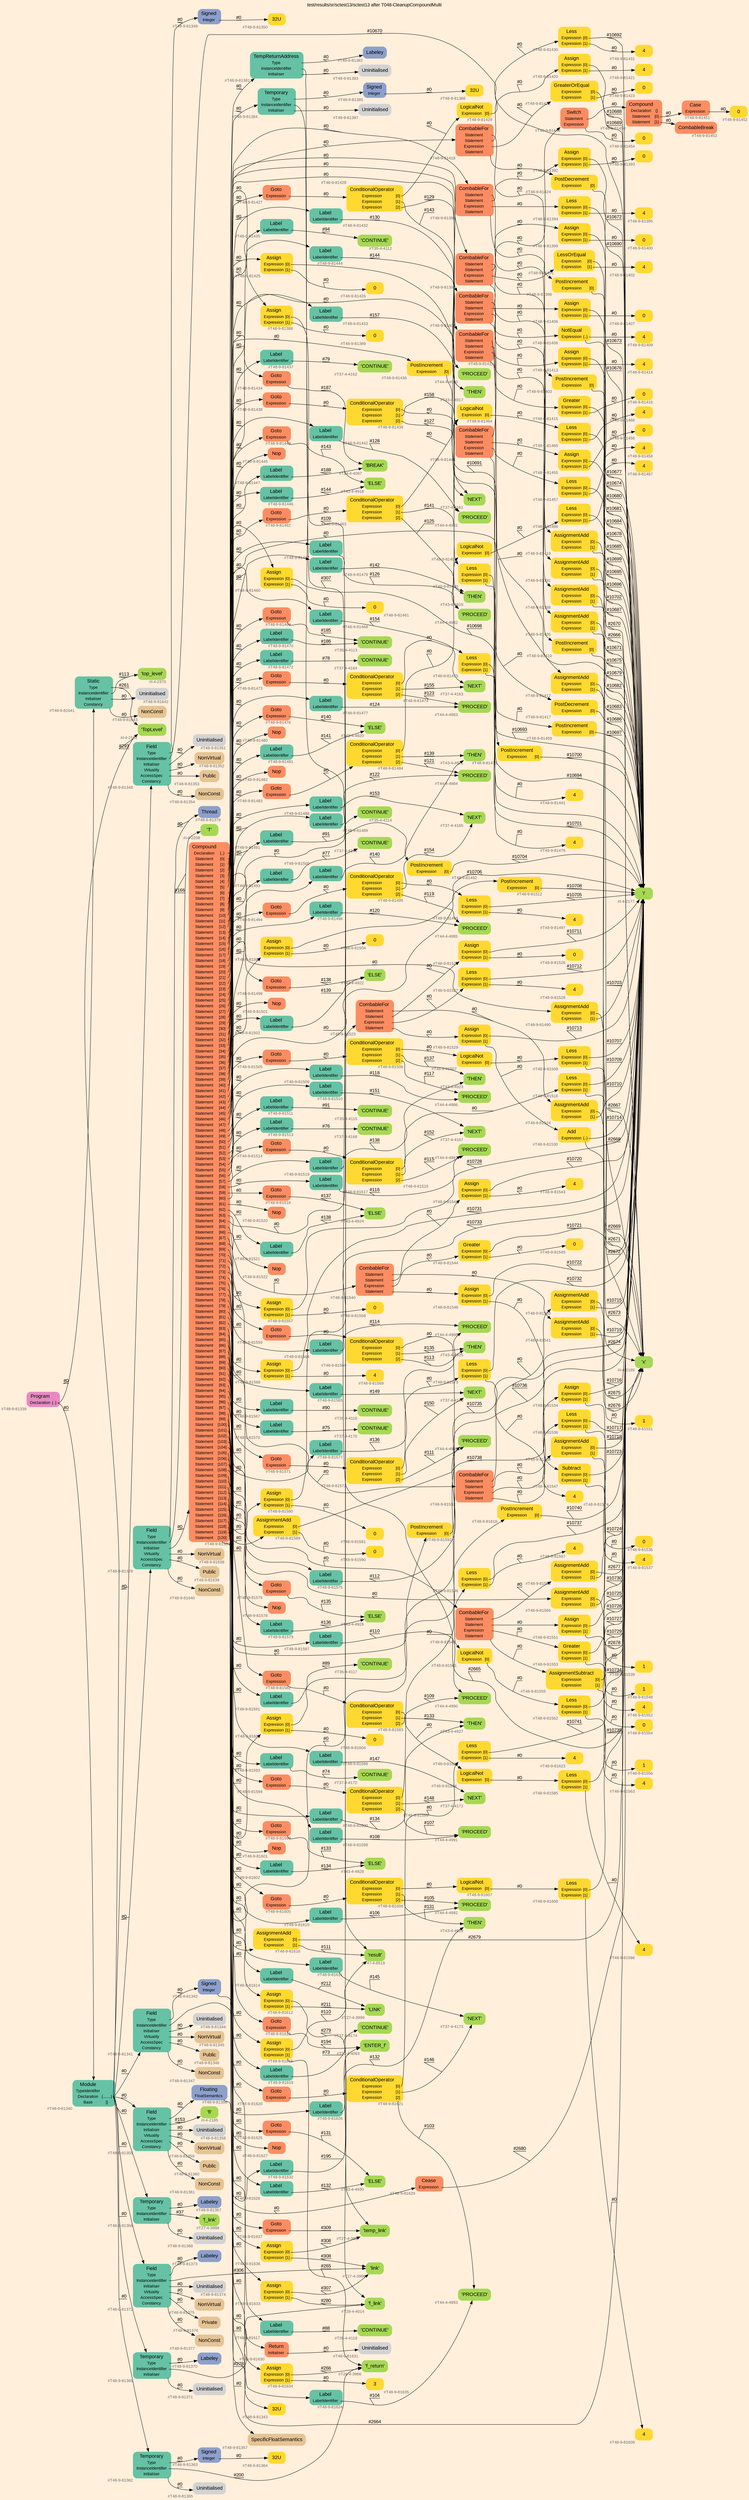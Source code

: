 digraph "test/results/sr/sctest13/sctest13 after T048-CleanupCompoundMulti" {
label = "test/results/sr/sctest13/sctest13 after T048-CleanupCompoundMulti"
labelloc = t
graph [
    rankdir = "LR"
    ranksep = 0.3
    bgcolor = antiquewhite1
    color = black
    fontcolor = black
    fontname = "Arial"
];
node [
    fontname = "Arial"
];
edge [
    fontname = "Arial"
];

// -------------------- node figure --------------------
// -------- block #T48-9-81339 ----------
"#T48-9-81339" [
    fillcolor = "/set28/4"
    xlabel = "#T48-9-81339"
    fontsize = "12"
    fontcolor = grey40
    shape = "plaintext"
    label = <<TABLE BORDER="0" CELLBORDER="0" CELLSPACING="0">
     <TR><TD><FONT COLOR="black" POINT-SIZE="15">Program</FONT></TD></TR>
     <TR><TD><FONT COLOR="black" POINT-SIZE="12">Declaration</FONT></TD><TD PORT="port0"><FONT COLOR="black" POINT-SIZE="12">{..}</FONT></TD></TR>
    </TABLE>>
    style = "rounded,filled"
];

// -------- block #T48-9-81340 ----------
"#T48-9-81340" [
    fillcolor = "/set28/1"
    xlabel = "#T48-9-81340"
    fontsize = "12"
    fontcolor = grey40
    shape = "plaintext"
    label = <<TABLE BORDER="0" CELLBORDER="0" CELLSPACING="0">
     <TR><TD><FONT COLOR="black" POINT-SIZE="15">Module</FONT></TD></TR>
     <TR><TD><FONT COLOR="black" POINT-SIZE="12">TypeIdentifier</FONT></TD><TD PORT="port0"></TD></TR>
     <TR><TD><FONT COLOR="black" POINT-SIZE="12">Declaration</FONT></TD><TD PORT="port1"><FONT COLOR="black" POINT-SIZE="12">{........}</FONT></TD></TR>
     <TR><TD><FONT COLOR="black" POINT-SIZE="12">Base</FONT></TD><TD PORT="port2"><FONT COLOR="black" POINT-SIZE="12">{}</FONT></TD></TR>
    </TABLE>>
    style = "rounded,filled"
];

// -------- block #I-4-2162 ----------
"#I-4-2162" [
    fillcolor = "/set28/5"
    xlabel = "#I-4-2162"
    fontsize = "12"
    fontcolor = grey40
    shape = "plaintext"
    label = <<TABLE BORDER="0" CELLBORDER="0" CELLSPACING="0">
     <TR><TD><FONT COLOR="black" POINT-SIZE="15">'TopLevel'</FONT></TD></TR>
    </TABLE>>
    style = "rounded,filled"
];

// -------- block #T48-9-81341 ----------
"#T48-9-81341" [
    fillcolor = "/set28/1"
    xlabel = "#T48-9-81341"
    fontsize = "12"
    fontcolor = grey40
    shape = "plaintext"
    label = <<TABLE BORDER="0" CELLBORDER="0" CELLSPACING="0">
     <TR><TD><FONT COLOR="black" POINT-SIZE="15">Field</FONT></TD></TR>
     <TR><TD><FONT COLOR="black" POINT-SIZE="12">Type</FONT></TD><TD PORT="port0"></TD></TR>
     <TR><TD><FONT COLOR="black" POINT-SIZE="12">InstanceIdentifier</FONT></TD><TD PORT="port1"></TD></TR>
     <TR><TD><FONT COLOR="black" POINT-SIZE="12">Initialiser</FONT></TD><TD PORT="port2"></TD></TR>
     <TR><TD><FONT COLOR="black" POINT-SIZE="12">Virtuality</FONT></TD><TD PORT="port3"></TD></TR>
     <TR><TD><FONT COLOR="black" POINT-SIZE="12">AccessSpec</FONT></TD><TD PORT="port4"></TD></TR>
     <TR><TD><FONT COLOR="black" POINT-SIZE="12">Constancy</FONT></TD><TD PORT="port5"></TD></TR>
    </TABLE>>
    style = "rounded,filled"
];

// -------- block #T48-9-81342 ----------
"#T48-9-81342" [
    fillcolor = "/set28/3"
    xlabel = "#T48-9-81342"
    fontsize = "12"
    fontcolor = grey40
    shape = "plaintext"
    label = <<TABLE BORDER="0" CELLBORDER="0" CELLSPACING="0">
     <TR><TD><FONT COLOR="black" POINT-SIZE="15">Signed</FONT></TD></TR>
     <TR><TD><FONT COLOR="black" POINT-SIZE="12">Integer</FONT></TD><TD PORT="port0"></TD></TR>
    </TABLE>>
    style = "rounded,filled"
];

// -------- block #T48-9-81343 ----------
"#T48-9-81343" [
    fillcolor = "/set28/6"
    xlabel = "#T48-9-81343"
    fontsize = "12"
    fontcolor = grey40
    shape = "plaintext"
    label = <<TABLE BORDER="0" CELLBORDER="0" CELLSPACING="0">
     <TR><TD><FONT COLOR="black" POINT-SIZE="15">32U</FONT></TD></TR>
    </TABLE>>
    style = "rounded,filled"
];

// -------- block #I-4-2169 ----------
"#I-4-2169" [
    fillcolor = "/set28/5"
    xlabel = "#I-4-2169"
    fontsize = "12"
    fontcolor = grey40
    shape = "plaintext"
    label = <<TABLE BORDER="0" CELLBORDER="0" CELLSPACING="0">
     <TR><TD><FONT COLOR="black" POINT-SIZE="15">'x'</FONT></TD></TR>
    </TABLE>>
    style = "rounded,filled"
];

// -------- block #T48-9-81344 ----------
"#T48-9-81344" [
    xlabel = "#T48-9-81344"
    fontsize = "12"
    fontcolor = grey40
    shape = "plaintext"
    label = <<TABLE BORDER="0" CELLBORDER="0" CELLSPACING="0">
     <TR><TD><FONT COLOR="black" POINT-SIZE="15">Uninitialised</FONT></TD></TR>
    </TABLE>>
    style = "rounded,filled"
];

// -------- block #T48-9-81345 ----------
"#T48-9-81345" [
    fillcolor = "/set28/7"
    xlabel = "#T48-9-81345"
    fontsize = "12"
    fontcolor = grey40
    shape = "plaintext"
    label = <<TABLE BORDER="0" CELLBORDER="0" CELLSPACING="0">
     <TR><TD><FONT COLOR="black" POINT-SIZE="15">NonVirtual</FONT></TD></TR>
    </TABLE>>
    style = "rounded,filled"
];

// -------- block #T48-9-81346 ----------
"#T48-9-81346" [
    fillcolor = "/set28/7"
    xlabel = "#T48-9-81346"
    fontsize = "12"
    fontcolor = grey40
    shape = "plaintext"
    label = <<TABLE BORDER="0" CELLBORDER="0" CELLSPACING="0">
     <TR><TD><FONT COLOR="black" POINT-SIZE="15">Public</FONT></TD></TR>
    </TABLE>>
    style = "rounded,filled"
];

// -------- block #T48-9-81347 ----------
"#T48-9-81347" [
    fillcolor = "/set28/7"
    xlabel = "#T48-9-81347"
    fontsize = "12"
    fontcolor = grey40
    shape = "plaintext"
    label = <<TABLE BORDER="0" CELLBORDER="0" CELLSPACING="0">
     <TR><TD><FONT COLOR="black" POINT-SIZE="15">NonConst</FONT></TD></TR>
    </TABLE>>
    style = "rounded,filled"
];

// -------- block #T48-9-81348 ----------
"#T48-9-81348" [
    fillcolor = "/set28/1"
    xlabel = "#T48-9-81348"
    fontsize = "12"
    fontcolor = grey40
    shape = "plaintext"
    label = <<TABLE BORDER="0" CELLBORDER="0" CELLSPACING="0">
     <TR><TD><FONT COLOR="black" POINT-SIZE="15">Field</FONT></TD></TR>
     <TR><TD><FONT COLOR="black" POINT-SIZE="12">Type</FONT></TD><TD PORT="port0"></TD></TR>
     <TR><TD><FONT COLOR="black" POINT-SIZE="12">InstanceIdentifier</FONT></TD><TD PORT="port1"></TD></TR>
     <TR><TD><FONT COLOR="black" POINT-SIZE="12">Initialiser</FONT></TD><TD PORT="port2"></TD></TR>
     <TR><TD><FONT COLOR="black" POINT-SIZE="12">Virtuality</FONT></TD><TD PORT="port3"></TD></TR>
     <TR><TD><FONT COLOR="black" POINT-SIZE="12">AccessSpec</FONT></TD><TD PORT="port4"></TD></TR>
     <TR><TD><FONT COLOR="black" POINT-SIZE="12">Constancy</FONT></TD><TD PORT="port5"></TD></TR>
    </TABLE>>
    style = "rounded,filled"
];

// -------- block #T48-9-81349 ----------
"#T48-9-81349" [
    fillcolor = "/set28/3"
    xlabel = "#T48-9-81349"
    fontsize = "12"
    fontcolor = grey40
    shape = "plaintext"
    label = <<TABLE BORDER="0" CELLBORDER="0" CELLSPACING="0">
     <TR><TD><FONT COLOR="black" POINT-SIZE="15">Signed</FONT></TD></TR>
     <TR><TD><FONT COLOR="black" POINT-SIZE="12">Integer</FONT></TD><TD PORT="port0"></TD></TR>
    </TABLE>>
    style = "rounded,filled"
];

// -------- block #T48-9-81350 ----------
"#T48-9-81350" [
    fillcolor = "/set28/6"
    xlabel = "#T48-9-81350"
    fontsize = "12"
    fontcolor = grey40
    shape = "plaintext"
    label = <<TABLE BORDER="0" CELLBORDER="0" CELLSPACING="0">
     <TR><TD><FONT COLOR="black" POINT-SIZE="15">32U</FONT></TD></TR>
    </TABLE>>
    style = "rounded,filled"
];

// -------- block #I-4-2177 ----------
"#I-4-2177" [
    fillcolor = "/set28/5"
    xlabel = "#I-4-2177"
    fontsize = "12"
    fontcolor = grey40
    shape = "plaintext"
    label = <<TABLE BORDER="0" CELLBORDER="0" CELLSPACING="0">
     <TR><TD><FONT COLOR="black" POINT-SIZE="15">'i'</FONT></TD></TR>
    </TABLE>>
    style = "rounded,filled"
];

// -------- block #T48-9-81351 ----------
"#T48-9-81351" [
    xlabel = "#T48-9-81351"
    fontsize = "12"
    fontcolor = grey40
    shape = "plaintext"
    label = <<TABLE BORDER="0" CELLBORDER="0" CELLSPACING="0">
     <TR><TD><FONT COLOR="black" POINT-SIZE="15">Uninitialised</FONT></TD></TR>
    </TABLE>>
    style = "rounded,filled"
];

// -------- block #T48-9-81352 ----------
"#T48-9-81352" [
    fillcolor = "/set28/7"
    xlabel = "#T48-9-81352"
    fontsize = "12"
    fontcolor = grey40
    shape = "plaintext"
    label = <<TABLE BORDER="0" CELLBORDER="0" CELLSPACING="0">
     <TR><TD><FONT COLOR="black" POINT-SIZE="15">NonVirtual</FONT></TD></TR>
    </TABLE>>
    style = "rounded,filled"
];

// -------- block #T48-9-81353 ----------
"#T48-9-81353" [
    fillcolor = "/set28/7"
    xlabel = "#T48-9-81353"
    fontsize = "12"
    fontcolor = grey40
    shape = "plaintext"
    label = <<TABLE BORDER="0" CELLBORDER="0" CELLSPACING="0">
     <TR><TD><FONT COLOR="black" POINT-SIZE="15">Public</FONT></TD></TR>
    </TABLE>>
    style = "rounded,filled"
];

// -------- block #T48-9-81354 ----------
"#T48-9-81354" [
    fillcolor = "/set28/7"
    xlabel = "#T48-9-81354"
    fontsize = "12"
    fontcolor = grey40
    shape = "plaintext"
    label = <<TABLE BORDER="0" CELLBORDER="0" CELLSPACING="0">
     <TR><TD><FONT COLOR="black" POINT-SIZE="15">NonConst</FONT></TD></TR>
    </TABLE>>
    style = "rounded,filled"
];

// -------- block #T48-9-81355 ----------
"#T48-9-81355" [
    fillcolor = "/set28/1"
    xlabel = "#T48-9-81355"
    fontsize = "12"
    fontcolor = grey40
    shape = "plaintext"
    label = <<TABLE BORDER="0" CELLBORDER="0" CELLSPACING="0">
     <TR><TD><FONT COLOR="black" POINT-SIZE="15">Field</FONT></TD></TR>
     <TR><TD><FONT COLOR="black" POINT-SIZE="12">Type</FONT></TD><TD PORT="port0"></TD></TR>
     <TR><TD><FONT COLOR="black" POINT-SIZE="12">InstanceIdentifier</FONT></TD><TD PORT="port1"></TD></TR>
     <TR><TD><FONT COLOR="black" POINT-SIZE="12">Initialiser</FONT></TD><TD PORT="port2"></TD></TR>
     <TR><TD><FONT COLOR="black" POINT-SIZE="12">Virtuality</FONT></TD><TD PORT="port3"></TD></TR>
     <TR><TD><FONT COLOR="black" POINT-SIZE="12">AccessSpec</FONT></TD><TD PORT="port4"></TD></TR>
     <TR><TD><FONT COLOR="black" POINT-SIZE="12">Constancy</FONT></TD><TD PORT="port5"></TD></TR>
    </TABLE>>
    style = "rounded,filled"
];

// -------- block #T48-9-81356 ----------
"#T48-9-81356" [
    fillcolor = "/set28/3"
    xlabel = "#T48-9-81356"
    fontsize = "12"
    fontcolor = grey40
    shape = "plaintext"
    label = <<TABLE BORDER="0" CELLBORDER="0" CELLSPACING="0">
     <TR><TD><FONT COLOR="black" POINT-SIZE="15">Floating</FONT></TD></TR>
     <TR><TD><FONT COLOR="black" POINT-SIZE="12">FloatSemantics</FONT></TD><TD PORT="port0"></TD></TR>
    </TABLE>>
    style = "rounded,filled"
];

// -------- block #T48-9-81357 ----------
"#T48-9-81357" [
    fillcolor = "/set28/7"
    xlabel = "#T48-9-81357"
    fontsize = "12"
    fontcolor = grey40
    shape = "plaintext"
    label = <<TABLE BORDER="0" CELLBORDER="0" CELLSPACING="0">
     <TR><TD><FONT COLOR="black" POINT-SIZE="15">SpecificFloatSemantics</FONT></TD></TR>
    </TABLE>>
    style = "rounded,filled"
];

// -------- block #I-4-2185 ----------
"#I-4-2185" [
    fillcolor = "/set28/5"
    xlabel = "#I-4-2185"
    fontsize = "12"
    fontcolor = grey40
    shape = "plaintext"
    label = <<TABLE BORDER="0" CELLBORDER="0" CELLSPACING="0">
     <TR><TD><FONT COLOR="black" POINT-SIZE="15">'fi'</FONT></TD></TR>
    </TABLE>>
    style = "rounded,filled"
];

// -------- block #T48-9-81358 ----------
"#T48-9-81358" [
    xlabel = "#T48-9-81358"
    fontsize = "12"
    fontcolor = grey40
    shape = "plaintext"
    label = <<TABLE BORDER="0" CELLBORDER="0" CELLSPACING="0">
     <TR><TD><FONT COLOR="black" POINT-SIZE="15">Uninitialised</FONT></TD></TR>
    </TABLE>>
    style = "rounded,filled"
];

// -------- block #T48-9-81359 ----------
"#T48-9-81359" [
    fillcolor = "/set28/7"
    xlabel = "#T48-9-81359"
    fontsize = "12"
    fontcolor = grey40
    shape = "plaintext"
    label = <<TABLE BORDER="0" CELLBORDER="0" CELLSPACING="0">
     <TR><TD><FONT COLOR="black" POINT-SIZE="15">NonVirtual</FONT></TD></TR>
    </TABLE>>
    style = "rounded,filled"
];

// -------- block #T48-9-81360 ----------
"#T48-9-81360" [
    fillcolor = "/set28/7"
    xlabel = "#T48-9-81360"
    fontsize = "12"
    fontcolor = grey40
    shape = "plaintext"
    label = <<TABLE BORDER="0" CELLBORDER="0" CELLSPACING="0">
     <TR><TD><FONT COLOR="black" POINT-SIZE="15">Public</FONT></TD></TR>
    </TABLE>>
    style = "rounded,filled"
];

// -------- block #T48-9-81361 ----------
"#T48-9-81361" [
    fillcolor = "/set28/7"
    xlabel = "#T48-9-81361"
    fontsize = "12"
    fontcolor = grey40
    shape = "plaintext"
    label = <<TABLE BORDER="0" CELLBORDER="0" CELLSPACING="0">
     <TR><TD><FONT COLOR="black" POINT-SIZE="15">NonConst</FONT></TD></TR>
    </TABLE>>
    style = "rounded,filled"
];

// -------- block #T48-9-81362 ----------
"#T48-9-81362" [
    fillcolor = "/set28/1"
    xlabel = "#T48-9-81362"
    fontsize = "12"
    fontcolor = grey40
    shape = "plaintext"
    label = <<TABLE BORDER="0" CELLBORDER="0" CELLSPACING="0">
     <TR><TD><FONT COLOR="black" POINT-SIZE="15">Temporary</FONT></TD></TR>
     <TR><TD><FONT COLOR="black" POINT-SIZE="12">Type</FONT></TD><TD PORT="port0"></TD></TR>
     <TR><TD><FONT COLOR="black" POINT-SIZE="12">InstanceIdentifier</FONT></TD><TD PORT="port1"></TD></TR>
     <TR><TD><FONT COLOR="black" POINT-SIZE="12">Initialiser</FONT></TD><TD PORT="port2"></TD></TR>
    </TABLE>>
    style = "rounded,filled"
];

// -------- block #T48-9-81363 ----------
"#T48-9-81363" [
    fillcolor = "/set28/3"
    xlabel = "#T48-9-81363"
    fontsize = "12"
    fontcolor = grey40
    shape = "plaintext"
    label = <<TABLE BORDER="0" CELLBORDER="0" CELLSPACING="0">
     <TR><TD><FONT COLOR="black" POINT-SIZE="15">Signed</FONT></TD></TR>
     <TR><TD><FONT COLOR="black" POINT-SIZE="12">Integer</FONT></TD><TD PORT="port0"></TD></TR>
    </TABLE>>
    style = "rounded,filled"
];

// -------- block #T48-9-81364 ----------
"#T48-9-81364" [
    fillcolor = "/set28/6"
    xlabel = "#T48-9-81364"
    fontsize = "12"
    fontcolor = grey40
    shape = "plaintext"
    label = <<TABLE BORDER="0" CELLBORDER="0" CELLSPACING="0">
     <TR><TD><FONT COLOR="black" POINT-SIZE="15">32U</FONT></TD></TR>
    </TABLE>>
    style = "rounded,filled"
];

// -------- block #T26-4-3986 ----------
"#T26-4-3986" [
    fillcolor = "/set28/5"
    xlabel = "#T26-4-3986"
    fontsize = "12"
    fontcolor = grey40
    shape = "plaintext"
    label = <<TABLE BORDER="0" CELLBORDER="0" CELLSPACING="0">
     <TR><TD><FONT COLOR="black" POINT-SIZE="15">'f_return'</FONT></TD></TR>
    </TABLE>>
    style = "rounded,filled"
];

// -------- block #T48-9-81365 ----------
"#T48-9-81365" [
    xlabel = "#T48-9-81365"
    fontsize = "12"
    fontcolor = grey40
    shape = "plaintext"
    label = <<TABLE BORDER="0" CELLBORDER="0" CELLSPACING="0">
     <TR><TD><FONT COLOR="black" POINT-SIZE="15">Uninitialised</FONT></TD></TR>
    </TABLE>>
    style = "rounded,filled"
];

// -------- block #T48-9-81366 ----------
"#T48-9-81366" [
    fillcolor = "/set28/1"
    xlabel = "#T48-9-81366"
    fontsize = "12"
    fontcolor = grey40
    shape = "plaintext"
    label = <<TABLE BORDER="0" CELLBORDER="0" CELLSPACING="0">
     <TR><TD><FONT COLOR="black" POINT-SIZE="15">Temporary</FONT></TD></TR>
     <TR><TD><FONT COLOR="black" POINT-SIZE="12">Type</FONT></TD><TD PORT="port0"></TD></TR>
     <TR><TD><FONT COLOR="black" POINT-SIZE="12">InstanceIdentifier</FONT></TD><TD PORT="port1"></TD></TR>
     <TR><TD><FONT COLOR="black" POINT-SIZE="12">Initialiser</FONT></TD><TD PORT="port2"></TD></TR>
    </TABLE>>
    style = "rounded,filled"
];

// -------- block #T48-9-81367 ----------
"#T48-9-81367" [
    fillcolor = "/set28/3"
    xlabel = "#T48-9-81367"
    fontsize = "12"
    fontcolor = grey40
    shape = "plaintext"
    label = <<TABLE BORDER="0" CELLBORDER="0" CELLSPACING="0">
     <TR><TD><FONT COLOR="black" POINT-SIZE="15">Labeley</FONT></TD></TR>
    </TABLE>>
    style = "rounded,filled"
];

// -------- block #T27-4-3998 ----------
"#T27-4-3998" [
    fillcolor = "/set28/5"
    xlabel = "#T27-4-3998"
    fontsize = "12"
    fontcolor = grey40
    shape = "plaintext"
    label = <<TABLE BORDER="0" CELLBORDER="0" CELLSPACING="0">
     <TR><TD><FONT COLOR="black" POINT-SIZE="15">'f_link'</FONT></TD></TR>
    </TABLE>>
    style = "rounded,filled"
];

// -------- block #T48-9-81368 ----------
"#T48-9-81368" [
    xlabel = "#T48-9-81368"
    fontsize = "12"
    fontcolor = grey40
    shape = "plaintext"
    label = <<TABLE BORDER="0" CELLBORDER="0" CELLSPACING="0">
     <TR><TD><FONT COLOR="black" POINT-SIZE="15">Uninitialised</FONT></TD></TR>
    </TABLE>>
    style = "rounded,filled"
];

// -------- block #T48-9-81369 ----------
"#T48-9-81369" [
    fillcolor = "/set28/1"
    xlabel = "#T48-9-81369"
    fontsize = "12"
    fontcolor = grey40
    shape = "plaintext"
    label = <<TABLE BORDER="0" CELLBORDER="0" CELLSPACING="0">
     <TR><TD><FONT COLOR="black" POINT-SIZE="15">Temporary</FONT></TD></TR>
     <TR><TD><FONT COLOR="black" POINT-SIZE="12">Type</FONT></TD><TD PORT="port0"></TD></TR>
     <TR><TD><FONT COLOR="black" POINT-SIZE="12">InstanceIdentifier</FONT></TD><TD PORT="port1"></TD></TR>
     <TR><TD><FONT COLOR="black" POINT-SIZE="12">Initialiser</FONT></TD><TD PORT="port2"></TD></TR>
    </TABLE>>
    style = "rounded,filled"
];

// -------- block #T48-9-81370 ----------
"#T48-9-81370" [
    fillcolor = "/set28/3"
    xlabel = "#T48-9-81370"
    fontsize = "12"
    fontcolor = grey40
    shape = "plaintext"
    label = <<TABLE BORDER="0" CELLBORDER="0" CELLSPACING="0">
     <TR><TD><FONT COLOR="black" POINT-SIZE="15">Labeley</FONT></TD></TR>
    </TABLE>>
    style = "rounded,filled"
];

// -------- block #T28-4-4014 ----------
"#T28-4-4014" [
    fillcolor = "/set28/5"
    xlabel = "#T28-4-4014"
    fontsize = "12"
    fontcolor = grey40
    shape = "plaintext"
    label = <<TABLE BORDER="0" CELLBORDER="0" CELLSPACING="0">
     <TR><TD><FONT COLOR="black" POINT-SIZE="15">'f_link'</FONT></TD></TR>
    </TABLE>>
    style = "rounded,filled"
];

// -------- block #T48-9-81371 ----------
"#T48-9-81371" [
    xlabel = "#T48-9-81371"
    fontsize = "12"
    fontcolor = grey40
    shape = "plaintext"
    label = <<TABLE BORDER="0" CELLBORDER="0" CELLSPACING="0">
     <TR><TD><FONT COLOR="black" POINT-SIZE="15">Uninitialised</FONT></TD></TR>
    </TABLE>>
    style = "rounded,filled"
];

// -------- block #T48-9-81372 ----------
"#T48-9-81372" [
    fillcolor = "/set28/1"
    xlabel = "#T48-9-81372"
    fontsize = "12"
    fontcolor = grey40
    shape = "plaintext"
    label = <<TABLE BORDER="0" CELLBORDER="0" CELLSPACING="0">
     <TR><TD><FONT COLOR="black" POINT-SIZE="15">Field</FONT></TD></TR>
     <TR><TD><FONT COLOR="black" POINT-SIZE="12">Type</FONT></TD><TD PORT="port0"></TD></TR>
     <TR><TD><FONT COLOR="black" POINT-SIZE="12">InstanceIdentifier</FONT></TD><TD PORT="port1"></TD></TR>
     <TR><TD><FONT COLOR="black" POINT-SIZE="12">Initialiser</FONT></TD><TD PORT="port2"></TD></TR>
     <TR><TD><FONT COLOR="black" POINT-SIZE="12">Virtuality</FONT></TD><TD PORT="port3"></TD></TR>
     <TR><TD><FONT COLOR="black" POINT-SIZE="12">AccessSpec</FONT></TD><TD PORT="port4"></TD></TR>
     <TR><TD><FONT COLOR="black" POINT-SIZE="12">Constancy</FONT></TD><TD PORT="port5"></TD></TR>
    </TABLE>>
    style = "rounded,filled"
];

// -------- block #T48-9-81373 ----------
"#T48-9-81373" [
    fillcolor = "/set28/3"
    xlabel = "#T48-9-81373"
    fontsize = "12"
    fontcolor = grey40
    shape = "plaintext"
    label = <<TABLE BORDER="0" CELLBORDER="0" CELLSPACING="0">
     <TR><TD><FONT COLOR="black" POINT-SIZE="15">Labeley</FONT></TD></TR>
    </TABLE>>
    style = "rounded,filled"
];

// -------- block #T27-4-3996 ----------
"#T27-4-3996" [
    fillcolor = "/set28/5"
    xlabel = "#T27-4-3996"
    fontsize = "12"
    fontcolor = grey40
    shape = "plaintext"
    label = <<TABLE BORDER="0" CELLBORDER="0" CELLSPACING="0">
     <TR><TD><FONT COLOR="black" POINT-SIZE="15">'link'</FONT></TD></TR>
    </TABLE>>
    style = "rounded,filled"
];

// -------- block #T48-9-81374 ----------
"#T48-9-81374" [
    xlabel = "#T48-9-81374"
    fontsize = "12"
    fontcolor = grey40
    shape = "plaintext"
    label = <<TABLE BORDER="0" CELLBORDER="0" CELLSPACING="0">
     <TR><TD><FONT COLOR="black" POINT-SIZE="15">Uninitialised</FONT></TD></TR>
    </TABLE>>
    style = "rounded,filled"
];

// -------- block #T48-9-81375 ----------
"#T48-9-81375" [
    fillcolor = "/set28/7"
    xlabel = "#T48-9-81375"
    fontsize = "12"
    fontcolor = grey40
    shape = "plaintext"
    label = <<TABLE BORDER="0" CELLBORDER="0" CELLSPACING="0">
     <TR><TD><FONT COLOR="black" POINT-SIZE="15">NonVirtual</FONT></TD></TR>
    </TABLE>>
    style = "rounded,filled"
];

// -------- block #T48-9-81376 ----------
"#T48-9-81376" [
    fillcolor = "/set28/7"
    xlabel = "#T48-9-81376"
    fontsize = "12"
    fontcolor = grey40
    shape = "plaintext"
    label = <<TABLE BORDER="0" CELLBORDER="0" CELLSPACING="0">
     <TR><TD><FONT COLOR="black" POINT-SIZE="15">Private</FONT></TD></TR>
    </TABLE>>
    style = "rounded,filled"
];

// -------- block #T48-9-81377 ----------
"#T48-9-81377" [
    fillcolor = "/set28/7"
    xlabel = "#T48-9-81377"
    fontsize = "12"
    fontcolor = grey40
    shape = "plaintext"
    label = <<TABLE BORDER="0" CELLBORDER="0" CELLSPACING="0">
     <TR><TD><FONT COLOR="black" POINT-SIZE="15">NonConst</FONT></TD></TR>
    </TABLE>>
    style = "rounded,filled"
];

// -------- block #T48-9-81378 ----------
"#T48-9-81378" [
    fillcolor = "/set28/1"
    xlabel = "#T48-9-81378"
    fontsize = "12"
    fontcolor = grey40
    shape = "plaintext"
    label = <<TABLE BORDER="0" CELLBORDER="0" CELLSPACING="0">
     <TR><TD><FONT COLOR="black" POINT-SIZE="15">Field</FONT></TD></TR>
     <TR><TD><FONT COLOR="black" POINT-SIZE="12">Type</FONT></TD><TD PORT="port0"></TD></TR>
     <TR><TD><FONT COLOR="black" POINT-SIZE="12">InstanceIdentifier</FONT></TD><TD PORT="port1"></TD></TR>
     <TR><TD><FONT COLOR="black" POINT-SIZE="12">Initialiser</FONT></TD><TD PORT="port2"></TD></TR>
     <TR><TD><FONT COLOR="black" POINT-SIZE="12">Virtuality</FONT></TD><TD PORT="port3"></TD></TR>
     <TR><TD><FONT COLOR="black" POINT-SIZE="12">AccessSpec</FONT></TD><TD PORT="port4"></TD></TR>
     <TR><TD><FONT COLOR="black" POINT-SIZE="12">Constancy</FONT></TD><TD PORT="port5"></TD></TR>
    </TABLE>>
    style = "rounded,filled"
];

// -------- block #T48-9-81379 ----------
"#T48-9-81379" [
    fillcolor = "/set28/3"
    xlabel = "#T48-9-81379"
    fontsize = "12"
    fontcolor = grey40
    shape = "plaintext"
    label = <<TABLE BORDER="0" CELLBORDER="0" CELLSPACING="0">
     <TR><TD><FONT COLOR="black" POINT-SIZE="15">Thread</FONT></TD></TR>
    </TABLE>>
    style = "rounded,filled"
];

// -------- block #I-4-2208 ----------
"#I-4-2208" [
    fillcolor = "/set28/5"
    xlabel = "#I-4-2208"
    fontsize = "12"
    fontcolor = grey40
    shape = "plaintext"
    label = <<TABLE BORDER="0" CELLBORDER="0" CELLSPACING="0">
     <TR><TD><FONT COLOR="black" POINT-SIZE="15">'T'</FONT></TD></TR>
    </TABLE>>
    style = "rounded,filled"
];

// -------- block #T48-9-81380 ----------
"#T48-9-81380" [
    fillcolor = "/set28/2"
    xlabel = "#T48-9-81380"
    fontsize = "12"
    fontcolor = grey40
    shape = "plaintext"
    label = <<TABLE BORDER="0" CELLBORDER="0" CELLSPACING="0">
     <TR><TD><FONT COLOR="black" POINT-SIZE="15">Compound</FONT></TD></TR>
     <TR><TD><FONT COLOR="black" POINT-SIZE="12">Declaration</FONT></TD><TD PORT="port0"><FONT COLOR="black" POINT-SIZE="12">{..}</FONT></TD></TR>
     <TR><TD><FONT COLOR="black" POINT-SIZE="12">Statement</FONT></TD><TD PORT="port1"><FONT COLOR="black" POINT-SIZE="12">[0]</FONT></TD></TR>
     <TR><TD><FONT COLOR="black" POINT-SIZE="12">Statement</FONT></TD><TD PORT="port2"><FONT COLOR="black" POINT-SIZE="12">[1]</FONT></TD></TR>
     <TR><TD><FONT COLOR="black" POINT-SIZE="12">Statement</FONT></TD><TD PORT="port3"><FONT COLOR="black" POINT-SIZE="12">[2]</FONT></TD></TR>
     <TR><TD><FONT COLOR="black" POINT-SIZE="12">Statement</FONT></TD><TD PORT="port4"><FONT COLOR="black" POINT-SIZE="12">[3]</FONT></TD></TR>
     <TR><TD><FONT COLOR="black" POINT-SIZE="12">Statement</FONT></TD><TD PORT="port5"><FONT COLOR="black" POINT-SIZE="12">[4]</FONT></TD></TR>
     <TR><TD><FONT COLOR="black" POINT-SIZE="12">Statement</FONT></TD><TD PORT="port6"><FONT COLOR="black" POINT-SIZE="12">[5]</FONT></TD></TR>
     <TR><TD><FONT COLOR="black" POINT-SIZE="12">Statement</FONT></TD><TD PORT="port7"><FONT COLOR="black" POINT-SIZE="12">[6]</FONT></TD></TR>
     <TR><TD><FONT COLOR="black" POINT-SIZE="12">Statement</FONT></TD><TD PORT="port8"><FONT COLOR="black" POINT-SIZE="12">[7]</FONT></TD></TR>
     <TR><TD><FONT COLOR="black" POINT-SIZE="12">Statement</FONT></TD><TD PORT="port9"><FONT COLOR="black" POINT-SIZE="12">[8]</FONT></TD></TR>
     <TR><TD><FONT COLOR="black" POINT-SIZE="12">Statement</FONT></TD><TD PORT="port10"><FONT COLOR="black" POINT-SIZE="12">[9]</FONT></TD></TR>
     <TR><TD><FONT COLOR="black" POINT-SIZE="12">Statement</FONT></TD><TD PORT="port11"><FONT COLOR="black" POINT-SIZE="12">[10]</FONT></TD></TR>
     <TR><TD><FONT COLOR="black" POINT-SIZE="12">Statement</FONT></TD><TD PORT="port12"><FONT COLOR="black" POINT-SIZE="12">[11]</FONT></TD></TR>
     <TR><TD><FONT COLOR="black" POINT-SIZE="12">Statement</FONT></TD><TD PORT="port13"><FONT COLOR="black" POINT-SIZE="12">[12]</FONT></TD></TR>
     <TR><TD><FONT COLOR="black" POINT-SIZE="12">Statement</FONT></TD><TD PORT="port14"><FONT COLOR="black" POINT-SIZE="12">[13]</FONT></TD></TR>
     <TR><TD><FONT COLOR="black" POINT-SIZE="12">Statement</FONT></TD><TD PORT="port15"><FONT COLOR="black" POINT-SIZE="12">[14]</FONT></TD></TR>
     <TR><TD><FONT COLOR="black" POINT-SIZE="12">Statement</FONT></TD><TD PORT="port16"><FONT COLOR="black" POINT-SIZE="12">[15]</FONT></TD></TR>
     <TR><TD><FONT COLOR="black" POINT-SIZE="12">Statement</FONT></TD><TD PORT="port17"><FONT COLOR="black" POINT-SIZE="12">[16]</FONT></TD></TR>
     <TR><TD><FONT COLOR="black" POINT-SIZE="12">Statement</FONT></TD><TD PORT="port18"><FONT COLOR="black" POINT-SIZE="12">[17]</FONT></TD></TR>
     <TR><TD><FONT COLOR="black" POINT-SIZE="12">Statement</FONT></TD><TD PORT="port19"><FONT COLOR="black" POINT-SIZE="12">[18]</FONT></TD></TR>
     <TR><TD><FONT COLOR="black" POINT-SIZE="12">Statement</FONT></TD><TD PORT="port20"><FONT COLOR="black" POINT-SIZE="12">[19]</FONT></TD></TR>
     <TR><TD><FONT COLOR="black" POINT-SIZE="12">Statement</FONT></TD><TD PORT="port21"><FONT COLOR="black" POINT-SIZE="12">[20]</FONT></TD></TR>
     <TR><TD><FONT COLOR="black" POINT-SIZE="12">Statement</FONT></TD><TD PORT="port22"><FONT COLOR="black" POINT-SIZE="12">[21]</FONT></TD></TR>
     <TR><TD><FONT COLOR="black" POINT-SIZE="12">Statement</FONT></TD><TD PORT="port23"><FONT COLOR="black" POINT-SIZE="12">[22]</FONT></TD></TR>
     <TR><TD><FONT COLOR="black" POINT-SIZE="12">Statement</FONT></TD><TD PORT="port24"><FONT COLOR="black" POINT-SIZE="12">[23]</FONT></TD></TR>
     <TR><TD><FONT COLOR="black" POINT-SIZE="12">Statement</FONT></TD><TD PORT="port25"><FONT COLOR="black" POINT-SIZE="12">[24]</FONT></TD></TR>
     <TR><TD><FONT COLOR="black" POINT-SIZE="12">Statement</FONT></TD><TD PORT="port26"><FONT COLOR="black" POINT-SIZE="12">[25]</FONT></TD></TR>
     <TR><TD><FONT COLOR="black" POINT-SIZE="12">Statement</FONT></TD><TD PORT="port27"><FONT COLOR="black" POINT-SIZE="12">[26]</FONT></TD></TR>
     <TR><TD><FONT COLOR="black" POINT-SIZE="12">Statement</FONT></TD><TD PORT="port28"><FONT COLOR="black" POINT-SIZE="12">[27]</FONT></TD></TR>
     <TR><TD><FONT COLOR="black" POINT-SIZE="12">Statement</FONT></TD><TD PORT="port29"><FONT COLOR="black" POINT-SIZE="12">[28]</FONT></TD></TR>
     <TR><TD><FONT COLOR="black" POINT-SIZE="12">Statement</FONT></TD><TD PORT="port30"><FONT COLOR="black" POINT-SIZE="12">[29]</FONT></TD></TR>
     <TR><TD><FONT COLOR="black" POINT-SIZE="12">Statement</FONT></TD><TD PORT="port31"><FONT COLOR="black" POINT-SIZE="12">[30]</FONT></TD></TR>
     <TR><TD><FONT COLOR="black" POINT-SIZE="12">Statement</FONT></TD><TD PORT="port32"><FONT COLOR="black" POINT-SIZE="12">[31]</FONT></TD></TR>
     <TR><TD><FONT COLOR="black" POINT-SIZE="12">Statement</FONT></TD><TD PORT="port33"><FONT COLOR="black" POINT-SIZE="12">[32]</FONT></TD></TR>
     <TR><TD><FONT COLOR="black" POINT-SIZE="12">Statement</FONT></TD><TD PORT="port34"><FONT COLOR="black" POINT-SIZE="12">[33]</FONT></TD></TR>
     <TR><TD><FONT COLOR="black" POINT-SIZE="12">Statement</FONT></TD><TD PORT="port35"><FONT COLOR="black" POINT-SIZE="12">[34]</FONT></TD></TR>
     <TR><TD><FONT COLOR="black" POINT-SIZE="12">Statement</FONT></TD><TD PORT="port36"><FONT COLOR="black" POINT-SIZE="12">[35]</FONT></TD></TR>
     <TR><TD><FONT COLOR="black" POINT-SIZE="12">Statement</FONT></TD><TD PORT="port37"><FONT COLOR="black" POINT-SIZE="12">[36]</FONT></TD></TR>
     <TR><TD><FONT COLOR="black" POINT-SIZE="12">Statement</FONT></TD><TD PORT="port38"><FONT COLOR="black" POINT-SIZE="12">[37]</FONT></TD></TR>
     <TR><TD><FONT COLOR="black" POINT-SIZE="12">Statement</FONT></TD><TD PORT="port39"><FONT COLOR="black" POINT-SIZE="12">[38]</FONT></TD></TR>
     <TR><TD><FONT COLOR="black" POINT-SIZE="12">Statement</FONT></TD><TD PORT="port40"><FONT COLOR="black" POINT-SIZE="12">[39]</FONT></TD></TR>
     <TR><TD><FONT COLOR="black" POINT-SIZE="12">Statement</FONT></TD><TD PORT="port41"><FONT COLOR="black" POINT-SIZE="12">[40]</FONT></TD></TR>
     <TR><TD><FONT COLOR="black" POINT-SIZE="12">Statement</FONT></TD><TD PORT="port42"><FONT COLOR="black" POINT-SIZE="12">[41]</FONT></TD></TR>
     <TR><TD><FONT COLOR="black" POINT-SIZE="12">Statement</FONT></TD><TD PORT="port43"><FONT COLOR="black" POINT-SIZE="12">[42]</FONT></TD></TR>
     <TR><TD><FONT COLOR="black" POINT-SIZE="12">Statement</FONT></TD><TD PORT="port44"><FONT COLOR="black" POINT-SIZE="12">[43]</FONT></TD></TR>
     <TR><TD><FONT COLOR="black" POINT-SIZE="12">Statement</FONT></TD><TD PORT="port45"><FONT COLOR="black" POINT-SIZE="12">[44]</FONT></TD></TR>
     <TR><TD><FONT COLOR="black" POINT-SIZE="12">Statement</FONT></TD><TD PORT="port46"><FONT COLOR="black" POINT-SIZE="12">[45]</FONT></TD></TR>
     <TR><TD><FONT COLOR="black" POINT-SIZE="12">Statement</FONT></TD><TD PORT="port47"><FONT COLOR="black" POINT-SIZE="12">[46]</FONT></TD></TR>
     <TR><TD><FONT COLOR="black" POINT-SIZE="12">Statement</FONT></TD><TD PORT="port48"><FONT COLOR="black" POINT-SIZE="12">[47]</FONT></TD></TR>
     <TR><TD><FONT COLOR="black" POINT-SIZE="12">Statement</FONT></TD><TD PORT="port49"><FONT COLOR="black" POINT-SIZE="12">[48]</FONT></TD></TR>
     <TR><TD><FONT COLOR="black" POINT-SIZE="12">Statement</FONT></TD><TD PORT="port50"><FONT COLOR="black" POINT-SIZE="12">[49]</FONT></TD></TR>
     <TR><TD><FONT COLOR="black" POINT-SIZE="12">Statement</FONT></TD><TD PORT="port51"><FONT COLOR="black" POINT-SIZE="12">[50]</FONT></TD></TR>
     <TR><TD><FONT COLOR="black" POINT-SIZE="12">Statement</FONT></TD><TD PORT="port52"><FONT COLOR="black" POINT-SIZE="12">[51]</FONT></TD></TR>
     <TR><TD><FONT COLOR="black" POINT-SIZE="12">Statement</FONT></TD><TD PORT="port53"><FONT COLOR="black" POINT-SIZE="12">[52]</FONT></TD></TR>
     <TR><TD><FONT COLOR="black" POINT-SIZE="12">Statement</FONT></TD><TD PORT="port54"><FONT COLOR="black" POINT-SIZE="12">[53]</FONT></TD></TR>
     <TR><TD><FONT COLOR="black" POINT-SIZE="12">Statement</FONT></TD><TD PORT="port55"><FONT COLOR="black" POINT-SIZE="12">[54]</FONT></TD></TR>
     <TR><TD><FONT COLOR="black" POINT-SIZE="12">Statement</FONT></TD><TD PORT="port56"><FONT COLOR="black" POINT-SIZE="12">[55]</FONT></TD></TR>
     <TR><TD><FONT COLOR="black" POINT-SIZE="12">Statement</FONT></TD><TD PORT="port57"><FONT COLOR="black" POINT-SIZE="12">[56]</FONT></TD></TR>
     <TR><TD><FONT COLOR="black" POINT-SIZE="12">Statement</FONT></TD><TD PORT="port58"><FONT COLOR="black" POINT-SIZE="12">[57]</FONT></TD></TR>
     <TR><TD><FONT COLOR="black" POINT-SIZE="12">Statement</FONT></TD><TD PORT="port59"><FONT COLOR="black" POINT-SIZE="12">[58]</FONT></TD></TR>
     <TR><TD><FONT COLOR="black" POINT-SIZE="12">Statement</FONT></TD><TD PORT="port60"><FONT COLOR="black" POINT-SIZE="12">[59]</FONT></TD></TR>
     <TR><TD><FONT COLOR="black" POINT-SIZE="12">Statement</FONT></TD><TD PORT="port61"><FONT COLOR="black" POINT-SIZE="12">[60]</FONT></TD></TR>
     <TR><TD><FONT COLOR="black" POINT-SIZE="12">Statement</FONT></TD><TD PORT="port62"><FONT COLOR="black" POINT-SIZE="12">[61]</FONT></TD></TR>
     <TR><TD><FONT COLOR="black" POINT-SIZE="12">Statement</FONT></TD><TD PORT="port63"><FONT COLOR="black" POINT-SIZE="12">[62]</FONT></TD></TR>
     <TR><TD><FONT COLOR="black" POINT-SIZE="12">Statement</FONT></TD><TD PORT="port64"><FONT COLOR="black" POINT-SIZE="12">[63]</FONT></TD></TR>
     <TR><TD><FONT COLOR="black" POINT-SIZE="12">Statement</FONT></TD><TD PORT="port65"><FONT COLOR="black" POINT-SIZE="12">[64]</FONT></TD></TR>
     <TR><TD><FONT COLOR="black" POINT-SIZE="12">Statement</FONT></TD><TD PORT="port66"><FONT COLOR="black" POINT-SIZE="12">[65]</FONT></TD></TR>
     <TR><TD><FONT COLOR="black" POINT-SIZE="12">Statement</FONT></TD><TD PORT="port67"><FONT COLOR="black" POINT-SIZE="12">[66]</FONT></TD></TR>
     <TR><TD><FONT COLOR="black" POINT-SIZE="12">Statement</FONT></TD><TD PORT="port68"><FONT COLOR="black" POINT-SIZE="12">[67]</FONT></TD></TR>
     <TR><TD><FONT COLOR="black" POINT-SIZE="12">Statement</FONT></TD><TD PORT="port69"><FONT COLOR="black" POINT-SIZE="12">[68]</FONT></TD></TR>
     <TR><TD><FONT COLOR="black" POINT-SIZE="12">Statement</FONT></TD><TD PORT="port70"><FONT COLOR="black" POINT-SIZE="12">[69]</FONT></TD></TR>
     <TR><TD><FONT COLOR="black" POINT-SIZE="12">Statement</FONT></TD><TD PORT="port71"><FONT COLOR="black" POINT-SIZE="12">[70]</FONT></TD></TR>
     <TR><TD><FONT COLOR="black" POINT-SIZE="12">Statement</FONT></TD><TD PORT="port72"><FONT COLOR="black" POINT-SIZE="12">[71]</FONT></TD></TR>
     <TR><TD><FONT COLOR="black" POINT-SIZE="12">Statement</FONT></TD><TD PORT="port73"><FONT COLOR="black" POINT-SIZE="12">[72]</FONT></TD></TR>
     <TR><TD><FONT COLOR="black" POINT-SIZE="12">Statement</FONT></TD><TD PORT="port74"><FONT COLOR="black" POINT-SIZE="12">[73]</FONT></TD></TR>
     <TR><TD><FONT COLOR="black" POINT-SIZE="12">Statement</FONT></TD><TD PORT="port75"><FONT COLOR="black" POINT-SIZE="12">[74]</FONT></TD></TR>
     <TR><TD><FONT COLOR="black" POINT-SIZE="12">Statement</FONT></TD><TD PORT="port76"><FONT COLOR="black" POINT-SIZE="12">[75]</FONT></TD></TR>
     <TR><TD><FONT COLOR="black" POINT-SIZE="12">Statement</FONT></TD><TD PORT="port77"><FONT COLOR="black" POINT-SIZE="12">[76]</FONT></TD></TR>
     <TR><TD><FONT COLOR="black" POINT-SIZE="12">Statement</FONT></TD><TD PORT="port78"><FONT COLOR="black" POINT-SIZE="12">[77]</FONT></TD></TR>
     <TR><TD><FONT COLOR="black" POINT-SIZE="12">Statement</FONT></TD><TD PORT="port79"><FONT COLOR="black" POINT-SIZE="12">[78]</FONT></TD></TR>
     <TR><TD><FONT COLOR="black" POINT-SIZE="12">Statement</FONT></TD><TD PORT="port80"><FONT COLOR="black" POINT-SIZE="12">[79]</FONT></TD></TR>
     <TR><TD><FONT COLOR="black" POINT-SIZE="12">Statement</FONT></TD><TD PORT="port81"><FONT COLOR="black" POINT-SIZE="12">[80]</FONT></TD></TR>
     <TR><TD><FONT COLOR="black" POINT-SIZE="12">Statement</FONT></TD><TD PORT="port82"><FONT COLOR="black" POINT-SIZE="12">[81]</FONT></TD></TR>
     <TR><TD><FONT COLOR="black" POINT-SIZE="12">Statement</FONT></TD><TD PORT="port83"><FONT COLOR="black" POINT-SIZE="12">[82]</FONT></TD></TR>
     <TR><TD><FONT COLOR="black" POINT-SIZE="12">Statement</FONT></TD><TD PORT="port84"><FONT COLOR="black" POINT-SIZE="12">[83]</FONT></TD></TR>
     <TR><TD><FONT COLOR="black" POINT-SIZE="12">Statement</FONT></TD><TD PORT="port85"><FONT COLOR="black" POINT-SIZE="12">[84]</FONT></TD></TR>
     <TR><TD><FONT COLOR="black" POINT-SIZE="12">Statement</FONT></TD><TD PORT="port86"><FONT COLOR="black" POINT-SIZE="12">[85]</FONT></TD></TR>
     <TR><TD><FONT COLOR="black" POINT-SIZE="12">Statement</FONT></TD><TD PORT="port87"><FONT COLOR="black" POINT-SIZE="12">[86]</FONT></TD></TR>
     <TR><TD><FONT COLOR="black" POINT-SIZE="12">Statement</FONT></TD><TD PORT="port88"><FONT COLOR="black" POINT-SIZE="12">[87]</FONT></TD></TR>
     <TR><TD><FONT COLOR="black" POINT-SIZE="12">Statement</FONT></TD><TD PORT="port89"><FONT COLOR="black" POINT-SIZE="12">[88]</FONT></TD></TR>
     <TR><TD><FONT COLOR="black" POINT-SIZE="12">Statement</FONT></TD><TD PORT="port90"><FONT COLOR="black" POINT-SIZE="12">[89]</FONT></TD></TR>
     <TR><TD><FONT COLOR="black" POINT-SIZE="12">Statement</FONT></TD><TD PORT="port91"><FONT COLOR="black" POINT-SIZE="12">[90]</FONT></TD></TR>
     <TR><TD><FONT COLOR="black" POINT-SIZE="12">Statement</FONT></TD><TD PORT="port92"><FONT COLOR="black" POINT-SIZE="12">[91]</FONT></TD></TR>
     <TR><TD><FONT COLOR="black" POINT-SIZE="12">Statement</FONT></TD><TD PORT="port93"><FONT COLOR="black" POINT-SIZE="12">[92]</FONT></TD></TR>
     <TR><TD><FONT COLOR="black" POINT-SIZE="12">Statement</FONT></TD><TD PORT="port94"><FONT COLOR="black" POINT-SIZE="12">[93]</FONT></TD></TR>
     <TR><TD><FONT COLOR="black" POINT-SIZE="12">Statement</FONT></TD><TD PORT="port95"><FONT COLOR="black" POINT-SIZE="12">[94]</FONT></TD></TR>
     <TR><TD><FONT COLOR="black" POINT-SIZE="12">Statement</FONT></TD><TD PORT="port96"><FONT COLOR="black" POINT-SIZE="12">[95]</FONT></TD></TR>
     <TR><TD><FONT COLOR="black" POINT-SIZE="12">Statement</FONT></TD><TD PORT="port97"><FONT COLOR="black" POINT-SIZE="12">[96]</FONT></TD></TR>
     <TR><TD><FONT COLOR="black" POINT-SIZE="12">Statement</FONT></TD><TD PORT="port98"><FONT COLOR="black" POINT-SIZE="12">[97]</FONT></TD></TR>
     <TR><TD><FONT COLOR="black" POINT-SIZE="12">Statement</FONT></TD><TD PORT="port99"><FONT COLOR="black" POINT-SIZE="12">[98]</FONT></TD></TR>
     <TR><TD><FONT COLOR="black" POINT-SIZE="12">Statement</FONT></TD><TD PORT="port100"><FONT COLOR="black" POINT-SIZE="12">[99]</FONT></TD></TR>
     <TR><TD><FONT COLOR="black" POINT-SIZE="12">Statement</FONT></TD><TD PORT="port101"><FONT COLOR="black" POINT-SIZE="12">[100]</FONT></TD></TR>
     <TR><TD><FONT COLOR="black" POINT-SIZE="12">Statement</FONT></TD><TD PORT="port102"><FONT COLOR="black" POINT-SIZE="12">[101]</FONT></TD></TR>
     <TR><TD><FONT COLOR="black" POINT-SIZE="12">Statement</FONT></TD><TD PORT="port103"><FONT COLOR="black" POINT-SIZE="12">[102]</FONT></TD></TR>
     <TR><TD><FONT COLOR="black" POINT-SIZE="12">Statement</FONT></TD><TD PORT="port104"><FONT COLOR="black" POINT-SIZE="12">[103]</FONT></TD></TR>
     <TR><TD><FONT COLOR="black" POINT-SIZE="12">Statement</FONT></TD><TD PORT="port105"><FONT COLOR="black" POINT-SIZE="12">[104]</FONT></TD></TR>
     <TR><TD><FONT COLOR="black" POINT-SIZE="12">Statement</FONT></TD><TD PORT="port106"><FONT COLOR="black" POINT-SIZE="12">[105]</FONT></TD></TR>
     <TR><TD><FONT COLOR="black" POINT-SIZE="12">Statement</FONT></TD><TD PORT="port107"><FONT COLOR="black" POINT-SIZE="12">[106]</FONT></TD></TR>
     <TR><TD><FONT COLOR="black" POINT-SIZE="12">Statement</FONT></TD><TD PORT="port108"><FONT COLOR="black" POINT-SIZE="12">[107]</FONT></TD></TR>
     <TR><TD><FONT COLOR="black" POINT-SIZE="12">Statement</FONT></TD><TD PORT="port109"><FONT COLOR="black" POINT-SIZE="12">[108]</FONT></TD></TR>
     <TR><TD><FONT COLOR="black" POINT-SIZE="12">Statement</FONT></TD><TD PORT="port110"><FONT COLOR="black" POINT-SIZE="12">[109]</FONT></TD></TR>
     <TR><TD><FONT COLOR="black" POINT-SIZE="12">Statement</FONT></TD><TD PORT="port111"><FONT COLOR="black" POINT-SIZE="12">[110]</FONT></TD></TR>
     <TR><TD><FONT COLOR="black" POINT-SIZE="12">Statement</FONT></TD><TD PORT="port112"><FONT COLOR="black" POINT-SIZE="12">[111]</FONT></TD></TR>
     <TR><TD><FONT COLOR="black" POINT-SIZE="12">Statement</FONT></TD><TD PORT="port113"><FONT COLOR="black" POINT-SIZE="12">[112]</FONT></TD></TR>
     <TR><TD><FONT COLOR="black" POINT-SIZE="12">Statement</FONT></TD><TD PORT="port114"><FONT COLOR="black" POINT-SIZE="12">[113]</FONT></TD></TR>
     <TR><TD><FONT COLOR="black" POINT-SIZE="12">Statement</FONT></TD><TD PORT="port115"><FONT COLOR="black" POINT-SIZE="12">[114]</FONT></TD></TR>
     <TR><TD><FONT COLOR="black" POINT-SIZE="12">Statement</FONT></TD><TD PORT="port116"><FONT COLOR="black" POINT-SIZE="12">[115]</FONT></TD></TR>
     <TR><TD><FONT COLOR="black" POINT-SIZE="12">Statement</FONT></TD><TD PORT="port117"><FONT COLOR="black" POINT-SIZE="12">[116]</FONT></TD></TR>
     <TR><TD><FONT COLOR="black" POINT-SIZE="12">Statement</FONT></TD><TD PORT="port118"><FONT COLOR="black" POINT-SIZE="12">[117]</FONT></TD></TR>
     <TR><TD><FONT COLOR="black" POINT-SIZE="12">Statement</FONT></TD><TD PORT="port119"><FONT COLOR="black" POINT-SIZE="12">[118]</FONT></TD></TR>
     <TR><TD><FONT COLOR="black" POINT-SIZE="12">Statement</FONT></TD><TD PORT="port120"><FONT COLOR="black" POINT-SIZE="12">[119]</FONT></TD></TR>
     <TR><TD><FONT COLOR="black" POINT-SIZE="12">Statement</FONT></TD><TD PORT="port121"><FONT COLOR="black" POINT-SIZE="12">[120]</FONT></TD></TR>
    </TABLE>>
    style = "rounded,filled"
];

// -------- block #T48-9-81381 ----------
"#T48-9-81381" [
    fillcolor = "/set28/1"
    xlabel = "#T48-9-81381"
    fontsize = "12"
    fontcolor = grey40
    shape = "plaintext"
    label = <<TABLE BORDER="0" CELLBORDER="0" CELLSPACING="0">
     <TR><TD><FONT COLOR="black" POINT-SIZE="15">TempReturnAddress</FONT></TD></TR>
     <TR><TD><FONT COLOR="black" POINT-SIZE="12">Type</FONT></TD><TD PORT="port0"></TD></TR>
     <TR><TD><FONT COLOR="black" POINT-SIZE="12">InstanceIdentifier</FONT></TD><TD PORT="port1"></TD></TR>
     <TR><TD><FONT COLOR="black" POINT-SIZE="12">Initialiser</FONT></TD><TD PORT="port2"></TD></TR>
    </TABLE>>
    style = "rounded,filled"
];

// -------- block #T48-9-81382 ----------
"#T48-9-81382" [
    fillcolor = "/set28/3"
    xlabel = "#T48-9-81382"
    fontsize = "12"
    fontcolor = grey40
    shape = "plaintext"
    label = <<TABLE BORDER="0" CELLBORDER="0" CELLSPACING="0">
     <TR><TD><FONT COLOR="black" POINT-SIZE="15">Labeley</FONT></TD></TR>
    </TABLE>>
    style = "rounded,filled"
];

// -------- block #T27-4-3997 ----------
"#T27-4-3997" [
    fillcolor = "/set28/5"
    xlabel = "#T27-4-3997"
    fontsize = "12"
    fontcolor = grey40
    shape = "plaintext"
    label = <<TABLE BORDER="0" CELLBORDER="0" CELLSPACING="0">
     <TR><TD><FONT COLOR="black" POINT-SIZE="15">'temp_link'</FONT></TD></TR>
    </TABLE>>
    style = "rounded,filled"
];

// -------- block #T48-9-81383 ----------
"#T48-9-81383" [
    xlabel = "#T48-9-81383"
    fontsize = "12"
    fontcolor = grey40
    shape = "plaintext"
    label = <<TABLE BORDER="0" CELLBORDER="0" CELLSPACING="0">
     <TR><TD><FONT COLOR="black" POINT-SIZE="15">Uninitialised</FONT></TD></TR>
    </TABLE>>
    style = "rounded,filled"
];

// -------- block #T48-9-81384 ----------
"#T48-9-81384" [
    fillcolor = "/set28/1"
    xlabel = "#T48-9-81384"
    fontsize = "12"
    fontcolor = grey40
    shape = "plaintext"
    label = <<TABLE BORDER="0" CELLBORDER="0" CELLSPACING="0">
     <TR><TD><FONT COLOR="black" POINT-SIZE="15">Temporary</FONT></TD></TR>
     <TR><TD><FONT COLOR="black" POINT-SIZE="12">Type</FONT></TD><TD PORT="port0"></TD></TR>
     <TR><TD><FONT COLOR="black" POINT-SIZE="12">InstanceIdentifier</FONT></TD><TD PORT="port1"></TD></TR>
     <TR><TD><FONT COLOR="black" POINT-SIZE="12">Initialiser</FONT></TD><TD PORT="port2"></TD></TR>
    </TABLE>>
    style = "rounded,filled"
];

// -------- block #T48-9-81385 ----------
"#T48-9-81385" [
    fillcolor = "/set28/3"
    xlabel = "#T48-9-81385"
    fontsize = "12"
    fontcolor = grey40
    shape = "plaintext"
    label = <<TABLE BORDER="0" CELLBORDER="0" CELLSPACING="0">
     <TR><TD><FONT COLOR="black" POINT-SIZE="15">Signed</FONT></TD></TR>
     <TR><TD><FONT COLOR="black" POINT-SIZE="12">Integer</FONT></TD><TD PORT="port0"></TD></TR>
    </TABLE>>
    style = "rounded,filled"
];

// -------- block #T48-9-81386 ----------
"#T48-9-81386" [
    fillcolor = "/set28/6"
    xlabel = "#T48-9-81386"
    fontsize = "12"
    fontcolor = grey40
    shape = "plaintext"
    label = <<TABLE BORDER="0" CELLBORDER="0" CELLSPACING="0">
     <TR><TD><FONT COLOR="black" POINT-SIZE="15">32U</FONT></TD></TR>
    </TABLE>>
    style = "rounded,filled"
];

// -------- block #T47-4-6519 ----------
"#T47-4-6519" [
    fillcolor = "/set28/5"
    xlabel = "#T47-4-6519"
    fontsize = "12"
    fontcolor = grey40
    shape = "plaintext"
    label = <<TABLE BORDER="0" CELLBORDER="0" CELLSPACING="0">
     <TR><TD><FONT COLOR="black" POINT-SIZE="15">'result'</FONT></TD></TR>
    </TABLE>>
    style = "rounded,filled"
];

// -------- block #T48-9-81387 ----------
"#T48-9-81387" [
    xlabel = "#T48-9-81387"
    fontsize = "12"
    fontcolor = grey40
    shape = "plaintext"
    label = <<TABLE BORDER="0" CELLBORDER="0" CELLSPACING="0">
     <TR><TD><FONT COLOR="black" POINT-SIZE="15">Uninitialised</FONT></TD></TR>
    </TABLE>>
    style = "rounded,filled"
];

// -------- block #T48-9-81388 ----------
"#T48-9-81388" [
    fillcolor = "/set28/6"
    xlabel = "#T48-9-81388"
    fontsize = "12"
    fontcolor = grey40
    shape = "plaintext"
    label = <<TABLE BORDER="0" CELLBORDER="0" CELLSPACING="0">
     <TR><TD><FONT COLOR="black" POINT-SIZE="15">Assign</FONT></TD></TR>
     <TR><TD><FONT COLOR="black" POINT-SIZE="12">Expression</FONT></TD><TD PORT="port0"><FONT COLOR="black" POINT-SIZE="12">[0]</FONT></TD></TR>
     <TR><TD><FONT COLOR="black" POINT-SIZE="12">Expression</FONT></TD><TD PORT="port1"><FONT COLOR="black" POINT-SIZE="12">[1]</FONT></TD></TR>
    </TABLE>>
    style = "rounded,filled"
];

// -------- block #T48-9-81389 ----------
"#T48-9-81389" [
    fillcolor = "/set28/6"
    xlabel = "#T48-9-81389"
    fontsize = "12"
    fontcolor = grey40
    shape = "plaintext"
    label = <<TABLE BORDER="0" CELLBORDER="0" CELLSPACING="0">
     <TR><TD><FONT COLOR="black" POINT-SIZE="15">0</FONT></TD></TR>
    </TABLE>>
    style = "rounded,filled"
];

// -------- block #T48-9-81390 ----------
"#T48-9-81390" [
    fillcolor = "/set28/2"
    xlabel = "#T48-9-81390"
    fontsize = "12"
    fontcolor = grey40
    shape = "plaintext"
    label = <<TABLE BORDER="0" CELLBORDER="0" CELLSPACING="0">
     <TR><TD><FONT COLOR="black" POINT-SIZE="15">CombableFor</FONT></TD></TR>
     <TR><TD><FONT COLOR="black" POINT-SIZE="12">Statement</FONT></TD><TD PORT="port0"></TD></TR>
     <TR><TD><FONT COLOR="black" POINT-SIZE="12">Statement</FONT></TD><TD PORT="port1"></TD></TR>
     <TR><TD><FONT COLOR="black" POINT-SIZE="12">Expression</FONT></TD><TD PORT="port2"></TD></TR>
     <TR><TD><FONT COLOR="black" POINT-SIZE="12">Statement</FONT></TD><TD PORT="port3"></TD></TR>
    </TABLE>>
    style = "rounded,filled"
];

// -------- block #T48-9-81391 ----------
"#T48-9-81391" [
    fillcolor = "/set28/6"
    xlabel = "#T48-9-81391"
    fontsize = "12"
    fontcolor = grey40
    shape = "plaintext"
    label = <<TABLE BORDER="0" CELLBORDER="0" CELLSPACING="0">
     <TR><TD><FONT COLOR="black" POINT-SIZE="15">AssignmentAdd</FONT></TD></TR>
     <TR><TD><FONT COLOR="black" POINT-SIZE="12">Expression</FONT></TD><TD PORT="port0"><FONT COLOR="black" POINT-SIZE="12">[0]</FONT></TD></TR>
     <TR><TD><FONT COLOR="black" POINT-SIZE="12">Expression</FONT></TD><TD PORT="port1"><FONT COLOR="black" POINT-SIZE="12">[1]</FONT></TD></TR>
    </TABLE>>
    style = "rounded,filled"
];

// -------- block #T48-9-81392 ----------
"#T48-9-81392" [
    fillcolor = "/set28/6"
    xlabel = "#T48-9-81392"
    fontsize = "12"
    fontcolor = grey40
    shape = "plaintext"
    label = <<TABLE BORDER="0" CELLBORDER="0" CELLSPACING="0">
     <TR><TD><FONT COLOR="black" POINT-SIZE="15">Assign</FONT></TD></TR>
     <TR><TD><FONT COLOR="black" POINT-SIZE="12">Expression</FONT></TD><TD PORT="port0"><FONT COLOR="black" POINT-SIZE="12">[0]</FONT></TD></TR>
     <TR><TD><FONT COLOR="black" POINT-SIZE="12">Expression</FONT></TD><TD PORT="port1"><FONT COLOR="black" POINT-SIZE="12">[1]</FONT></TD></TR>
    </TABLE>>
    style = "rounded,filled"
];

// -------- block #T48-9-81393 ----------
"#T48-9-81393" [
    fillcolor = "/set28/6"
    xlabel = "#T48-9-81393"
    fontsize = "12"
    fontcolor = grey40
    shape = "plaintext"
    label = <<TABLE BORDER="0" CELLBORDER="0" CELLSPACING="0">
     <TR><TD><FONT COLOR="black" POINT-SIZE="15">0</FONT></TD></TR>
    </TABLE>>
    style = "rounded,filled"
];

// -------- block #T48-9-81394 ----------
"#T48-9-81394" [
    fillcolor = "/set28/6"
    xlabel = "#T48-9-81394"
    fontsize = "12"
    fontcolor = grey40
    shape = "plaintext"
    label = <<TABLE BORDER="0" CELLBORDER="0" CELLSPACING="0">
     <TR><TD><FONT COLOR="black" POINT-SIZE="15">Less</FONT></TD></TR>
     <TR><TD><FONT COLOR="black" POINT-SIZE="12">Expression</FONT></TD><TD PORT="port0"><FONT COLOR="black" POINT-SIZE="12">[0]</FONT></TD></TR>
     <TR><TD><FONT COLOR="black" POINT-SIZE="12">Expression</FONT></TD><TD PORT="port1"><FONT COLOR="black" POINT-SIZE="12">[1]</FONT></TD></TR>
    </TABLE>>
    style = "rounded,filled"
];

// -------- block #T48-9-81395 ----------
"#T48-9-81395" [
    fillcolor = "/set28/6"
    xlabel = "#T48-9-81395"
    fontsize = "12"
    fontcolor = grey40
    shape = "plaintext"
    label = <<TABLE BORDER="0" CELLBORDER="0" CELLSPACING="0">
     <TR><TD><FONT COLOR="black" POINT-SIZE="15">4</FONT></TD></TR>
    </TABLE>>
    style = "rounded,filled"
];

// -------- block #T48-9-81396 ----------
"#T48-9-81396" [
    fillcolor = "/set28/6"
    xlabel = "#T48-9-81396"
    fontsize = "12"
    fontcolor = grey40
    shape = "plaintext"
    label = <<TABLE BORDER="0" CELLBORDER="0" CELLSPACING="0">
     <TR><TD><FONT COLOR="black" POINT-SIZE="15">PostIncrement</FONT></TD></TR>
     <TR><TD><FONT COLOR="black" POINT-SIZE="12">Expression</FONT></TD><TD PORT="port0"><FONT COLOR="black" POINT-SIZE="12">[0]</FONT></TD></TR>
    </TABLE>>
    style = "rounded,filled"
];

// -------- block #T48-9-81397 ----------
"#T48-9-81397" [
    fillcolor = "/set28/2"
    xlabel = "#T48-9-81397"
    fontsize = "12"
    fontcolor = grey40
    shape = "plaintext"
    label = <<TABLE BORDER="0" CELLBORDER="0" CELLSPACING="0">
     <TR><TD><FONT COLOR="black" POINT-SIZE="15">CombableFor</FONT></TD></TR>
     <TR><TD><FONT COLOR="black" POINT-SIZE="12">Statement</FONT></TD><TD PORT="port0"></TD></TR>
     <TR><TD><FONT COLOR="black" POINT-SIZE="12">Statement</FONT></TD><TD PORT="port1"></TD></TR>
     <TR><TD><FONT COLOR="black" POINT-SIZE="12">Expression</FONT></TD><TD PORT="port2"></TD></TR>
     <TR><TD><FONT COLOR="black" POINT-SIZE="12">Statement</FONT></TD><TD PORT="port3"></TD></TR>
    </TABLE>>
    style = "rounded,filled"
];

// -------- block #T48-9-81398 ----------
"#T48-9-81398" [
    fillcolor = "/set28/6"
    xlabel = "#T48-9-81398"
    fontsize = "12"
    fontcolor = grey40
    shape = "plaintext"
    label = <<TABLE BORDER="0" CELLBORDER="0" CELLSPACING="0">
     <TR><TD><FONT COLOR="black" POINT-SIZE="15">AssignmentAdd</FONT></TD></TR>
     <TR><TD><FONT COLOR="black" POINT-SIZE="12">Expression</FONT></TD><TD PORT="port0"><FONT COLOR="black" POINT-SIZE="12">[0]</FONT></TD></TR>
     <TR><TD><FONT COLOR="black" POINT-SIZE="12">Expression</FONT></TD><TD PORT="port1"><FONT COLOR="black" POINT-SIZE="12">[1]</FONT></TD></TR>
    </TABLE>>
    style = "rounded,filled"
];

// -------- block #T48-9-81399 ----------
"#T48-9-81399" [
    fillcolor = "/set28/6"
    xlabel = "#T48-9-81399"
    fontsize = "12"
    fontcolor = grey40
    shape = "plaintext"
    label = <<TABLE BORDER="0" CELLBORDER="0" CELLSPACING="0">
     <TR><TD><FONT COLOR="black" POINT-SIZE="15">Assign</FONT></TD></TR>
     <TR><TD><FONT COLOR="black" POINT-SIZE="12">Expression</FONT></TD><TD PORT="port0"><FONT COLOR="black" POINT-SIZE="12">[0]</FONT></TD></TR>
     <TR><TD><FONT COLOR="black" POINT-SIZE="12">Expression</FONT></TD><TD PORT="port1"><FONT COLOR="black" POINT-SIZE="12">[1]</FONT></TD></TR>
    </TABLE>>
    style = "rounded,filled"
];

// -------- block #T48-9-81400 ----------
"#T48-9-81400" [
    fillcolor = "/set28/6"
    xlabel = "#T48-9-81400"
    fontsize = "12"
    fontcolor = grey40
    shape = "plaintext"
    label = <<TABLE BORDER="0" CELLBORDER="0" CELLSPACING="0">
     <TR><TD><FONT COLOR="black" POINT-SIZE="15">0</FONT></TD></TR>
    </TABLE>>
    style = "rounded,filled"
];

// -------- block #T48-9-81401 ----------
"#T48-9-81401" [
    fillcolor = "/set28/6"
    xlabel = "#T48-9-81401"
    fontsize = "12"
    fontcolor = grey40
    shape = "plaintext"
    label = <<TABLE BORDER="0" CELLBORDER="0" CELLSPACING="0">
     <TR><TD><FONT COLOR="black" POINT-SIZE="15">LessOrEqual</FONT></TD></TR>
     <TR><TD><FONT COLOR="black" POINT-SIZE="12">Expression</FONT></TD><TD PORT="port0"><FONT COLOR="black" POINT-SIZE="12">[0]</FONT></TD></TR>
     <TR><TD><FONT COLOR="black" POINT-SIZE="12">Expression</FONT></TD><TD PORT="port1"><FONT COLOR="black" POINT-SIZE="12">[1]</FONT></TD></TR>
    </TABLE>>
    style = "rounded,filled"
];

// -------- block #T48-9-81402 ----------
"#T48-9-81402" [
    fillcolor = "/set28/6"
    xlabel = "#T48-9-81402"
    fontsize = "12"
    fontcolor = grey40
    shape = "plaintext"
    label = <<TABLE BORDER="0" CELLBORDER="0" CELLSPACING="0">
     <TR><TD><FONT COLOR="black" POINT-SIZE="15">4</FONT></TD></TR>
    </TABLE>>
    style = "rounded,filled"
];

// -------- block #T48-9-81403 ----------
"#T48-9-81403" [
    fillcolor = "/set28/6"
    xlabel = "#T48-9-81403"
    fontsize = "12"
    fontcolor = grey40
    shape = "plaintext"
    label = <<TABLE BORDER="0" CELLBORDER="0" CELLSPACING="0">
     <TR><TD><FONT COLOR="black" POINT-SIZE="15">PostIncrement</FONT></TD></TR>
     <TR><TD><FONT COLOR="black" POINT-SIZE="12">Expression</FONT></TD><TD PORT="port0"><FONT COLOR="black" POINT-SIZE="12">[0]</FONT></TD></TR>
    </TABLE>>
    style = "rounded,filled"
];

// -------- block #T48-9-81404 ----------
"#T48-9-81404" [
    fillcolor = "/set28/2"
    xlabel = "#T48-9-81404"
    fontsize = "12"
    fontcolor = grey40
    shape = "plaintext"
    label = <<TABLE BORDER="0" CELLBORDER="0" CELLSPACING="0">
     <TR><TD><FONT COLOR="black" POINT-SIZE="15">CombableFor</FONT></TD></TR>
     <TR><TD><FONT COLOR="black" POINT-SIZE="12">Statement</FONT></TD><TD PORT="port0"></TD></TR>
     <TR><TD><FONT COLOR="black" POINT-SIZE="12">Statement</FONT></TD><TD PORT="port1"></TD></TR>
     <TR><TD><FONT COLOR="black" POINT-SIZE="12">Expression</FONT></TD><TD PORT="port2"></TD></TR>
     <TR><TD><FONT COLOR="black" POINT-SIZE="12">Statement</FONT></TD><TD PORT="port3"></TD></TR>
    </TABLE>>
    style = "rounded,filled"
];

// -------- block #T48-9-81405 ----------
"#T48-9-81405" [
    fillcolor = "/set28/6"
    xlabel = "#T48-9-81405"
    fontsize = "12"
    fontcolor = grey40
    shape = "plaintext"
    label = <<TABLE BORDER="0" CELLBORDER="0" CELLSPACING="0">
     <TR><TD><FONT COLOR="black" POINT-SIZE="15">AssignmentAdd</FONT></TD></TR>
     <TR><TD><FONT COLOR="black" POINT-SIZE="12">Expression</FONT></TD><TD PORT="port0"><FONT COLOR="black" POINT-SIZE="12">[0]</FONT></TD></TR>
     <TR><TD><FONT COLOR="black" POINT-SIZE="12">Expression</FONT></TD><TD PORT="port1"><FONT COLOR="black" POINT-SIZE="12">[1]</FONT></TD></TR>
    </TABLE>>
    style = "rounded,filled"
];

// -------- block #T48-9-81406 ----------
"#T48-9-81406" [
    fillcolor = "/set28/6"
    xlabel = "#T48-9-81406"
    fontsize = "12"
    fontcolor = grey40
    shape = "plaintext"
    label = <<TABLE BORDER="0" CELLBORDER="0" CELLSPACING="0">
     <TR><TD><FONT COLOR="black" POINT-SIZE="15">Assign</FONT></TD></TR>
     <TR><TD><FONT COLOR="black" POINT-SIZE="12">Expression</FONT></TD><TD PORT="port0"><FONT COLOR="black" POINT-SIZE="12">[0]</FONT></TD></TR>
     <TR><TD><FONT COLOR="black" POINT-SIZE="12">Expression</FONT></TD><TD PORT="port1"><FONT COLOR="black" POINT-SIZE="12">[1]</FONT></TD></TR>
    </TABLE>>
    style = "rounded,filled"
];

// -------- block #T48-9-81407 ----------
"#T48-9-81407" [
    fillcolor = "/set28/6"
    xlabel = "#T48-9-81407"
    fontsize = "12"
    fontcolor = grey40
    shape = "plaintext"
    label = <<TABLE BORDER="0" CELLBORDER="0" CELLSPACING="0">
     <TR><TD><FONT COLOR="black" POINT-SIZE="15">0</FONT></TD></TR>
    </TABLE>>
    style = "rounded,filled"
];

// -------- block #T48-9-81408 ----------
"#T48-9-81408" [
    fillcolor = "/set28/6"
    xlabel = "#T48-9-81408"
    fontsize = "12"
    fontcolor = grey40
    shape = "plaintext"
    label = <<TABLE BORDER="0" CELLBORDER="0" CELLSPACING="0">
     <TR><TD><FONT COLOR="black" POINT-SIZE="15">NotEqual</FONT></TD></TR>
     <TR><TD><FONT COLOR="black" POINT-SIZE="12">Expression</FONT></TD><TD PORT="port0"><FONT COLOR="black" POINT-SIZE="12">{..}</FONT></TD></TR>
    </TABLE>>
    style = "rounded,filled"
];

// -------- block #T48-9-81409 ----------
"#T48-9-81409" [
    fillcolor = "/set28/6"
    xlabel = "#T48-9-81409"
    fontsize = "12"
    fontcolor = grey40
    shape = "plaintext"
    label = <<TABLE BORDER="0" CELLBORDER="0" CELLSPACING="0">
     <TR><TD><FONT COLOR="black" POINT-SIZE="15">4</FONT></TD></TR>
    </TABLE>>
    style = "rounded,filled"
];

// -------- block #T48-9-81410 ----------
"#T48-9-81410" [
    fillcolor = "/set28/6"
    xlabel = "#T48-9-81410"
    fontsize = "12"
    fontcolor = grey40
    shape = "plaintext"
    label = <<TABLE BORDER="0" CELLBORDER="0" CELLSPACING="0">
     <TR><TD><FONT COLOR="black" POINT-SIZE="15">PostIncrement</FONT></TD></TR>
     <TR><TD><FONT COLOR="black" POINT-SIZE="12">Expression</FONT></TD><TD PORT="port0"><FONT COLOR="black" POINT-SIZE="12">[0]</FONT></TD></TR>
    </TABLE>>
    style = "rounded,filled"
];

// -------- block #T48-9-81411 ----------
"#T48-9-81411" [
    fillcolor = "/set28/2"
    xlabel = "#T48-9-81411"
    fontsize = "12"
    fontcolor = grey40
    shape = "plaintext"
    label = <<TABLE BORDER="0" CELLBORDER="0" CELLSPACING="0">
     <TR><TD><FONT COLOR="black" POINT-SIZE="15">CombableFor</FONT></TD></TR>
     <TR><TD><FONT COLOR="black" POINT-SIZE="12">Statement</FONT></TD><TD PORT="port0"></TD></TR>
     <TR><TD><FONT COLOR="black" POINT-SIZE="12">Statement</FONT></TD><TD PORT="port1"></TD></TR>
     <TR><TD><FONT COLOR="black" POINT-SIZE="12">Expression</FONT></TD><TD PORT="port2"></TD></TR>
     <TR><TD><FONT COLOR="black" POINT-SIZE="12">Statement</FONT></TD><TD PORT="port3"></TD></TR>
    </TABLE>>
    style = "rounded,filled"
];

// -------- block #T48-9-81412 ----------
"#T48-9-81412" [
    fillcolor = "/set28/6"
    xlabel = "#T48-9-81412"
    fontsize = "12"
    fontcolor = grey40
    shape = "plaintext"
    label = <<TABLE BORDER="0" CELLBORDER="0" CELLSPACING="0">
     <TR><TD><FONT COLOR="black" POINT-SIZE="15">AssignmentAdd</FONT></TD></TR>
     <TR><TD><FONT COLOR="black" POINT-SIZE="12">Expression</FONT></TD><TD PORT="port0"><FONT COLOR="black" POINT-SIZE="12">[0]</FONT></TD></TR>
     <TR><TD><FONT COLOR="black" POINT-SIZE="12">Expression</FONT></TD><TD PORT="port1"><FONT COLOR="black" POINT-SIZE="12">[1]</FONT></TD></TR>
    </TABLE>>
    style = "rounded,filled"
];

// -------- block #T48-9-81413 ----------
"#T48-9-81413" [
    fillcolor = "/set28/6"
    xlabel = "#T48-9-81413"
    fontsize = "12"
    fontcolor = grey40
    shape = "plaintext"
    label = <<TABLE BORDER="0" CELLBORDER="0" CELLSPACING="0">
     <TR><TD><FONT COLOR="black" POINT-SIZE="15">Assign</FONT></TD></TR>
     <TR><TD><FONT COLOR="black" POINT-SIZE="12">Expression</FONT></TD><TD PORT="port0"><FONT COLOR="black" POINT-SIZE="12">[0]</FONT></TD></TR>
     <TR><TD><FONT COLOR="black" POINT-SIZE="12">Expression</FONT></TD><TD PORT="port1"><FONT COLOR="black" POINT-SIZE="12">[1]</FONT></TD></TR>
    </TABLE>>
    style = "rounded,filled"
];

// -------- block #T48-9-81414 ----------
"#T48-9-81414" [
    fillcolor = "/set28/6"
    xlabel = "#T48-9-81414"
    fontsize = "12"
    fontcolor = grey40
    shape = "plaintext"
    label = <<TABLE BORDER="0" CELLBORDER="0" CELLSPACING="0">
     <TR><TD><FONT COLOR="black" POINT-SIZE="15">4</FONT></TD></TR>
    </TABLE>>
    style = "rounded,filled"
];

// -------- block #T48-9-81415 ----------
"#T48-9-81415" [
    fillcolor = "/set28/6"
    xlabel = "#T48-9-81415"
    fontsize = "12"
    fontcolor = grey40
    shape = "plaintext"
    label = <<TABLE BORDER="0" CELLBORDER="0" CELLSPACING="0">
     <TR><TD><FONT COLOR="black" POINT-SIZE="15">Greater</FONT></TD></TR>
     <TR><TD><FONT COLOR="black" POINT-SIZE="12">Expression</FONT></TD><TD PORT="port0"><FONT COLOR="black" POINT-SIZE="12">[0]</FONT></TD></TR>
     <TR><TD><FONT COLOR="black" POINT-SIZE="12">Expression</FONT></TD><TD PORT="port1"><FONT COLOR="black" POINT-SIZE="12">[1]</FONT></TD></TR>
    </TABLE>>
    style = "rounded,filled"
];

// -------- block #T48-9-81416 ----------
"#T48-9-81416" [
    fillcolor = "/set28/6"
    xlabel = "#T48-9-81416"
    fontsize = "12"
    fontcolor = grey40
    shape = "plaintext"
    label = <<TABLE BORDER="0" CELLBORDER="0" CELLSPACING="0">
     <TR><TD><FONT COLOR="black" POINT-SIZE="15">0</FONT></TD></TR>
    </TABLE>>
    style = "rounded,filled"
];

// -------- block #T48-9-81417 ----------
"#T48-9-81417" [
    fillcolor = "/set28/6"
    xlabel = "#T48-9-81417"
    fontsize = "12"
    fontcolor = grey40
    shape = "plaintext"
    label = <<TABLE BORDER="0" CELLBORDER="0" CELLSPACING="0">
     <TR><TD><FONT COLOR="black" POINT-SIZE="15">PostDecrement</FONT></TD></TR>
     <TR><TD><FONT COLOR="black" POINT-SIZE="12">Expression</FONT></TD><TD PORT="port0"><FONT COLOR="black" POINT-SIZE="12">[0]</FONT></TD></TR>
    </TABLE>>
    style = "rounded,filled"
];

// -------- block #T48-9-81418 ----------
"#T48-9-81418" [
    fillcolor = "/set28/2"
    xlabel = "#T48-9-81418"
    fontsize = "12"
    fontcolor = grey40
    shape = "plaintext"
    label = <<TABLE BORDER="0" CELLBORDER="0" CELLSPACING="0">
     <TR><TD><FONT COLOR="black" POINT-SIZE="15">CombableFor</FONT></TD></TR>
     <TR><TD><FONT COLOR="black" POINT-SIZE="12">Statement</FONT></TD><TD PORT="port0"></TD></TR>
     <TR><TD><FONT COLOR="black" POINT-SIZE="12">Statement</FONT></TD><TD PORT="port1"></TD></TR>
     <TR><TD><FONT COLOR="black" POINT-SIZE="12">Expression</FONT></TD><TD PORT="port2"></TD></TR>
     <TR><TD><FONT COLOR="black" POINT-SIZE="12">Statement</FONT></TD><TD PORT="port3"></TD></TR>
    </TABLE>>
    style = "rounded,filled"
];

// -------- block #T48-9-81419 ----------
"#T48-9-81419" [
    fillcolor = "/set28/6"
    xlabel = "#T48-9-81419"
    fontsize = "12"
    fontcolor = grey40
    shape = "plaintext"
    label = <<TABLE BORDER="0" CELLBORDER="0" CELLSPACING="0">
     <TR><TD><FONT COLOR="black" POINT-SIZE="15">AssignmentAdd</FONT></TD></TR>
     <TR><TD><FONT COLOR="black" POINT-SIZE="12">Expression</FONT></TD><TD PORT="port0"><FONT COLOR="black" POINT-SIZE="12">[0]</FONT></TD></TR>
     <TR><TD><FONT COLOR="black" POINT-SIZE="12">Expression</FONT></TD><TD PORT="port1"><FONT COLOR="black" POINT-SIZE="12">[1]</FONT></TD></TR>
    </TABLE>>
    style = "rounded,filled"
];

// -------- block #T48-9-81420 ----------
"#T48-9-81420" [
    fillcolor = "/set28/6"
    xlabel = "#T48-9-81420"
    fontsize = "12"
    fontcolor = grey40
    shape = "plaintext"
    label = <<TABLE BORDER="0" CELLBORDER="0" CELLSPACING="0">
     <TR><TD><FONT COLOR="black" POINT-SIZE="15">Assign</FONT></TD></TR>
     <TR><TD><FONT COLOR="black" POINT-SIZE="12">Expression</FONT></TD><TD PORT="port0"><FONT COLOR="black" POINT-SIZE="12">[0]</FONT></TD></TR>
     <TR><TD><FONT COLOR="black" POINT-SIZE="12">Expression</FONT></TD><TD PORT="port1"><FONT COLOR="black" POINT-SIZE="12">[1]</FONT></TD></TR>
    </TABLE>>
    style = "rounded,filled"
];

// -------- block #T48-9-81421 ----------
"#T48-9-81421" [
    fillcolor = "/set28/6"
    xlabel = "#T48-9-81421"
    fontsize = "12"
    fontcolor = grey40
    shape = "plaintext"
    label = <<TABLE BORDER="0" CELLBORDER="0" CELLSPACING="0">
     <TR><TD><FONT COLOR="black" POINT-SIZE="15">4</FONT></TD></TR>
    </TABLE>>
    style = "rounded,filled"
];

// -------- block #T48-9-81422 ----------
"#T48-9-81422" [
    fillcolor = "/set28/6"
    xlabel = "#T48-9-81422"
    fontsize = "12"
    fontcolor = grey40
    shape = "plaintext"
    label = <<TABLE BORDER="0" CELLBORDER="0" CELLSPACING="0">
     <TR><TD><FONT COLOR="black" POINT-SIZE="15">GreaterOrEqual</FONT></TD></TR>
     <TR><TD><FONT COLOR="black" POINT-SIZE="12">Expression</FONT></TD><TD PORT="port0"><FONT COLOR="black" POINT-SIZE="12">[0]</FONT></TD></TR>
     <TR><TD><FONT COLOR="black" POINT-SIZE="12">Expression</FONT></TD><TD PORT="port1"><FONT COLOR="black" POINT-SIZE="12">[1]</FONT></TD></TR>
    </TABLE>>
    style = "rounded,filled"
];

// -------- block #T48-9-81423 ----------
"#T48-9-81423" [
    fillcolor = "/set28/6"
    xlabel = "#T48-9-81423"
    fontsize = "12"
    fontcolor = grey40
    shape = "plaintext"
    label = <<TABLE BORDER="0" CELLBORDER="0" CELLSPACING="0">
     <TR><TD><FONT COLOR="black" POINT-SIZE="15">0</FONT></TD></TR>
    </TABLE>>
    style = "rounded,filled"
];

// -------- block #T48-9-81424 ----------
"#T48-9-81424" [
    fillcolor = "/set28/6"
    xlabel = "#T48-9-81424"
    fontsize = "12"
    fontcolor = grey40
    shape = "plaintext"
    label = <<TABLE BORDER="0" CELLBORDER="0" CELLSPACING="0">
     <TR><TD><FONT COLOR="black" POINT-SIZE="15">PostDecrement</FONT></TD></TR>
     <TR><TD><FONT COLOR="black" POINT-SIZE="12">Expression</FONT></TD><TD PORT="port0"><FONT COLOR="black" POINT-SIZE="12">[0]</FONT></TD></TR>
    </TABLE>>
    style = "rounded,filled"
];

// -------- block #T48-9-81425 ----------
"#T48-9-81425" [
    fillcolor = "/set28/6"
    xlabel = "#T48-9-81425"
    fontsize = "12"
    fontcolor = grey40
    shape = "plaintext"
    label = <<TABLE BORDER="0" CELLBORDER="0" CELLSPACING="0">
     <TR><TD><FONT COLOR="black" POINT-SIZE="15">Assign</FONT></TD></TR>
     <TR><TD><FONT COLOR="black" POINT-SIZE="12">Expression</FONT></TD><TD PORT="port0"><FONT COLOR="black" POINT-SIZE="12">[0]</FONT></TD></TR>
     <TR><TD><FONT COLOR="black" POINT-SIZE="12">Expression</FONT></TD><TD PORT="port1"><FONT COLOR="black" POINT-SIZE="12">[1]</FONT></TD></TR>
    </TABLE>>
    style = "rounded,filled"
];

// -------- block #T48-9-81426 ----------
"#T48-9-81426" [
    fillcolor = "/set28/6"
    xlabel = "#T48-9-81426"
    fontsize = "12"
    fontcolor = grey40
    shape = "plaintext"
    label = <<TABLE BORDER="0" CELLBORDER="0" CELLSPACING="0">
     <TR><TD><FONT COLOR="black" POINT-SIZE="15">0</FONT></TD></TR>
    </TABLE>>
    style = "rounded,filled"
];

// -------- block #T48-9-81427 ----------
"#T48-9-81427" [
    fillcolor = "/set28/2"
    xlabel = "#T48-9-81427"
    fontsize = "12"
    fontcolor = grey40
    shape = "plaintext"
    label = <<TABLE BORDER="0" CELLBORDER="0" CELLSPACING="0">
     <TR><TD><FONT COLOR="black" POINT-SIZE="15">Goto</FONT></TD></TR>
     <TR><TD><FONT COLOR="black" POINT-SIZE="12">Expression</FONT></TD><TD PORT="port0"></TD></TR>
    </TABLE>>
    style = "rounded,filled"
];

// -------- block #T48-9-81428 ----------
"#T48-9-81428" [
    fillcolor = "/set28/6"
    xlabel = "#T48-9-81428"
    fontsize = "12"
    fontcolor = grey40
    shape = "plaintext"
    label = <<TABLE BORDER="0" CELLBORDER="0" CELLSPACING="0">
     <TR><TD><FONT COLOR="black" POINT-SIZE="15">ConditionalOperator</FONT></TD></TR>
     <TR><TD><FONT COLOR="black" POINT-SIZE="12">Expression</FONT></TD><TD PORT="port0"><FONT COLOR="black" POINT-SIZE="12">[0]</FONT></TD></TR>
     <TR><TD><FONT COLOR="black" POINT-SIZE="12">Expression</FONT></TD><TD PORT="port1"><FONT COLOR="black" POINT-SIZE="12">[1]</FONT></TD></TR>
     <TR><TD><FONT COLOR="black" POINT-SIZE="12">Expression</FONT></TD><TD PORT="port2"><FONT COLOR="black" POINT-SIZE="12">[2]</FONT></TD></TR>
    </TABLE>>
    style = "rounded,filled"
];

// -------- block #T48-9-81429 ----------
"#T48-9-81429" [
    fillcolor = "/set28/6"
    xlabel = "#T48-9-81429"
    fontsize = "12"
    fontcolor = grey40
    shape = "plaintext"
    label = <<TABLE BORDER="0" CELLBORDER="0" CELLSPACING="0">
     <TR><TD><FONT COLOR="black" POINT-SIZE="15">LogicalNot</FONT></TD></TR>
     <TR><TD><FONT COLOR="black" POINT-SIZE="12">Expression</FONT></TD><TD PORT="port0"><FONT COLOR="black" POINT-SIZE="12">[0]</FONT></TD></TR>
    </TABLE>>
    style = "rounded,filled"
];

// -------- block #T48-9-81430 ----------
"#T48-9-81430" [
    fillcolor = "/set28/6"
    xlabel = "#T48-9-81430"
    fontsize = "12"
    fontcolor = grey40
    shape = "plaintext"
    label = <<TABLE BORDER="0" CELLBORDER="0" CELLSPACING="0">
     <TR><TD><FONT COLOR="black" POINT-SIZE="15">Less</FONT></TD></TR>
     <TR><TD><FONT COLOR="black" POINT-SIZE="12">Expression</FONT></TD><TD PORT="port0"><FONT COLOR="black" POINT-SIZE="12">[0]</FONT></TD></TR>
     <TR><TD><FONT COLOR="black" POINT-SIZE="12">Expression</FONT></TD><TD PORT="port1"><FONT COLOR="black" POINT-SIZE="12">[1]</FONT></TD></TR>
    </TABLE>>
    style = "rounded,filled"
];

// -------- block #T48-9-81431 ----------
"#T48-9-81431" [
    fillcolor = "/set28/6"
    xlabel = "#T48-9-81431"
    fontsize = "12"
    fontcolor = grey40
    shape = "plaintext"
    label = <<TABLE BORDER="0" CELLBORDER="0" CELLSPACING="0">
     <TR><TD><FONT COLOR="black" POINT-SIZE="15">4</FONT></TD></TR>
    </TABLE>>
    style = "rounded,filled"
];

// -------- block #T43-4-4917 ----------
"#T43-4-4917" [
    fillcolor = "/set28/5"
    xlabel = "#T43-4-4917"
    fontsize = "12"
    fontcolor = grey40
    shape = "plaintext"
    label = <<TABLE BORDER="0" CELLBORDER="0" CELLSPACING="0">
     <TR><TD><FONT COLOR="black" POINT-SIZE="15">'THEN'</FONT></TD></TR>
    </TABLE>>
    style = "rounded,filled"
];

// -------- block #T44-4-4980 ----------
"#T44-4-4980" [
    fillcolor = "/set28/5"
    xlabel = "#T44-4-4980"
    fontsize = "12"
    fontcolor = grey40
    shape = "plaintext"
    label = <<TABLE BORDER="0" CELLBORDER="0" CELLSPACING="0">
     <TR><TD><FONT COLOR="black" POINT-SIZE="15">'PROCEED'</FONT></TD></TR>
    </TABLE>>
    style = "rounded,filled"
];

// -------- block #T48-9-81432 ----------
"#T48-9-81432" [
    fillcolor = "/set28/1"
    xlabel = "#T48-9-81432"
    fontsize = "12"
    fontcolor = grey40
    shape = "plaintext"
    label = <<TABLE BORDER="0" CELLBORDER="0" CELLSPACING="0">
     <TR><TD><FONT COLOR="black" POINT-SIZE="15">Label</FONT></TD></TR>
     <TR><TD><FONT COLOR="black" POINT-SIZE="12">LabelIdentifier</FONT></TD><TD PORT="port0"></TD></TR>
    </TABLE>>
    style = "rounded,filled"
];

// -------- block #T48-9-81433 ----------
"#T48-9-81433" [
    fillcolor = "/set28/1"
    xlabel = "#T48-9-81433"
    fontsize = "12"
    fontcolor = grey40
    shape = "plaintext"
    label = <<TABLE BORDER="0" CELLBORDER="0" CELLSPACING="0">
     <TR><TD><FONT COLOR="black" POINT-SIZE="15">Label</FONT></TD></TR>
     <TR><TD><FONT COLOR="black" POINT-SIZE="12">LabelIdentifier</FONT></TD><TD PORT="port0"></TD></TR>
    </TABLE>>
    style = "rounded,filled"
];

// -------- block #T37-4-4161 ----------
"#T37-4-4161" [
    fillcolor = "/set28/5"
    xlabel = "#T37-4-4161"
    fontsize = "12"
    fontcolor = grey40
    shape = "plaintext"
    label = <<TABLE BORDER="0" CELLBORDER="0" CELLSPACING="0">
     <TR><TD><FONT COLOR="black" POINT-SIZE="15">'NEXT'</FONT></TD></TR>
    </TABLE>>
    style = "rounded,filled"
];

// -------- block #T48-9-81434 ----------
"#T48-9-81434" [
    fillcolor = "/set28/2"
    xlabel = "#T48-9-81434"
    fontsize = "12"
    fontcolor = grey40
    shape = "plaintext"
    label = <<TABLE BORDER="0" CELLBORDER="0" CELLSPACING="0">
     <TR><TD><FONT COLOR="black" POINT-SIZE="15">Goto</FONT></TD></TR>
     <TR><TD><FONT COLOR="black" POINT-SIZE="12">Expression</FONT></TD><TD PORT="port0"></TD></TR>
    </TABLE>>
    style = "rounded,filled"
];

// -------- block #T34-4-4097 ----------
"#T34-4-4097" [
    fillcolor = "/set28/5"
    xlabel = "#T34-4-4097"
    fontsize = "12"
    fontcolor = grey40
    shape = "plaintext"
    label = <<TABLE BORDER="0" CELLBORDER="0" CELLSPACING="0">
     <TR><TD><FONT COLOR="black" POINT-SIZE="15">'BREAK'</FONT></TD></TR>
    </TABLE>>
    style = "rounded,filled"
];

// -------- block #T48-9-81435 ----------
"#T48-9-81435" [
    fillcolor = "/set28/1"
    xlabel = "#T48-9-81435"
    fontsize = "12"
    fontcolor = grey40
    shape = "plaintext"
    label = <<TABLE BORDER="0" CELLBORDER="0" CELLSPACING="0">
     <TR><TD><FONT COLOR="black" POINT-SIZE="15">Label</FONT></TD></TR>
     <TR><TD><FONT COLOR="black" POINT-SIZE="12">LabelIdentifier</FONT></TD><TD PORT="port0"></TD></TR>
    </TABLE>>
    style = "rounded,filled"
];

// -------- block #T35-4-4112 ----------
"#T35-4-4112" [
    fillcolor = "/set28/5"
    xlabel = "#T35-4-4112"
    fontsize = "12"
    fontcolor = grey40
    shape = "plaintext"
    label = <<TABLE BORDER="0" CELLBORDER="0" CELLSPACING="0">
     <TR><TD><FONT COLOR="black" POINT-SIZE="15">'CONTINUE'</FONT></TD></TR>
    </TABLE>>
    style = "rounded,filled"
];

// -------- block #T48-9-81436 ----------
"#T48-9-81436" [
    fillcolor = "/set28/6"
    xlabel = "#T48-9-81436"
    fontsize = "12"
    fontcolor = grey40
    shape = "plaintext"
    label = <<TABLE BORDER="0" CELLBORDER="0" CELLSPACING="0">
     <TR><TD><FONT COLOR="black" POINT-SIZE="15">PostIncrement</FONT></TD></TR>
     <TR><TD><FONT COLOR="black" POINT-SIZE="12">Expression</FONT></TD><TD PORT="port0"><FONT COLOR="black" POINT-SIZE="12">[0]</FONT></TD></TR>
    </TABLE>>
    style = "rounded,filled"
];

// -------- block #T48-9-81437 ----------
"#T48-9-81437" [
    fillcolor = "/set28/1"
    xlabel = "#T48-9-81437"
    fontsize = "12"
    fontcolor = grey40
    shape = "plaintext"
    label = <<TABLE BORDER="0" CELLBORDER="0" CELLSPACING="0">
     <TR><TD><FONT COLOR="black" POINT-SIZE="15">Label</FONT></TD></TR>
     <TR><TD><FONT COLOR="black" POINT-SIZE="12">LabelIdentifier</FONT></TD><TD PORT="port0"></TD></TR>
    </TABLE>>
    style = "rounded,filled"
];

// -------- block #T37-4-4162 ----------
"#T37-4-4162" [
    fillcolor = "/set28/5"
    xlabel = "#T37-4-4162"
    fontsize = "12"
    fontcolor = grey40
    shape = "plaintext"
    label = <<TABLE BORDER="0" CELLBORDER="0" CELLSPACING="0">
     <TR><TD><FONT COLOR="black" POINT-SIZE="15">'CONTINUE'</FONT></TD></TR>
    </TABLE>>
    style = "rounded,filled"
];

// -------- block #T48-9-81438 ----------
"#T48-9-81438" [
    fillcolor = "/set28/2"
    xlabel = "#T48-9-81438"
    fontsize = "12"
    fontcolor = grey40
    shape = "plaintext"
    label = <<TABLE BORDER="0" CELLBORDER="0" CELLSPACING="0">
     <TR><TD><FONT COLOR="black" POINT-SIZE="15">Goto</FONT></TD></TR>
     <TR><TD><FONT COLOR="black" POINT-SIZE="12">Expression</FONT></TD><TD PORT="port0"></TD></TR>
    </TABLE>>
    style = "rounded,filled"
];

// -------- block #T48-9-81439 ----------
"#T48-9-81439" [
    fillcolor = "/set28/6"
    xlabel = "#T48-9-81439"
    fontsize = "12"
    fontcolor = grey40
    shape = "plaintext"
    label = <<TABLE BORDER="0" CELLBORDER="0" CELLSPACING="0">
     <TR><TD><FONT COLOR="black" POINT-SIZE="15">ConditionalOperator</FONT></TD></TR>
     <TR><TD><FONT COLOR="black" POINT-SIZE="12">Expression</FONT></TD><TD PORT="port0"><FONT COLOR="black" POINT-SIZE="12">[0]</FONT></TD></TR>
     <TR><TD><FONT COLOR="black" POINT-SIZE="12">Expression</FONT></TD><TD PORT="port1"><FONT COLOR="black" POINT-SIZE="12">[1]</FONT></TD></TR>
     <TR><TD><FONT COLOR="black" POINT-SIZE="12">Expression</FONT></TD><TD PORT="port2"><FONT COLOR="black" POINT-SIZE="12">[2]</FONT></TD></TR>
    </TABLE>>
    style = "rounded,filled"
];

// -------- block #T48-9-81440 ----------
"#T48-9-81440" [
    fillcolor = "/set28/6"
    xlabel = "#T48-9-81440"
    fontsize = "12"
    fontcolor = grey40
    shape = "plaintext"
    label = <<TABLE BORDER="0" CELLBORDER="0" CELLSPACING="0">
     <TR><TD><FONT COLOR="black" POINT-SIZE="15">Less</FONT></TD></TR>
     <TR><TD><FONT COLOR="black" POINT-SIZE="12">Expression</FONT></TD><TD PORT="port0"><FONT COLOR="black" POINT-SIZE="12">[0]</FONT></TD></TR>
     <TR><TD><FONT COLOR="black" POINT-SIZE="12">Expression</FONT></TD><TD PORT="port1"><FONT COLOR="black" POINT-SIZE="12">[1]</FONT></TD></TR>
    </TABLE>>
    style = "rounded,filled"
];

// -------- block #T48-9-81441 ----------
"#T48-9-81441" [
    fillcolor = "/set28/6"
    xlabel = "#T48-9-81441"
    fontsize = "12"
    fontcolor = grey40
    shape = "plaintext"
    label = <<TABLE BORDER="0" CELLBORDER="0" CELLSPACING="0">
     <TR><TD><FONT COLOR="black" POINT-SIZE="15">4</FONT></TD></TR>
    </TABLE>>
    style = "rounded,filled"
];

// -------- block #T44-4-4981 ----------
"#T44-4-4981" [
    fillcolor = "/set28/5"
    xlabel = "#T44-4-4981"
    fontsize = "12"
    fontcolor = grey40
    shape = "plaintext"
    label = <<TABLE BORDER="0" CELLBORDER="0" CELLSPACING="0">
     <TR><TD><FONT COLOR="black" POINT-SIZE="15">'PROCEED'</FONT></TD></TR>
    </TABLE>>
    style = "rounded,filled"
];

// -------- block #T48-9-81442 ----------
"#T48-9-81442" [
    fillcolor = "/set28/1"
    xlabel = "#T48-9-81442"
    fontsize = "12"
    fontcolor = grey40
    shape = "plaintext"
    label = <<TABLE BORDER="0" CELLBORDER="0" CELLSPACING="0">
     <TR><TD><FONT COLOR="black" POINT-SIZE="15">Label</FONT></TD></TR>
     <TR><TD><FONT COLOR="black" POINT-SIZE="12">LabelIdentifier</FONT></TD><TD PORT="port0"></TD></TR>
    </TABLE>>
    style = "rounded,filled"
];

// -------- block #T48-9-81443 ----------
"#T48-9-81443" [
    fillcolor = "/set28/2"
    xlabel = "#T48-9-81443"
    fontsize = "12"
    fontcolor = grey40
    shape = "plaintext"
    label = <<TABLE BORDER="0" CELLBORDER="0" CELLSPACING="0">
     <TR><TD><FONT COLOR="black" POINT-SIZE="15">Goto</FONT></TD></TR>
     <TR><TD><FONT COLOR="black" POINT-SIZE="12">Expression</FONT></TD><TD PORT="port0"></TD></TR>
    </TABLE>>
    style = "rounded,filled"
];

// -------- block #T43-4-4918 ----------
"#T43-4-4918" [
    fillcolor = "/set28/5"
    xlabel = "#T43-4-4918"
    fontsize = "12"
    fontcolor = grey40
    shape = "plaintext"
    label = <<TABLE BORDER="0" CELLBORDER="0" CELLSPACING="0">
     <TR><TD><FONT COLOR="black" POINT-SIZE="15">'ELSE'</FONT></TD></TR>
    </TABLE>>
    style = "rounded,filled"
];

// -------- block #T48-9-81444 ----------
"#T48-9-81444" [
    fillcolor = "/set28/1"
    xlabel = "#T48-9-81444"
    fontsize = "12"
    fontcolor = grey40
    shape = "plaintext"
    label = <<TABLE BORDER="0" CELLBORDER="0" CELLSPACING="0">
     <TR><TD><FONT COLOR="black" POINT-SIZE="15">Label</FONT></TD></TR>
     <TR><TD><FONT COLOR="black" POINT-SIZE="12">LabelIdentifier</FONT></TD><TD PORT="port0"></TD></TR>
    </TABLE>>
    style = "rounded,filled"
];

// -------- block #T48-9-81445 ----------
"#T48-9-81445" [
    fillcolor = "/set28/2"
    xlabel = "#T48-9-81445"
    fontsize = "12"
    fontcolor = grey40
    shape = "plaintext"
    label = <<TABLE BORDER="0" CELLBORDER="0" CELLSPACING="0">
     <TR><TD><FONT COLOR="black" POINT-SIZE="15">Nop</FONT></TD></TR>
    </TABLE>>
    style = "rounded,filled"
];

// -------- block #T48-9-81446 ----------
"#T48-9-81446" [
    fillcolor = "/set28/1"
    xlabel = "#T48-9-81446"
    fontsize = "12"
    fontcolor = grey40
    shape = "plaintext"
    label = <<TABLE BORDER="0" CELLBORDER="0" CELLSPACING="0">
     <TR><TD><FONT COLOR="black" POINT-SIZE="15">Label</FONT></TD></TR>
     <TR><TD><FONT COLOR="black" POINT-SIZE="12">LabelIdentifier</FONT></TD><TD PORT="port0"></TD></TR>
    </TABLE>>
    style = "rounded,filled"
];

// -------- block #T48-9-81447 ----------
"#T48-9-81447" [
    fillcolor = "/set28/1"
    xlabel = "#T48-9-81447"
    fontsize = "12"
    fontcolor = grey40
    shape = "plaintext"
    label = <<TABLE BORDER="0" CELLBORDER="0" CELLSPACING="0">
     <TR><TD><FONT COLOR="black" POINT-SIZE="15">Label</FONT></TD></TR>
     <TR><TD><FONT COLOR="black" POINT-SIZE="12">LabelIdentifier</FONT></TD><TD PORT="port0"></TD></TR>
    </TABLE>>
    style = "rounded,filled"
];

// -------- block #T48-9-81448 ----------
"#T48-9-81448" [
    fillcolor = "/set28/2"
    xlabel = "#T48-9-81448"
    fontsize = "12"
    fontcolor = grey40
    shape = "plaintext"
    label = <<TABLE BORDER="0" CELLBORDER="0" CELLSPACING="0">
     <TR><TD><FONT COLOR="black" POINT-SIZE="15">CombableFor</FONT></TD></TR>
     <TR><TD><FONT COLOR="black" POINT-SIZE="12">Statement</FONT></TD><TD PORT="port0"></TD></TR>
     <TR><TD><FONT COLOR="black" POINT-SIZE="12">Statement</FONT></TD><TD PORT="port1"></TD></TR>
     <TR><TD><FONT COLOR="black" POINT-SIZE="12">Expression</FONT></TD><TD PORT="port2"></TD></TR>
     <TR><TD><FONT COLOR="black" POINT-SIZE="12">Statement</FONT></TD><TD PORT="port3"></TD></TR>
    </TABLE>>
    style = "rounded,filled"
];

// -------- block #T48-9-81449 ----------
"#T48-9-81449" [
    fillcolor = "/set28/2"
    xlabel = "#T48-9-81449"
    fontsize = "12"
    fontcolor = grey40
    shape = "plaintext"
    label = <<TABLE BORDER="0" CELLBORDER="0" CELLSPACING="0">
     <TR><TD><FONT COLOR="black" POINT-SIZE="15">Switch</FONT></TD></TR>
     <TR><TD><FONT COLOR="black" POINT-SIZE="12">Statement</FONT></TD><TD PORT="port0"></TD></TR>
     <TR><TD><FONT COLOR="black" POINT-SIZE="12">Expression</FONT></TD><TD PORT="port1"></TD></TR>
    </TABLE>>
    style = "rounded,filled"
];

// -------- block #T48-9-81450 ----------
"#T48-9-81450" [
    fillcolor = "/set28/2"
    xlabel = "#T48-9-81450"
    fontsize = "12"
    fontcolor = grey40
    shape = "plaintext"
    label = <<TABLE BORDER="0" CELLBORDER="0" CELLSPACING="0">
     <TR><TD><FONT COLOR="black" POINT-SIZE="15">Compound</FONT></TD></TR>
     <TR><TD><FONT COLOR="black" POINT-SIZE="12">Declaration</FONT></TD><TD PORT="port0"><FONT COLOR="black" POINT-SIZE="12">{}</FONT></TD></TR>
     <TR><TD><FONT COLOR="black" POINT-SIZE="12">Statement</FONT></TD><TD PORT="port1"><FONT COLOR="black" POINT-SIZE="12">[0]</FONT></TD></TR>
     <TR><TD><FONT COLOR="black" POINT-SIZE="12">Statement</FONT></TD><TD PORT="port2"><FONT COLOR="black" POINT-SIZE="12">[1]</FONT></TD></TR>
    </TABLE>>
    style = "rounded,filled"
];

// -------- block #T48-9-81451 ----------
"#T48-9-81451" [
    fillcolor = "/set28/2"
    xlabel = "#T48-9-81451"
    fontsize = "12"
    fontcolor = grey40
    shape = "plaintext"
    label = <<TABLE BORDER="0" CELLBORDER="0" CELLSPACING="0">
     <TR><TD><FONT COLOR="black" POINT-SIZE="15">Case</FONT></TD></TR>
     <TR><TD><FONT COLOR="black" POINT-SIZE="12">Expression</FONT></TD><TD PORT="port0"></TD></TR>
    </TABLE>>
    style = "rounded,filled"
];

// -------- block #T48-9-81452 ----------
"#T48-9-81452" [
    fillcolor = "/set28/6"
    xlabel = "#T48-9-81452"
    fontsize = "12"
    fontcolor = grey40
    shape = "plaintext"
    label = <<TABLE BORDER="0" CELLBORDER="0" CELLSPACING="0">
     <TR><TD><FONT COLOR="black" POINT-SIZE="15">0</FONT></TD></TR>
    </TABLE>>
    style = "rounded,filled"
];

// -------- block #T48-9-81453 ----------
"#T48-9-81453" [
    fillcolor = "/set28/2"
    xlabel = "#T48-9-81453"
    fontsize = "12"
    fontcolor = grey40
    shape = "plaintext"
    label = <<TABLE BORDER="0" CELLBORDER="0" CELLSPACING="0">
     <TR><TD><FONT COLOR="black" POINT-SIZE="15">CombableBreak</FONT></TD></TR>
    </TABLE>>
    style = "rounded,filled"
];

// -------- block #T48-9-81454 ----------
"#T48-9-81454" [
    fillcolor = "/set28/6"
    xlabel = "#T48-9-81454"
    fontsize = "12"
    fontcolor = grey40
    shape = "plaintext"
    label = <<TABLE BORDER="0" CELLBORDER="0" CELLSPACING="0">
     <TR><TD><FONT COLOR="black" POINT-SIZE="15">0</FONT></TD></TR>
    </TABLE>>
    style = "rounded,filled"
];

// -------- block #T48-9-81455 ----------
"#T48-9-81455" [
    fillcolor = "/set28/6"
    xlabel = "#T48-9-81455"
    fontsize = "12"
    fontcolor = grey40
    shape = "plaintext"
    label = <<TABLE BORDER="0" CELLBORDER="0" CELLSPACING="0">
     <TR><TD><FONT COLOR="black" POINT-SIZE="15">Assign</FONT></TD></TR>
     <TR><TD><FONT COLOR="black" POINT-SIZE="12">Expression</FONT></TD><TD PORT="port0"><FONT COLOR="black" POINT-SIZE="12">[0]</FONT></TD></TR>
     <TR><TD><FONT COLOR="black" POINT-SIZE="12">Expression</FONT></TD><TD PORT="port1"><FONT COLOR="black" POINT-SIZE="12">[1]</FONT></TD></TR>
    </TABLE>>
    style = "rounded,filled"
];

// -------- block #T48-9-81456 ----------
"#T48-9-81456" [
    fillcolor = "/set28/6"
    xlabel = "#T48-9-81456"
    fontsize = "12"
    fontcolor = grey40
    shape = "plaintext"
    label = <<TABLE BORDER="0" CELLBORDER="0" CELLSPACING="0">
     <TR><TD><FONT COLOR="black" POINT-SIZE="15">0</FONT></TD></TR>
    </TABLE>>
    style = "rounded,filled"
];

// -------- block #T48-9-81457 ----------
"#T48-9-81457" [
    fillcolor = "/set28/6"
    xlabel = "#T48-9-81457"
    fontsize = "12"
    fontcolor = grey40
    shape = "plaintext"
    label = <<TABLE BORDER="0" CELLBORDER="0" CELLSPACING="0">
     <TR><TD><FONT COLOR="black" POINT-SIZE="15">Less</FONT></TD></TR>
     <TR><TD><FONT COLOR="black" POINT-SIZE="12">Expression</FONT></TD><TD PORT="port0"><FONT COLOR="black" POINT-SIZE="12">[0]</FONT></TD></TR>
     <TR><TD><FONT COLOR="black" POINT-SIZE="12">Expression</FONT></TD><TD PORT="port1"><FONT COLOR="black" POINT-SIZE="12">[1]</FONT></TD></TR>
    </TABLE>>
    style = "rounded,filled"
];

// -------- block #T48-9-81458 ----------
"#T48-9-81458" [
    fillcolor = "/set28/6"
    xlabel = "#T48-9-81458"
    fontsize = "12"
    fontcolor = grey40
    shape = "plaintext"
    label = <<TABLE BORDER="0" CELLBORDER="0" CELLSPACING="0">
     <TR><TD><FONT COLOR="black" POINT-SIZE="15">4</FONT></TD></TR>
    </TABLE>>
    style = "rounded,filled"
];

// -------- block #T48-9-81459 ----------
"#T48-9-81459" [
    fillcolor = "/set28/6"
    xlabel = "#T48-9-81459"
    fontsize = "12"
    fontcolor = grey40
    shape = "plaintext"
    label = <<TABLE BORDER="0" CELLBORDER="0" CELLSPACING="0">
     <TR><TD><FONT COLOR="black" POINT-SIZE="15">PostIncrement</FONT></TD></TR>
     <TR><TD><FONT COLOR="black" POINT-SIZE="12">Expression</FONT></TD><TD PORT="port0"><FONT COLOR="black" POINT-SIZE="12">[0]</FONT></TD></TR>
    </TABLE>>
    style = "rounded,filled"
];

// -------- block #T48-9-81460 ----------
"#T48-9-81460" [
    fillcolor = "/set28/6"
    xlabel = "#T48-9-81460"
    fontsize = "12"
    fontcolor = grey40
    shape = "plaintext"
    label = <<TABLE BORDER="0" CELLBORDER="0" CELLSPACING="0">
     <TR><TD><FONT COLOR="black" POINT-SIZE="15">Assign</FONT></TD></TR>
     <TR><TD><FONT COLOR="black" POINT-SIZE="12">Expression</FONT></TD><TD PORT="port0"><FONT COLOR="black" POINT-SIZE="12">[0]</FONT></TD></TR>
     <TR><TD><FONT COLOR="black" POINT-SIZE="12">Expression</FONT></TD><TD PORT="port1"><FONT COLOR="black" POINT-SIZE="12">[1]</FONT></TD></TR>
    </TABLE>>
    style = "rounded,filled"
];

// -------- block #T48-9-81461 ----------
"#T48-9-81461" [
    fillcolor = "/set28/6"
    xlabel = "#T48-9-81461"
    fontsize = "12"
    fontcolor = grey40
    shape = "plaintext"
    label = <<TABLE BORDER="0" CELLBORDER="0" CELLSPACING="0">
     <TR><TD><FONT COLOR="black" POINT-SIZE="15">0</FONT></TD></TR>
    </TABLE>>
    style = "rounded,filled"
];

// -------- block #T48-9-81462 ----------
"#T48-9-81462" [
    fillcolor = "/set28/2"
    xlabel = "#T48-9-81462"
    fontsize = "12"
    fontcolor = grey40
    shape = "plaintext"
    label = <<TABLE BORDER="0" CELLBORDER="0" CELLSPACING="0">
     <TR><TD><FONT COLOR="black" POINT-SIZE="15">Goto</FONT></TD></TR>
     <TR><TD><FONT COLOR="black" POINT-SIZE="12">Expression</FONT></TD><TD PORT="port0"></TD></TR>
    </TABLE>>
    style = "rounded,filled"
];

// -------- block #T48-9-81463 ----------
"#T48-9-81463" [
    fillcolor = "/set28/6"
    xlabel = "#T48-9-81463"
    fontsize = "12"
    fontcolor = grey40
    shape = "plaintext"
    label = <<TABLE BORDER="0" CELLBORDER="0" CELLSPACING="0">
     <TR><TD><FONT COLOR="black" POINT-SIZE="15">ConditionalOperator</FONT></TD></TR>
     <TR><TD><FONT COLOR="black" POINT-SIZE="12">Expression</FONT></TD><TD PORT="port0"><FONT COLOR="black" POINT-SIZE="12">[0]</FONT></TD></TR>
     <TR><TD><FONT COLOR="black" POINT-SIZE="12">Expression</FONT></TD><TD PORT="port1"><FONT COLOR="black" POINT-SIZE="12">[1]</FONT></TD></TR>
     <TR><TD><FONT COLOR="black" POINT-SIZE="12">Expression</FONT></TD><TD PORT="port2"><FONT COLOR="black" POINT-SIZE="12">[2]</FONT></TD></TR>
    </TABLE>>
    style = "rounded,filled"
];

// -------- block #T48-9-81464 ----------
"#T48-9-81464" [
    fillcolor = "/set28/6"
    xlabel = "#T48-9-81464"
    fontsize = "12"
    fontcolor = grey40
    shape = "plaintext"
    label = <<TABLE BORDER="0" CELLBORDER="0" CELLSPACING="0">
     <TR><TD><FONT COLOR="black" POINT-SIZE="15">LogicalNot</FONT></TD></TR>
     <TR><TD><FONT COLOR="black" POINT-SIZE="12">Expression</FONT></TD><TD PORT="port0"><FONT COLOR="black" POINT-SIZE="12">[0]</FONT></TD></TR>
    </TABLE>>
    style = "rounded,filled"
];

// -------- block #T48-9-81465 ----------
"#T48-9-81465" [
    fillcolor = "/set28/6"
    xlabel = "#T48-9-81465"
    fontsize = "12"
    fontcolor = grey40
    shape = "plaintext"
    label = <<TABLE BORDER="0" CELLBORDER="0" CELLSPACING="0">
     <TR><TD><FONT COLOR="black" POINT-SIZE="15">Less</FONT></TD></TR>
     <TR><TD><FONT COLOR="black" POINT-SIZE="12">Expression</FONT></TD><TD PORT="port0"><FONT COLOR="black" POINT-SIZE="12">[0]</FONT></TD></TR>
     <TR><TD><FONT COLOR="black" POINT-SIZE="12">Expression</FONT></TD><TD PORT="port1"><FONT COLOR="black" POINT-SIZE="12">[1]</FONT></TD></TR>
    </TABLE>>
    style = "rounded,filled"
];

// -------- block #T48-9-81466 ----------
"#T48-9-81466" [
    fillcolor = "/set28/6"
    xlabel = "#T48-9-81466"
    fontsize = "12"
    fontcolor = grey40
    shape = "plaintext"
    label = <<TABLE BORDER="0" CELLBORDER="0" CELLSPACING="0">
     <TR><TD><FONT COLOR="black" POINT-SIZE="15">4</FONT></TD></TR>
    </TABLE>>
    style = "rounded,filled"
];

// -------- block #T43-4-4919 ----------
"#T43-4-4919" [
    fillcolor = "/set28/5"
    xlabel = "#T43-4-4919"
    fontsize = "12"
    fontcolor = grey40
    shape = "plaintext"
    label = <<TABLE BORDER="0" CELLBORDER="0" CELLSPACING="0">
     <TR><TD><FONT COLOR="black" POINT-SIZE="15">'THEN'</FONT></TD></TR>
    </TABLE>>
    style = "rounded,filled"
];

// -------- block #T44-4-4982 ----------
"#T44-4-4982" [
    fillcolor = "/set28/5"
    xlabel = "#T44-4-4982"
    fontsize = "12"
    fontcolor = grey40
    shape = "plaintext"
    label = <<TABLE BORDER="0" CELLBORDER="0" CELLSPACING="0">
     <TR><TD><FONT COLOR="black" POINT-SIZE="15">'PROCEED'</FONT></TD></TR>
    </TABLE>>
    style = "rounded,filled"
];

// -------- block #T48-9-81467 ----------
"#T48-9-81467" [
    fillcolor = "/set28/1"
    xlabel = "#T48-9-81467"
    fontsize = "12"
    fontcolor = grey40
    shape = "plaintext"
    label = <<TABLE BORDER="0" CELLBORDER="0" CELLSPACING="0">
     <TR><TD><FONT COLOR="black" POINT-SIZE="15">Label</FONT></TD></TR>
     <TR><TD><FONT COLOR="black" POINT-SIZE="12">LabelIdentifier</FONT></TD><TD PORT="port0"></TD></TR>
    </TABLE>>
    style = "rounded,filled"
];

// -------- block #T48-9-81468 ----------
"#T48-9-81468" [
    fillcolor = "/set28/1"
    xlabel = "#T48-9-81468"
    fontsize = "12"
    fontcolor = grey40
    shape = "plaintext"
    label = <<TABLE BORDER="0" CELLBORDER="0" CELLSPACING="0">
     <TR><TD><FONT COLOR="black" POINT-SIZE="15">Label</FONT></TD></TR>
     <TR><TD><FONT COLOR="black" POINT-SIZE="12">LabelIdentifier</FONT></TD><TD PORT="port0"></TD></TR>
    </TABLE>>
    style = "rounded,filled"
];

// -------- block #T37-4-4163 ----------
"#T37-4-4163" [
    fillcolor = "/set28/5"
    xlabel = "#T37-4-4163"
    fontsize = "12"
    fontcolor = grey40
    shape = "plaintext"
    label = <<TABLE BORDER="0" CELLBORDER="0" CELLSPACING="0">
     <TR><TD><FONT COLOR="black" POINT-SIZE="15">'NEXT'</FONT></TD></TR>
    </TABLE>>
    style = "rounded,filled"
];

// -------- block #T48-9-81469 ----------
"#T48-9-81469" [
    fillcolor = "/set28/2"
    xlabel = "#T48-9-81469"
    fontsize = "12"
    fontcolor = grey40
    shape = "plaintext"
    label = <<TABLE BORDER="0" CELLBORDER="0" CELLSPACING="0">
     <TR><TD><FONT COLOR="black" POINT-SIZE="15">Goto</FONT></TD></TR>
     <TR><TD><FONT COLOR="black" POINT-SIZE="12">Expression</FONT></TD><TD PORT="port0"></TD></TR>
    </TABLE>>
    style = "rounded,filled"
];

// -------- block #T35-4-4113 ----------
"#T35-4-4113" [
    fillcolor = "/set28/5"
    xlabel = "#T35-4-4113"
    fontsize = "12"
    fontcolor = grey40
    shape = "plaintext"
    label = <<TABLE BORDER="0" CELLBORDER="0" CELLSPACING="0">
     <TR><TD><FONT COLOR="black" POINT-SIZE="15">'CONTINUE'</FONT></TD></TR>
    </TABLE>>
    style = "rounded,filled"
];

// -------- block #T48-9-81470 ----------
"#T48-9-81470" [
    fillcolor = "/set28/1"
    xlabel = "#T48-9-81470"
    fontsize = "12"
    fontcolor = grey40
    shape = "plaintext"
    label = <<TABLE BORDER="0" CELLBORDER="0" CELLSPACING="0">
     <TR><TD><FONT COLOR="black" POINT-SIZE="15">Label</FONT></TD></TR>
     <TR><TD><FONT COLOR="black" POINT-SIZE="12">LabelIdentifier</FONT></TD><TD PORT="port0"></TD></TR>
    </TABLE>>
    style = "rounded,filled"
];

// -------- block #T48-9-81471 ----------
"#T48-9-81471" [
    fillcolor = "/set28/6"
    xlabel = "#T48-9-81471"
    fontsize = "12"
    fontcolor = grey40
    shape = "plaintext"
    label = <<TABLE BORDER="0" CELLBORDER="0" CELLSPACING="0">
     <TR><TD><FONT COLOR="black" POINT-SIZE="15">PostIncrement</FONT></TD></TR>
     <TR><TD><FONT COLOR="black" POINT-SIZE="12">Expression</FONT></TD><TD PORT="port0"><FONT COLOR="black" POINT-SIZE="12">[0]</FONT></TD></TR>
    </TABLE>>
    style = "rounded,filled"
];

// -------- block #T48-9-81472 ----------
"#T48-9-81472" [
    fillcolor = "/set28/1"
    xlabel = "#T48-9-81472"
    fontsize = "12"
    fontcolor = grey40
    shape = "plaintext"
    label = <<TABLE BORDER="0" CELLBORDER="0" CELLSPACING="0">
     <TR><TD><FONT COLOR="black" POINT-SIZE="15">Label</FONT></TD></TR>
     <TR><TD><FONT COLOR="black" POINT-SIZE="12">LabelIdentifier</FONT></TD><TD PORT="port0"></TD></TR>
    </TABLE>>
    style = "rounded,filled"
];

// -------- block #T37-4-4164 ----------
"#T37-4-4164" [
    fillcolor = "/set28/5"
    xlabel = "#T37-4-4164"
    fontsize = "12"
    fontcolor = grey40
    shape = "plaintext"
    label = <<TABLE BORDER="0" CELLBORDER="0" CELLSPACING="0">
     <TR><TD><FONT COLOR="black" POINT-SIZE="15">'CONTINUE'</FONT></TD></TR>
    </TABLE>>
    style = "rounded,filled"
];

// -------- block #T48-9-81473 ----------
"#T48-9-81473" [
    fillcolor = "/set28/2"
    xlabel = "#T48-9-81473"
    fontsize = "12"
    fontcolor = grey40
    shape = "plaintext"
    label = <<TABLE BORDER="0" CELLBORDER="0" CELLSPACING="0">
     <TR><TD><FONT COLOR="black" POINT-SIZE="15">Goto</FONT></TD></TR>
     <TR><TD><FONT COLOR="black" POINT-SIZE="12">Expression</FONT></TD><TD PORT="port0"></TD></TR>
    </TABLE>>
    style = "rounded,filled"
];

// -------- block #T48-9-81474 ----------
"#T48-9-81474" [
    fillcolor = "/set28/6"
    xlabel = "#T48-9-81474"
    fontsize = "12"
    fontcolor = grey40
    shape = "plaintext"
    label = <<TABLE BORDER="0" CELLBORDER="0" CELLSPACING="0">
     <TR><TD><FONT COLOR="black" POINT-SIZE="15">ConditionalOperator</FONT></TD></TR>
     <TR><TD><FONT COLOR="black" POINT-SIZE="12">Expression</FONT></TD><TD PORT="port0"><FONT COLOR="black" POINT-SIZE="12">[0]</FONT></TD></TR>
     <TR><TD><FONT COLOR="black" POINT-SIZE="12">Expression</FONT></TD><TD PORT="port1"><FONT COLOR="black" POINT-SIZE="12">[1]</FONT></TD></TR>
     <TR><TD><FONT COLOR="black" POINT-SIZE="12">Expression</FONT></TD><TD PORT="port2"><FONT COLOR="black" POINT-SIZE="12">[2]</FONT></TD></TR>
    </TABLE>>
    style = "rounded,filled"
];

// -------- block #T48-9-81475 ----------
"#T48-9-81475" [
    fillcolor = "/set28/6"
    xlabel = "#T48-9-81475"
    fontsize = "12"
    fontcolor = grey40
    shape = "plaintext"
    label = <<TABLE BORDER="0" CELLBORDER="0" CELLSPACING="0">
     <TR><TD><FONT COLOR="black" POINT-SIZE="15">Less</FONT></TD></TR>
     <TR><TD><FONT COLOR="black" POINT-SIZE="12">Expression</FONT></TD><TD PORT="port0"><FONT COLOR="black" POINT-SIZE="12">[0]</FONT></TD></TR>
     <TR><TD><FONT COLOR="black" POINT-SIZE="12">Expression</FONT></TD><TD PORT="port1"><FONT COLOR="black" POINT-SIZE="12">[1]</FONT></TD></TR>
    </TABLE>>
    style = "rounded,filled"
];

// -------- block #T48-9-81476 ----------
"#T48-9-81476" [
    fillcolor = "/set28/6"
    xlabel = "#T48-9-81476"
    fontsize = "12"
    fontcolor = grey40
    shape = "plaintext"
    label = <<TABLE BORDER="0" CELLBORDER="0" CELLSPACING="0">
     <TR><TD><FONT COLOR="black" POINT-SIZE="15">4</FONT></TD></TR>
    </TABLE>>
    style = "rounded,filled"
];

// -------- block #T44-4-4983 ----------
"#T44-4-4983" [
    fillcolor = "/set28/5"
    xlabel = "#T44-4-4983"
    fontsize = "12"
    fontcolor = grey40
    shape = "plaintext"
    label = <<TABLE BORDER="0" CELLBORDER="0" CELLSPACING="0">
     <TR><TD><FONT COLOR="black" POINT-SIZE="15">'PROCEED'</FONT></TD></TR>
    </TABLE>>
    style = "rounded,filled"
];

// -------- block #T48-9-81477 ----------
"#T48-9-81477" [
    fillcolor = "/set28/1"
    xlabel = "#T48-9-81477"
    fontsize = "12"
    fontcolor = grey40
    shape = "plaintext"
    label = <<TABLE BORDER="0" CELLBORDER="0" CELLSPACING="0">
     <TR><TD><FONT COLOR="black" POINT-SIZE="15">Label</FONT></TD></TR>
     <TR><TD><FONT COLOR="black" POINT-SIZE="12">LabelIdentifier</FONT></TD><TD PORT="port0"></TD></TR>
    </TABLE>>
    style = "rounded,filled"
];

// -------- block #T48-9-81478 ----------
"#T48-9-81478" [
    fillcolor = "/set28/2"
    xlabel = "#T48-9-81478"
    fontsize = "12"
    fontcolor = grey40
    shape = "plaintext"
    label = <<TABLE BORDER="0" CELLBORDER="0" CELLSPACING="0">
     <TR><TD><FONT COLOR="black" POINT-SIZE="15">Goto</FONT></TD></TR>
     <TR><TD><FONT COLOR="black" POINT-SIZE="12">Expression</FONT></TD><TD PORT="port0"></TD></TR>
    </TABLE>>
    style = "rounded,filled"
];

// -------- block #T43-4-4920 ----------
"#T43-4-4920" [
    fillcolor = "/set28/5"
    xlabel = "#T43-4-4920"
    fontsize = "12"
    fontcolor = grey40
    shape = "plaintext"
    label = <<TABLE BORDER="0" CELLBORDER="0" CELLSPACING="0">
     <TR><TD><FONT COLOR="black" POINT-SIZE="15">'ELSE'</FONT></TD></TR>
    </TABLE>>
    style = "rounded,filled"
];

// -------- block #T48-9-81479 ----------
"#T48-9-81479" [
    fillcolor = "/set28/1"
    xlabel = "#T48-9-81479"
    fontsize = "12"
    fontcolor = grey40
    shape = "plaintext"
    label = <<TABLE BORDER="0" CELLBORDER="0" CELLSPACING="0">
     <TR><TD><FONT COLOR="black" POINT-SIZE="15">Label</FONT></TD></TR>
     <TR><TD><FONT COLOR="black" POINT-SIZE="12">LabelIdentifier</FONT></TD><TD PORT="port0"></TD></TR>
    </TABLE>>
    style = "rounded,filled"
];

// -------- block #T48-9-81480 ----------
"#T48-9-81480" [
    fillcolor = "/set28/2"
    xlabel = "#T48-9-81480"
    fontsize = "12"
    fontcolor = grey40
    shape = "plaintext"
    label = <<TABLE BORDER="0" CELLBORDER="0" CELLSPACING="0">
     <TR><TD><FONT COLOR="black" POINT-SIZE="15">Nop</FONT></TD></TR>
    </TABLE>>
    style = "rounded,filled"
];

// -------- block #T48-9-81481 ----------
"#T48-9-81481" [
    fillcolor = "/set28/1"
    xlabel = "#T48-9-81481"
    fontsize = "12"
    fontcolor = grey40
    shape = "plaintext"
    label = <<TABLE BORDER="0" CELLBORDER="0" CELLSPACING="0">
     <TR><TD><FONT COLOR="black" POINT-SIZE="15">Label</FONT></TD></TR>
     <TR><TD><FONT COLOR="black" POINT-SIZE="12">LabelIdentifier</FONT></TD><TD PORT="port0"></TD></TR>
    </TABLE>>
    style = "rounded,filled"
];

// -------- block #T48-9-81482 ----------
"#T48-9-81482" [
    fillcolor = "/set28/2"
    xlabel = "#T48-9-81482"
    fontsize = "12"
    fontcolor = grey40
    shape = "plaintext"
    label = <<TABLE BORDER="0" CELLBORDER="0" CELLSPACING="0">
     <TR><TD><FONT COLOR="black" POINT-SIZE="15">Nop</FONT></TD></TR>
    </TABLE>>
    style = "rounded,filled"
];

// -------- block #T48-9-81483 ----------
"#T48-9-81483" [
    fillcolor = "/set28/2"
    xlabel = "#T48-9-81483"
    fontsize = "12"
    fontcolor = grey40
    shape = "plaintext"
    label = <<TABLE BORDER="0" CELLBORDER="0" CELLSPACING="0">
     <TR><TD><FONT COLOR="black" POINT-SIZE="15">Goto</FONT></TD></TR>
     <TR><TD><FONT COLOR="black" POINT-SIZE="12">Expression</FONT></TD><TD PORT="port0"></TD></TR>
    </TABLE>>
    style = "rounded,filled"
];

// -------- block #T48-9-81484 ----------
"#T48-9-81484" [
    fillcolor = "/set28/6"
    xlabel = "#T48-9-81484"
    fontsize = "12"
    fontcolor = grey40
    shape = "plaintext"
    label = <<TABLE BORDER="0" CELLBORDER="0" CELLSPACING="0">
     <TR><TD><FONT COLOR="black" POINT-SIZE="15">ConditionalOperator</FONT></TD></TR>
     <TR><TD><FONT COLOR="black" POINT-SIZE="12">Expression</FONT></TD><TD PORT="port0"><FONT COLOR="black" POINT-SIZE="12">[0]</FONT></TD></TR>
     <TR><TD><FONT COLOR="black" POINT-SIZE="12">Expression</FONT></TD><TD PORT="port1"><FONT COLOR="black" POINT-SIZE="12">[1]</FONT></TD></TR>
     <TR><TD><FONT COLOR="black" POINT-SIZE="12">Expression</FONT></TD><TD PORT="port2"><FONT COLOR="black" POINT-SIZE="12">[2]</FONT></TD></TR>
    </TABLE>>
    style = "rounded,filled"
];

// -------- block #T48-9-81485 ----------
"#T48-9-81485" [
    fillcolor = "/set28/6"
    xlabel = "#T48-9-81485"
    fontsize = "12"
    fontcolor = grey40
    shape = "plaintext"
    label = <<TABLE BORDER="0" CELLBORDER="0" CELLSPACING="0">
     <TR><TD><FONT COLOR="black" POINT-SIZE="15">LogicalNot</FONT></TD></TR>
     <TR><TD><FONT COLOR="black" POINT-SIZE="12">Expression</FONT></TD><TD PORT="port0"><FONT COLOR="black" POINT-SIZE="12">[0]</FONT></TD></TR>
    </TABLE>>
    style = "rounded,filled"
];

// -------- block #T48-9-81486 ----------
"#T48-9-81486" [
    fillcolor = "/set28/6"
    xlabel = "#T48-9-81486"
    fontsize = "12"
    fontcolor = grey40
    shape = "plaintext"
    label = <<TABLE BORDER="0" CELLBORDER="0" CELLSPACING="0">
     <TR><TD><FONT COLOR="black" POINT-SIZE="15">Less</FONT></TD></TR>
     <TR><TD><FONT COLOR="black" POINT-SIZE="12">Expression</FONT></TD><TD PORT="port0"><FONT COLOR="black" POINT-SIZE="12">[0]</FONT></TD></TR>
     <TR><TD><FONT COLOR="black" POINT-SIZE="12">Expression</FONT></TD><TD PORT="port1"><FONT COLOR="black" POINT-SIZE="12">[1]</FONT></TD></TR>
    </TABLE>>
    style = "rounded,filled"
];

// -------- block #T48-9-81487 ----------
"#T48-9-81487" [
    fillcolor = "/set28/6"
    xlabel = "#T48-9-81487"
    fontsize = "12"
    fontcolor = grey40
    shape = "plaintext"
    label = <<TABLE BORDER="0" CELLBORDER="0" CELLSPACING="0">
     <TR><TD><FONT COLOR="black" POINT-SIZE="15">4</FONT></TD></TR>
    </TABLE>>
    style = "rounded,filled"
];

// -------- block #T43-4-4921 ----------
"#T43-4-4921" [
    fillcolor = "/set28/5"
    xlabel = "#T43-4-4921"
    fontsize = "12"
    fontcolor = grey40
    shape = "plaintext"
    label = <<TABLE BORDER="0" CELLBORDER="0" CELLSPACING="0">
     <TR><TD><FONT COLOR="black" POINT-SIZE="15">'THEN'</FONT></TD></TR>
    </TABLE>>
    style = "rounded,filled"
];

// -------- block #T44-4-4984 ----------
"#T44-4-4984" [
    fillcolor = "/set28/5"
    xlabel = "#T44-4-4984"
    fontsize = "12"
    fontcolor = grey40
    shape = "plaintext"
    label = <<TABLE BORDER="0" CELLBORDER="0" CELLSPACING="0">
     <TR><TD><FONT COLOR="black" POINT-SIZE="15">'PROCEED'</FONT></TD></TR>
    </TABLE>>
    style = "rounded,filled"
];

// -------- block #T48-9-81488 ----------
"#T48-9-81488" [
    fillcolor = "/set28/1"
    xlabel = "#T48-9-81488"
    fontsize = "12"
    fontcolor = grey40
    shape = "plaintext"
    label = <<TABLE BORDER="0" CELLBORDER="0" CELLSPACING="0">
     <TR><TD><FONT COLOR="black" POINT-SIZE="15">Label</FONT></TD></TR>
     <TR><TD><FONT COLOR="black" POINT-SIZE="12">LabelIdentifier</FONT></TD><TD PORT="port0"></TD></TR>
    </TABLE>>
    style = "rounded,filled"
];

// -------- block #T48-9-81489 ----------
"#T48-9-81489" [
    fillcolor = "/set28/1"
    xlabel = "#T48-9-81489"
    fontsize = "12"
    fontcolor = grey40
    shape = "plaintext"
    label = <<TABLE BORDER="0" CELLBORDER="0" CELLSPACING="0">
     <TR><TD><FONT COLOR="black" POINT-SIZE="15">Label</FONT></TD></TR>
     <TR><TD><FONT COLOR="black" POINT-SIZE="12">LabelIdentifier</FONT></TD><TD PORT="port0"></TD></TR>
    </TABLE>>
    style = "rounded,filled"
];

// -------- block #T37-4-4165 ----------
"#T37-4-4165" [
    fillcolor = "/set28/5"
    xlabel = "#T37-4-4165"
    fontsize = "12"
    fontcolor = grey40
    shape = "plaintext"
    label = <<TABLE BORDER="0" CELLBORDER="0" CELLSPACING="0">
     <TR><TD><FONT COLOR="black" POINT-SIZE="15">'NEXT'</FONT></TD></TR>
    </TABLE>>
    style = "rounded,filled"
];

// -------- block #T48-9-81490 ----------
"#T48-9-81490" [
    fillcolor = "/set28/6"
    xlabel = "#T48-9-81490"
    fontsize = "12"
    fontcolor = grey40
    shape = "plaintext"
    label = <<TABLE BORDER="0" CELLBORDER="0" CELLSPACING="0">
     <TR><TD><FONT COLOR="black" POINT-SIZE="15">AssignmentAdd</FONT></TD></TR>
     <TR><TD><FONT COLOR="black" POINT-SIZE="12">Expression</FONT></TD><TD PORT="port0"><FONT COLOR="black" POINT-SIZE="12">[0]</FONT></TD></TR>
     <TR><TD><FONT COLOR="black" POINT-SIZE="12">Expression</FONT></TD><TD PORT="port1"><FONT COLOR="black" POINT-SIZE="12">[1]</FONT></TD></TR>
    </TABLE>>
    style = "rounded,filled"
];

// -------- block #T48-9-81491 ----------
"#T48-9-81491" [
    fillcolor = "/set28/1"
    xlabel = "#T48-9-81491"
    fontsize = "12"
    fontcolor = grey40
    shape = "plaintext"
    label = <<TABLE BORDER="0" CELLBORDER="0" CELLSPACING="0">
     <TR><TD><FONT COLOR="black" POINT-SIZE="15">Label</FONT></TD></TR>
     <TR><TD><FONT COLOR="black" POINT-SIZE="12">LabelIdentifier</FONT></TD><TD PORT="port0"></TD></TR>
    </TABLE>>
    style = "rounded,filled"
];

// -------- block #T35-4-4114 ----------
"#T35-4-4114" [
    fillcolor = "/set28/5"
    xlabel = "#T35-4-4114"
    fontsize = "12"
    fontcolor = grey40
    shape = "plaintext"
    label = <<TABLE BORDER="0" CELLBORDER="0" CELLSPACING="0">
     <TR><TD><FONT COLOR="black" POINT-SIZE="15">'CONTINUE'</FONT></TD></TR>
    </TABLE>>
    style = "rounded,filled"
];

// -------- block #T48-9-81492 ----------
"#T48-9-81492" [
    fillcolor = "/set28/6"
    xlabel = "#T48-9-81492"
    fontsize = "12"
    fontcolor = grey40
    shape = "plaintext"
    label = <<TABLE BORDER="0" CELLBORDER="0" CELLSPACING="0">
     <TR><TD><FONT COLOR="black" POINT-SIZE="15">PostIncrement</FONT></TD></TR>
     <TR><TD><FONT COLOR="black" POINT-SIZE="12">Expression</FONT></TD><TD PORT="port0"><FONT COLOR="black" POINT-SIZE="12">[0]</FONT></TD></TR>
    </TABLE>>
    style = "rounded,filled"
];

// -------- block #T48-9-81493 ----------
"#T48-9-81493" [
    fillcolor = "/set28/1"
    xlabel = "#T48-9-81493"
    fontsize = "12"
    fontcolor = grey40
    shape = "plaintext"
    label = <<TABLE BORDER="0" CELLBORDER="0" CELLSPACING="0">
     <TR><TD><FONT COLOR="black" POINT-SIZE="15">Label</FONT></TD></TR>
     <TR><TD><FONT COLOR="black" POINT-SIZE="12">LabelIdentifier</FONT></TD><TD PORT="port0"></TD></TR>
    </TABLE>>
    style = "rounded,filled"
];

// -------- block #T37-4-4166 ----------
"#T37-4-4166" [
    fillcolor = "/set28/5"
    xlabel = "#T37-4-4166"
    fontsize = "12"
    fontcolor = grey40
    shape = "plaintext"
    label = <<TABLE BORDER="0" CELLBORDER="0" CELLSPACING="0">
     <TR><TD><FONT COLOR="black" POINT-SIZE="15">'CONTINUE'</FONT></TD></TR>
    </TABLE>>
    style = "rounded,filled"
];

// -------- block #T48-9-81494 ----------
"#T48-9-81494" [
    fillcolor = "/set28/2"
    xlabel = "#T48-9-81494"
    fontsize = "12"
    fontcolor = grey40
    shape = "plaintext"
    label = <<TABLE BORDER="0" CELLBORDER="0" CELLSPACING="0">
     <TR><TD><FONT COLOR="black" POINT-SIZE="15">Goto</FONT></TD></TR>
     <TR><TD><FONT COLOR="black" POINT-SIZE="12">Expression</FONT></TD><TD PORT="port0"></TD></TR>
    </TABLE>>
    style = "rounded,filled"
];

// -------- block #T48-9-81495 ----------
"#T48-9-81495" [
    fillcolor = "/set28/6"
    xlabel = "#T48-9-81495"
    fontsize = "12"
    fontcolor = grey40
    shape = "plaintext"
    label = <<TABLE BORDER="0" CELLBORDER="0" CELLSPACING="0">
     <TR><TD><FONT COLOR="black" POINT-SIZE="15">ConditionalOperator</FONT></TD></TR>
     <TR><TD><FONT COLOR="black" POINT-SIZE="12">Expression</FONT></TD><TD PORT="port0"><FONT COLOR="black" POINT-SIZE="12">[0]</FONT></TD></TR>
     <TR><TD><FONT COLOR="black" POINT-SIZE="12">Expression</FONT></TD><TD PORT="port1"><FONT COLOR="black" POINT-SIZE="12">[1]</FONT></TD></TR>
     <TR><TD><FONT COLOR="black" POINT-SIZE="12">Expression</FONT></TD><TD PORT="port2"><FONT COLOR="black" POINT-SIZE="12">[2]</FONT></TD></TR>
    </TABLE>>
    style = "rounded,filled"
];

// -------- block #T48-9-81496 ----------
"#T48-9-81496" [
    fillcolor = "/set28/6"
    xlabel = "#T48-9-81496"
    fontsize = "12"
    fontcolor = grey40
    shape = "plaintext"
    label = <<TABLE BORDER="0" CELLBORDER="0" CELLSPACING="0">
     <TR><TD><FONT COLOR="black" POINT-SIZE="15">Less</FONT></TD></TR>
     <TR><TD><FONT COLOR="black" POINT-SIZE="12">Expression</FONT></TD><TD PORT="port0"><FONT COLOR="black" POINT-SIZE="12">[0]</FONT></TD></TR>
     <TR><TD><FONT COLOR="black" POINT-SIZE="12">Expression</FONT></TD><TD PORT="port1"><FONT COLOR="black" POINT-SIZE="12">[1]</FONT></TD></TR>
    </TABLE>>
    style = "rounded,filled"
];

// -------- block #T48-9-81497 ----------
"#T48-9-81497" [
    fillcolor = "/set28/6"
    xlabel = "#T48-9-81497"
    fontsize = "12"
    fontcolor = grey40
    shape = "plaintext"
    label = <<TABLE BORDER="0" CELLBORDER="0" CELLSPACING="0">
     <TR><TD><FONT COLOR="black" POINT-SIZE="15">4</FONT></TD></TR>
    </TABLE>>
    style = "rounded,filled"
];

// -------- block #T44-4-4985 ----------
"#T44-4-4985" [
    fillcolor = "/set28/5"
    xlabel = "#T44-4-4985"
    fontsize = "12"
    fontcolor = grey40
    shape = "plaintext"
    label = <<TABLE BORDER="0" CELLBORDER="0" CELLSPACING="0">
     <TR><TD><FONT COLOR="black" POINT-SIZE="15">'PROCEED'</FONT></TD></TR>
    </TABLE>>
    style = "rounded,filled"
];

// -------- block #T48-9-81498 ----------
"#T48-9-81498" [
    fillcolor = "/set28/1"
    xlabel = "#T48-9-81498"
    fontsize = "12"
    fontcolor = grey40
    shape = "plaintext"
    label = <<TABLE BORDER="0" CELLBORDER="0" CELLSPACING="0">
     <TR><TD><FONT COLOR="black" POINT-SIZE="15">Label</FONT></TD></TR>
     <TR><TD><FONT COLOR="black" POINT-SIZE="12">LabelIdentifier</FONT></TD><TD PORT="port0"></TD></TR>
    </TABLE>>
    style = "rounded,filled"
];

// -------- block #T48-9-81499 ----------
"#T48-9-81499" [
    fillcolor = "/set28/2"
    xlabel = "#T48-9-81499"
    fontsize = "12"
    fontcolor = grey40
    shape = "plaintext"
    label = <<TABLE BORDER="0" CELLBORDER="0" CELLSPACING="0">
     <TR><TD><FONT COLOR="black" POINT-SIZE="15">Goto</FONT></TD></TR>
     <TR><TD><FONT COLOR="black" POINT-SIZE="12">Expression</FONT></TD><TD PORT="port0"></TD></TR>
    </TABLE>>
    style = "rounded,filled"
];

// -------- block #T43-4-4922 ----------
"#T43-4-4922" [
    fillcolor = "/set28/5"
    xlabel = "#T43-4-4922"
    fontsize = "12"
    fontcolor = grey40
    shape = "plaintext"
    label = <<TABLE BORDER="0" CELLBORDER="0" CELLSPACING="0">
     <TR><TD><FONT COLOR="black" POINT-SIZE="15">'ELSE'</FONT></TD></TR>
    </TABLE>>
    style = "rounded,filled"
];

// -------- block #T48-9-81500 ----------
"#T48-9-81500" [
    fillcolor = "/set28/1"
    xlabel = "#T48-9-81500"
    fontsize = "12"
    fontcolor = grey40
    shape = "plaintext"
    label = <<TABLE BORDER="0" CELLBORDER="0" CELLSPACING="0">
     <TR><TD><FONT COLOR="black" POINT-SIZE="15">Label</FONT></TD></TR>
     <TR><TD><FONT COLOR="black" POINT-SIZE="12">LabelIdentifier</FONT></TD><TD PORT="port0"></TD></TR>
    </TABLE>>
    style = "rounded,filled"
];

// -------- block #T48-9-81501 ----------
"#T48-9-81501" [
    fillcolor = "/set28/2"
    xlabel = "#T48-9-81501"
    fontsize = "12"
    fontcolor = grey40
    shape = "plaintext"
    label = <<TABLE BORDER="0" CELLBORDER="0" CELLSPACING="0">
     <TR><TD><FONT COLOR="black" POINT-SIZE="15">Nop</FONT></TD></TR>
    </TABLE>>
    style = "rounded,filled"
];

// -------- block #T48-9-81502 ----------
"#T48-9-81502" [
    fillcolor = "/set28/1"
    xlabel = "#T48-9-81502"
    fontsize = "12"
    fontcolor = grey40
    shape = "plaintext"
    label = <<TABLE BORDER="0" CELLBORDER="0" CELLSPACING="0">
     <TR><TD><FONT COLOR="black" POINT-SIZE="15">Label</FONT></TD></TR>
     <TR><TD><FONT COLOR="black" POINT-SIZE="12">LabelIdentifier</FONT></TD><TD PORT="port0"></TD></TR>
    </TABLE>>
    style = "rounded,filled"
];

// -------- block #T48-9-81503 ----------
"#T48-9-81503" [
    fillcolor = "/set28/6"
    xlabel = "#T48-9-81503"
    fontsize = "12"
    fontcolor = grey40
    shape = "plaintext"
    label = <<TABLE BORDER="0" CELLBORDER="0" CELLSPACING="0">
     <TR><TD><FONT COLOR="black" POINT-SIZE="15">Assign</FONT></TD></TR>
     <TR><TD><FONT COLOR="black" POINT-SIZE="12">Expression</FONT></TD><TD PORT="port0"><FONT COLOR="black" POINT-SIZE="12">[0]</FONT></TD></TR>
     <TR><TD><FONT COLOR="black" POINT-SIZE="12">Expression</FONT></TD><TD PORT="port1"><FONT COLOR="black" POINT-SIZE="12">[1]</FONT></TD></TR>
    </TABLE>>
    style = "rounded,filled"
];

// -------- block #T48-9-81504 ----------
"#T48-9-81504" [
    fillcolor = "/set28/6"
    xlabel = "#T48-9-81504"
    fontsize = "12"
    fontcolor = grey40
    shape = "plaintext"
    label = <<TABLE BORDER="0" CELLBORDER="0" CELLSPACING="0">
     <TR><TD><FONT COLOR="black" POINT-SIZE="15">0</FONT></TD></TR>
    </TABLE>>
    style = "rounded,filled"
];

// -------- block #T48-9-81505 ----------
"#T48-9-81505" [
    fillcolor = "/set28/2"
    xlabel = "#T48-9-81505"
    fontsize = "12"
    fontcolor = grey40
    shape = "plaintext"
    label = <<TABLE BORDER="0" CELLBORDER="0" CELLSPACING="0">
     <TR><TD><FONT COLOR="black" POINT-SIZE="15">Goto</FONT></TD></TR>
     <TR><TD><FONT COLOR="black" POINT-SIZE="12">Expression</FONT></TD><TD PORT="port0"></TD></TR>
    </TABLE>>
    style = "rounded,filled"
];

// -------- block #T48-9-81506 ----------
"#T48-9-81506" [
    fillcolor = "/set28/6"
    xlabel = "#T48-9-81506"
    fontsize = "12"
    fontcolor = grey40
    shape = "plaintext"
    label = <<TABLE BORDER="0" CELLBORDER="0" CELLSPACING="0">
     <TR><TD><FONT COLOR="black" POINT-SIZE="15">ConditionalOperator</FONT></TD></TR>
     <TR><TD><FONT COLOR="black" POINT-SIZE="12">Expression</FONT></TD><TD PORT="port0"><FONT COLOR="black" POINT-SIZE="12">[0]</FONT></TD></TR>
     <TR><TD><FONT COLOR="black" POINT-SIZE="12">Expression</FONT></TD><TD PORT="port1"><FONT COLOR="black" POINT-SIZE="12">[1]</FONT></TD></TR>
     <TR><TD><FONT COLOR="black" POINT-SIZE="12">Expression</FONT></TD><TD PORT="port2"><FONT COLOR="black" POINT-SIZE="12">[2]</FONT></TD></TR>
    </TABLE>>
    style = "rounded,filled"
];

// -------- block #T48-9-81507 ----------
"#T48-9-81507" [
    fillcolor = "/set28/6"
    xlabel = "#T48-9-81507"
    fontsize = "12"
    fontcolor = grey40
    shape = "plaintext"
    label = <<TABLE BORDER="0" CELLBORDER="0" CELLSPACING="0">
     <TR><TD><FONT COLOR="black" POINT-SIZE="15">LogicalNot</FONT></TD></TR>
     <TR><TD><FONT COLOR="black" POINT-SIZE="12">Expression</FONT></TD><TD PORT="port0"><FONT COLOR="black" POINT-SIZE="12">[0]</FONT></TD></TR>
    </TABLE>>
    style = "rounded,filled"
];

// -------- block #T48-9-81508 ----------
"#T48-9-81508" [
    fillcolor = "/set28/6"
    xlabel = "#T48-9-81508"
    fontsize = "12"
    fontcolor = grey40
    shape = "plaintext"
    label = <<TABLE BORDER="0" CELLBORDER="0" CELLSPACING="0">
     <TR><TD><FONT COLOR="black" POINT-SIZE="15">Less</FONT></TD></TR>
     <TR><TD><FONT COLOR="black" POINT-SIZE="12">Expression</FONT></TD><TD PORT="port0"><FONT COLOR="black" POINT-SIZE="12">[0]</FONT></TD></TR>
     <TR><TD><FONT COLOR="black" POINT-SIZE="12">Expression</FONT></TD><TD PORT="port1"><FONT COLOR="black" POINT-SIZE="12">[1]</FONT></TD></TR>
    </TABLE>>
    style = "rounded,filled"
];

// -------- block #T43-4-4923 ----------
"#T43-4-4923" [
    fillcolor = "/set28/5"
    xlabel = "#T43-4-4923"
    fontsize = "12"
    fontcolor = grey40
    shape = "plaintext"
    label = <<TABLE BORDER="0" CELLBORDER="0" CELLSPACING="0">
     <TR><TD><FONT COLOR="black" POINT-SIZE="15">'THEN'</FONT></TD></TR>
    </TABLE>>
    style = "rounded,filled"
];

// -------- block #T44-4-4986 ----------
"#T44-4-4986" [
    fillcolor = "/set28/5"
    xlabel = "#T44-4-4986"
    fontsize = "12"
    fontcolor = grey40
    shape = "plaintext"
    label = <<TABLE BORDER="0" CELLBORDER="0" CELLSPACING="0">
     <TR><TD><FONT COLOR="black" POINT-SIZE="15">'PROCEED'</FONT></TD></TR>
    </TABLE>>
    style = "rounded,filled"
];

// -------- block #T48-9-81509 ----------
"#T48-9-81509" [
    fillcolor = "/set28/1"
    xlabel = "#T48-9-81509"
    fontsize = "12"
    fontcolor = grey40
    shape = "plaintext"
    label = <<TABLE BORDER="0" CELLBORDER="0" CELLSPACING="0">
     <TR><TD><FONT COLOR="black" POINT-SIZE="15">Label</FONT></TD></TR>
     <TR><TD><FONT COLOR="black" POINT-SIZE="12">LabelIdentifier</FONT></TD><TD PORT="port0"></TD></TR>
    </TABLE>>
    style = "rounded,filled"
];

// -------- block #T48-9-81510 ----------
"#T48-9-81510" [
    fillcolor = "/set28/1"
    xlabel = "#T48-9-81510"
    fontsize = "12"
    fontcolor = grey40
    shape = "plaintext"
    label = <<TABLE BORDER="0" CELLBORDER="0" CELLSPACING="0">
     <TR><TD><FONT COLOR="black" POINT-SIZE="15">Label</FONT></TD></TR>
     <TR><TD><FONT COLOR="black" POINT-SIZE="12">LabelIdentifier</FONT></TD><TD PORT="port0"></TD></TR>
    </TABLE>>
    style = "rounded,filled"
];

// -------- block #T37-4-4167 ----------
"#T37-4-4167" [
    fillcolor = "/set28/5"
    xlabel = "#T37-4-4167"
    fontsize = "12"
    fontcolor = grey40
    shape = "plaintext"
    label = <<TABLE BORDER="0" CELLBORDER="0" CELLSPACING="0">
     <TR><TD><FONT COLOR="black" POINT-SIZE="15">'NEXT'</FONT></TD></TR>
    </TABLE>>
    style = "rounded,filled"
];

// -------- block #T48-9-81511 ----------
"#T48-9-81511" [
    fillcolor = "/set28/1"
    xlabel = "#T48-9-81511"
    fontsize = "12"
    fontcolor = grey40
    shape = "plaintext"
    label = <<TABLE BORDER="0" CELLBORDER="0" CELLSPACING="0">
     <TR><TD><FONT COLOR="black" POINT-SIZE="15">Label</FONT></TD></TR>
     <TR><TD><FONT COLOR="black" POINT-SIZE="12">LabelIdentifier</FONT></TD><TD PORT="port0"></TD></TR>
    </TABLE>>
    style = "rounded,filled"
];

// -------- block #T35-4-4115 ----------
"#T35-4-4115" [
    fillcolor = "/set28/5"
    xlabel = "#T35-4-4115"
    fontsize = "12"
    fontcolor = grey40
    shape = "plaintext"
    label = <<TABLE BORDER="0" CELLBORDER="0" CELLSPACING="0">
     <TR><TD><FONT COLOR="black" POINT-SIZE="15">'CONTINUE'</FONT></TD></TR>
    </TABLE>>
    style = "rounded,filled"
];

// -------- block #T48-9-81512 ----------
"#T48-9-81512" [
    fillcolor = "/set28/6"
    xlabel = "#T48-9-81512"
    fontsize = "12"
    fontcolor = grey40
    shape = "plaintext"
    label = <<TABLE BORDER="0" CELLBORDER="0" CELLSPACING="0">
     <TR><TD><FONT COLOR="black" POINT-SIZE="15">PostIncrement</FONT></TD></TR>
     <TR><TD><FONT COLOR="black" POINT-SIZE="12">Expression</FONT></TD><TD PORT="port0"><FONT COLOR="black" POINT-SIZE="12">[0]</FONT></TD></TR>
    </TABLE>>
    style = "rounded,filled"
];

// -------- block #T48-9-81513 ----------
"#T48-9-81513" [
    fillcolor = "/set28/1"
    xlabel = "#T48-9-81513"
    fontsize = "12"
    fontcolor = grey40
    shape = "plaintext"
    label = <<TABLE BORDER="0" CELLBORDER="0" CELLSPACING="0">
     <TR><TD><FONT COLOR="black" POINT-SIZE="15">Label</FONT></TD></TR>
     <TR><TD><FONT COLOR="black" POINT-SIZE="12">LabelIdentifier</FONT></TD><TD PORT="port0"></TD></TR>
    </TABLE>>
    style = "rounded,filled"
];

// -------- block #T37-4-4168 ----------
"#T37-4-4168" [
    fillcolor = "/set28/5"
    xlabel = "#T37-4-4168"
    fontsize = "12"
    fontcolor = grey40
    shape = "plaintext"
    label = <<TABLE BORDER="0" CELLBORDER="0" CELLSPACING="0">
     <TR><TD><FONT COLOR="black" POINT-SIZE="15">'CONTINUE'</FONT></TD></TR>
    </TABLE>>
    style = "rounded,filled"
];

// -------- block #T48-9-81514 ----------
"#T48-9-81514" [
    fillcolor = "/set28/2"
    xlabel = "#T48-9-81514"
    fontsize = "12"
    fontcolor = grey40
    shape = "plaintext"
    label = <<TABLE BORDER="0" CELLBORDER="0" CELLSPACING="0">
     <TR><TD><FONT COLOR="black" POINT-SIZE="15">Goto</FONT></TD></TR>
     <TR><TD><FONT COLOR="black" POINT-SIZE="12">Expression</FONT></TD><TD PORT="port0"></TD></TR>
    </TABLE>>
    style = "rounded,filled"
];

// -------- block #T48-9-81515 ----------
"#T48-9-81515" [
    fillcolor = "/set28/6"
    xlabel = "#T48-9-81515"
    fontsize = "12"
    fontcolor = grey40
    shape = "plaintext"
    label = <<TABLE BORDER="0" CELLBORDER="0" CELLSPACING="0">
     <TR><TD><FONT COLOR="black" POINT-SIZE="15">ConditionalOperator</FONT></TD></TR>
     <TR><TD><FONT COLOR="black" POINT-SIZE="12">Expression</FONT></TD><TD PORT="port0"><FONT COLOR="black" POINT-SIZE="12">[0]</FONT></TD></TR>
     <TR><TD><FONT COLOR="black" POINT-SIZE="12">Expression</FONT></TD><TD PORT="port1"><FONT COLOR="black" POINT-SIZE="12">[1]</FONT></TD></TR>
     <TR><TD><FONT COLOR="black" POINT-SIZE="12">Expression</FONT></TD><TD PORT="port2"><FONT COLOR="black" POINT-SIZE="12">[2]</FONT></TD></TR>
    </TABLE>>
    style = "rounded,filled"
];

// -------- block #T48-9-81516 ----------
"#T48-9-81516" [
    fillcolor = "/set28/6"
    xlabel = "#T48-9-81516"
    fontsize = "12"
    fontcolor = grey40
    shape = "plaintext"
    label = <<TABLE BORDER="0" CELLBORDER="0" CELLSPACING="0">
     <TR><TD><FONT COLOR="black" POINT-SIZE="15">Less</FONT></TD></TR>
     <TR><TD><FONT COLOR="black" POINT-SIZE="12">Expression</FONT></TD><TD PORT="port0"><FONT COLOR="black" POINT-SIZE="12">[0]</FONT></TD></TR>
     <TR><TD><FONT COLOR="black" POINT-SIZE="12">Expression</FONT></TD><TD PORT="port1"><FONT COLOR="black" POINT-SIZE="12">[1]</FONT></TD></TR>
    </TABLE>>
    style = "rounded,filled"
];

// -------- block #T44-4-4987 ----------
"#T44-4-4987" [
    fillcolor = "/set28/5"
    xlabel = "#T44-4-4987"
    fontsize = "12"
    fontcolor = grey40
    shape = "plaintext"
    label = <<TABLE BORDER="0" CELLBORDER="0" CELLSPACING="0">
     <TR><TD><FONT COLOR="black" POINT-SIZE="15">'PROCEED'</FONT></TD></TR>
    </TABLE>>
    style = "rounded,filled"
];

// -------- block #T48-9-81517 ----------
"#T48-9-81517" [
    fillcolor = "/set28/1"
    xlabel = "#T48-9-81517"
    fontsize = "12"
    fontcolor = grey40
    shape = "plaintext"
    label = <<TABLE BORDER="0" CELLBORDER="0" CELLSPACING="0">
     <TR><TD><FONT COLOR="black" POINT-SIZE="15">Label</FONT></TD></TR>
     <TR><TD><FONT COLOR="black" POINT-SIZE="12">LabelIdentifier</FONT></TD><TD PORT="port0"></TD></TR>
    </TABLE>>
    style = "rounded,filled"
];

// -------- block #T48-9-81518 ----------
"#T48-9-81518" [
    fillcolor = "/set28/2"
    xlabel = "#T48-9-81518"
    fontsize = "12"
    fontcolor = grey40
    shape = "plaintext"
    label = <<TABLE BORDER="0" CELLBORDER="0" CELLSPACING="0">
     <TR><TD><FONT COLOR="black" POINT-SIZE="15">Goto</FONT></TD></TR>
     <TR><TD><FONT COLOR="black" POINT-SIZE="12">Expression</FONT></TD><TD PORT="port0"></TD></TR>
    </TABLE>>
    style = "rounded,filled"
];

// -------- block #T43-4-4924 ----------
"#T43-4-4924" [
    fillcolor = "/set28/5"
    xlabel = "#T43-4-4924"
    fontsize = "12"
    fontcolor = grey40
    shape = "plaintext"
    label = <<TABLE BORDER="0" CELLBORDER="0" CELLSPACING="0">
     <TR><TD><FONT COLOR="black" POINT-SIZE="15">'ELSE'</FONT></TD></TR>
    </TABLE>>
    style = "rounded,filled"
];

// -------- block #T48-9-81519 ----------
"#T48-9-81519" [
    fillcolor = "/set28/1"
    xlabel = "#T48-9-81519"
    fontsize = "12"
    fontcolor = grey40
    shape = "plaintext"
    label = <<TABLE BORDER="0" CELLBORDER="0" CELLSPACING="0">
     <TR><TD><FONT COLOR="black" POINT-SIZE="15">Label</FONT></TD></TR>
     <TR><TD><FONT COLOR="black" POINT-SIZE="12">LabelIdentifier</FONT></TD><TD PORT="port0"></TD></TR>
    </TABLE>>
    style = "rounded,filled"
];

// -------- block #T48-9-81520 ----------
"#T48-9-81520" [
    fillcolor = "/set28/2"
    xlabel = "#T48-9-81520"
    fontsize = "12"
    fontcolor = grey40
    shape = "plaintext"
    label = <<TABLE BORDER="0" CELLBORDER="0" CELLSPACING="0">
     <TR><TD><FONT COLOR="black" POINT-SIZE="15">Nop</FONT></TD></TR>
    </TABLE>>
    style = "rounded,filled"
];

// -------- block #T48-9-81521 ----------
"#T48-9-81521" [
    fillcolor = "/set28/1"
    xlabel = "#T48-9-81521"
    fontsize = "12"
    fontcolor = grey40
    shape = "plaintext"
    label = <<TABLE BORDER="0" CELLBORDER="0" CELLSPACING="0">
     <TR><TD><FONT COLOR="black" POINT-SIZE="15">Label</FONT></TD></TR>
     <TR><TD><FONT COLOR="black" POINT-SIZE="12">LabelIdentifier</FONT></TD><TD PORT="port0"></TD></TR>
    </TABLE>>
    style = "rounded,filled"
];

// -------- block #T48-9-81522 ----------
"#T48-9-81522" [
    fillcolor = "/set28/2"
    xlabel = "#T48-9-81522"
    fontsize = "12"
    fontcolor = grey40
    shape = "plaintext"
    label = <<TABLE BORDER="0" CELLBORDER="0" CELLSPACING="0">
     <TR><TD><FONT COLOR="black" POINT-SIZE="15">Nop</FONT></TD></TR>
    </TABLE>>
    style = "rounded,filled"
];

// -------- block #T48-9-81523 ----------
"#T48-9-81523" [
    fillcolor = "/set28/2"
    xlabel = "#T48-9-81523"
    fontsize = "12"
    fontcolor = grey40
    shape = "plaintext"
    label = <<TABLE BORDER="0" CELLBORDER="0" CELLSPACING="0">
     <TR><TD><FONT COLOR="black" POINT-SIZE="15">CombableFor</FONT></TD></TR>
     <TR><TD><FONT COLOR="black" POINT-SIZE="12">Statement</FONT></TD><TD PORT="port0"></TD></TR>
     <TR><TD><FONT COLOR="black" POINT-SIZE="12">Statement</FONT></TD><TD PORT="port1"></TD></TR>
     <TR><TD><FONT COLOR="black" POINT-SIZE="12">Expression</FONT></TD><TD PORT="port2"></TD></TR>
     <TR><TD><FONT COLOR="black" POINT-SIZE="12">Statement</FONT></TD><TD PORT="port3"></TD></TR>
    </TABLE>>
    style = "rounded,filled"
];

// -------- block #T48-9-81524 ----------
"#T48-9-81524" [
    fillcolor = "/set28/6"
    xlabel = "#T48-9-81524"
    fontsize = "12"
    fontcolor = grey40
    shape = "plaintext"
    label = <<TABLE BORDER="0" CELLBORDER="0" CELLSPACING="0">
     <TR><TD><FONT COLOR="black" POINT-SIZE="15">AssignmentAdd</FONT></TD></TR>
     <TR><TD><FONT COLOR="black" POINT-SIZE="12">Expression</FONT></TD><TD PORT="port0"><FONT COLOR="black" POINT-SIZE="12">[0]</FONT></TD></TR>
     <TR><TD><FONT COLOR="black" POINT-SIZE="12">Expression</FONT></TD><TD PORT="port1"><FONT COLOR="black" POINT-SIZE="12">[1]</FONT></TD></TR>
    </TABLE>>
    style = "rounded,filled"
];

// -------- block #T48-9-81525 ----------
"#T48-9-81525" [
    fillcolor = "/set28/6"
    xlabel = "#T48-9-81525"
    fontsize = "12"
    fontcolor = grey40
    shape = "plaintext"
    label = <<TABLE BORDER="0" CELLBORDER="0" CELLSPACING="0">
     <TR><TD><FONT COLOR="black" POINT-SIZE="15">Assign</FONT></TD></TR>
     <TR><TD><FONT COLOR="black" POINT-SIZE="12">Expression</FONT></TD><TD PORT="port0"><FONT COLOR="black" POINT-SIZE="12">[0]</FONT></TD></TR>
     <TR><TD><FONT COLOR="black" POINT-SIZE="12">Expression</FONT></TD><TD PORT="port1"><FONT COLOR="black" POINT-SIZE="12">[1]</FONT></TD></TR>
    </TABLE>>
    style = "rounded,filled"
];

// -------- block #T48-9-81526 ----------
"#T48-9-81526" [
    fillcolor = "/set28/6"
    xlabel = "#T48-9-81526"
    fontsize = "12"
    fontcolor = grey40
    shape = "plaintext"
    label = <<TABLE BORDER="0" CELLBORDER="0" CELLSPACING="0">
     <TR><TD><FONT COLOR="black" POINT-SIZE="15">0</FONT></TD></TR>
    </TABLE>>
    style = "rounded,filled"
];

// -------- block #T48-9-81527 ----------
"#T48-9-81527" [
    fillcolor = "/set28/6"
    xlabel = "#T48-9-81527"
    fontsize = "12"
    fontcolor = grey40
    shape = "plaintext"
    label = <<TABLE BORDER="0" CELLBORDER="0" CELLSPACING="0">
     <TR><TD><FONT COLOR="black" POINT-SIZE="15">Less</FONT></TD></TR>
     <TR><TD><FONT COLOR="black" POINT-SIZE="12">Expression</FONT></TD><TD PORT="port0"><FONT COLOR="black" POINT-SIZE="12">[0]</FONT></TD></TR>
     <TR><TD><FONT COLOR="black" POINT-SIZE="12">Expression</FONT></TD><TD PORT="port1"><FONT COLOR="black" POINT-SIZE="12">[1]</FONT></TD></TR>
    </TABLE>>
    style = "rounded,filled"
];

// -------- block #T48-9-81528 ----------
"#T48-9-81528" [
    fillcolor = "/set28/6"
    xlabel = "#T48-9-81528"
    fontsize = "12"
    fontcolor = grey40
    shape = "plaintext"
    label = <<TABLE BORDER="0" CELLBORDER="0" CELLSPACING="0">
     <TR><TD><FONT COLOR="black" POINT-SIZE="15">4</FONT></TD></TR>
    </TABLE>>
    style = "rounded,filled"
];

// -------- block #T48-9-81529 ----------
"#T48-9-81529" [
    fillcolor = "/set28/6"
    xlabel = "#T48-9-81529"
    fontsize = "12"
    fontcolor = grey40
    shape = "plaintext"
    label = <<TABLE BORDER="0" CELLBORDER="0" CELLSPACING="0">
     <TR><TD><FONT COLOR="black" POINT-SIZE="15">Assign</FONT></TD></TR>
     <TR><TD><FONT COLOR="black" POINT-SIZE="12">Expression</FONT></TD><TD PORT="port0"><FONT COLOR="black" POINT-SIZE="12">[0]</FONT></TD></TR>
     <TR><TD><FONT COLOR="black" POINT-SIZE="12">Expression</FONT></TD><TD PORT="port1"><FONT COLOR="black" POINT-SIZE="12">[1]</FONT></TD></TR>
    </TABLE>>
    style = "rounded,filled"
];

// -------- block #T48-9-81530 ----------
"#T48-9-81530" [
    fillcolor = "/set28/6"
    xlabel = "#T48-9-81530"
    fontsize = "12"
    fontcolor = grey40
    shape = "plaintext"
    label = <<TABLE BORDER="0" CELLBORDER="0" CELLSPACING="0">
     <TR><TD><FONT COLOR="black" POINT-SIZE="15">Add</FONT></TD></TR>
     <TR><TD><FONT COLOR="black" POINT-SIZE="12">Expression</FONT></TD><TD PORT="port0"><FONT COLOR="black" POINT-SIZE="12">{..}</FONT></TD></TR>
    </TABLE>>
    style = "rounded,filled"
];

// -------- block #T48-9-81531 ----------
"#T48-9-81531" [
    fillcolor = "/set28/6"
    xlabel = "#T48-9-81531"
    fontsize = "12"
    fontcolor = grey40
    shape = "plaintext"
    label = <<TABLE BORDER="0" CELLBORDER="0" CELLSPACING="0">
     <TR><TD><FONT COLOR="black" POINT-SIZE="15">1</FONT></TD></TR>
    </TABLE>>
    style = "rounded,filled"
];

// -------- block #T48-9-81532 ----------
"#T48-9-81532" [
    fillcolor = "/set28/2"
    xlabel = "#T48-9-81532"
    fontsize = "12"
    fontcolor = grey40
    shape = "plaintext"
    label = <<TABLE BORDER="0" CELLBORDER="0" CELLSPACING="0">
     <TR><TD><FONT COLOR="black" POINT-SIZE="15">CombableFor</FONT></TD></TR>
     <TR><TD><FONT COLOR="black" POINT-SIZE="12">Statement</FONT></TD><TD PORT="port0"></TD></TR>
     <TR><TD><FONT COLOR="black" POINT-SIZE="12">Statement</FONT></TD><TD PORT="port1"></TD></TR>
     <TR><TD><FONT COLOR="black" POINT-SIZE="12">Expression</FONT></TD><TD PORT="port2"></TD></TR>
     <TR><TD><FONT COLOR="black" POINT-SIZE="12">Statement</FONT></TD><TD PORT="port3"></TD></TR>
    </TABLE>>
    style = "rounded,filled"
];

// -------- block #T48-9-81533 ----------
"#T48-9-81533" [
    fillcolor = "/set28/6"
    xlabel = "#T48-9-81533"
    fontsize = "12"
    fontcolor = grey40
    shape = "plaintext"
    label = <<TABLE BORDER="0" CELLBORDER="0" CELLSPACING="0">
     <TR><TD><FONT COLOR="black" POINT-SIZE="15">AssignmentAdd</FONT></TD></TR>
     <TR><TD><FONT COLOR="black" POINT-SIZE="12">Expression</FONT></TD><TD PORT="port0"><FONT COLOR="black" POINT-SIZE="12">[0]</FONT></TD></TR>
     <TR><TD><FONT COLOR="black" POINT-SIZE="12">Expression</FONT></TD><TD PORT="port1"><FONT COLOR="black" POINT-SIZE="12">[1]</FONT></TD></TR>
    </TABLE>>
    style = "rounded,filled"
];

// -------- block #T48-9-81534 ----------
"#T48-9-81534" [
    fillcolor = "/set28/6"
    xlabel = "#T48-9-81534"
    fontsize = "12"
    fontcolor = grey40
    shape = "plaintext"
    label = <<TABLE BORDER="0" CELLBORDER="0" CELLSPACING="0">
     <TR><TD><FONT COLOR="black" POINT-SIZE="15">Assign</FONT></TD></TR>
     <TR><TD><FONT COLOR="black" POINT-SIZE="12">Expression</FONT></TD><TD PORT="port0"><FONT COLOR="black" POINT-SIZE="12">[0]</FONT></TD></TR>
     <TR><TD><FONT COLOR="black" POINT-SIZE="12">Expression</FONT></TD><TD PORT="port1"><FONT COLOR="black" POINT-SIZE="12">[1]</FONT></TD></TR>
    </TABLE>>
    style = "rounded,filled"
];

// -------- block #T48-9-81535 ----------
"#T48-9-81535" [
    fillcolor = "/set28/6"
    xlabel = "#T48-9-81535"
    fontsize = "12"
    fontcolor = grey40
    shape = "plaintext"
    label = <<TABLE BORDER="0" CELLBORDER="0" CELLSPACING="0">
     <TR><TD><FONT COLOR="black" POINT-SIZE="15">0</FONT></TD></TR>
    </TABLE>>
    style = "rounded,filled"
];

// -------- block #T48-9-81536 ----------
"#T48-9-81536" [
    fillcolor = "/set28/6"
    xlabel = "#T48-9-81536"
    fontsize = "12"
    fontcolor = grey40
    shape = "plaintext"
    label = <<TABLE BORDER="0" CELLBORDER="0" CELLSPACING="0">
     <TR><TD><FONT COLOR="black" POINT-SIZE="15">Less</FONT></TD></TR>
     <TR><TD><FONT COLOR="black" POINT-SIZE="12">Expression</FONT></TD><TD PORT="port0"><FONT COLOR="black" POINT-SIZE="12">[0]</FONT></TD></TR>
     <TR><TD><FONT COLOR="black" POINT-SIZE="12">Expression</FONT></TD><TD PORT="port1"><FONT COLOR="black" POINT-SIZE="12">[1]</FONT></TD></TR>
    </TABLE>>
    style = "rounded,filled"
];

// -------- block #T48-9-81537 ----------
"#T48-9-81537" [
    fillcolor = "/set28/6"
    xlabel = "#T48-9-81537"
    fontsize = "12"
    fontcolor = grey40
    shape = "plaintext"
    label = <<TABLE BORDER="0" CELLBORDER="0" CELLSPACING="0">
     <TR><TD><FONT COLOR="black" POINT-SIZE="15">4</FONT></TD></TR>
    </TABLE>>
    style = "rounded,filled"
];

// -------- block #T48-9-81538 ----------
"#T48-9-81538" [
    fillcolor = "/set28/6"
    xlabel = "#T48-9-81538"
    fontsize = "12"
    fontcolor = grey40
    shape = "plaintext"
    label = <<TABLE BORDER="0" CELLBORDER="0" CELLSPACING="0">
     <TR><TD><FONT COLOR="black" POINT-SIZE="15">AssignmentAdd</FONT></TD></TR>
     <TR><TD><FONT COLOR="black" POINT-SIZE="12">Expression</FONT></TD><TD PORT="port0"><FONT COLOR="black" POINT-SIZE="12">[0]</FONT></TD></TR>
     <TR><TD><FONT COLOR="black" POINT-SIZE="12">Expression</FONT></TD><TD PORT="port1"><FONT COLOR="black" POINT-SIZE="12">[1]</FONT></TD></TR>
    </TABLE>>
    style = "rounded,filled"
];

// -------- block #T48-9-81539 ----------
"#T48-9-81539" [
    fillcolor = "/set28/6"
    xlabel = "#T48-9-81539"
    fontsize = "12"
    fontcolor = grey40
    shape = "plaintext"
    label = <<TABLE BORDER="0" CELLBORDER="0" CELLSPACING="0">
     <TR><TD><FONT COLOR="black" POINT-SIZE="15">1</FONT></TD></TR>
    </TABLE>>
    style = "rounded,filled"
];

// -------- block #T48-9-81540 ----------
"#T48-9-81540" [
    fillcolor = "/set28/2"
    xlabel = "#T48-9-81540"
    fontsize = "12"
    fontcolor = grey40
    shape = "plaintext"
    label = <<TABLE BORDER="0" CELLBORDER="0" CELLSPACING="0">
     <TR><TD><FONT COLOR="black" POINT-SIZE="15">CombableFor</FONT></TD></TR>
     <TR><TD><FONT COLOR="black" POINT-SIZE="12">Statement</FONT></TD><TD PORT="port0"></TD></TR>
     <TR><TD><FONT COLOR="black" POINT-SIZE="12">Statement</FONT></TD><TD PORT="port1"></TD></TR>
     <TR><TD><FONT COLOR="black" POINT-SIZE="12">Expression</FONT></TD><TD PORT="port2"></TD></TR>
     <TR><TD><FONT COLOR="black" POINT-SIZE="12">Statement</FONT></TD><TD PORT="port3"></TD></TR>
    </TABLE>>
    style = "rounded,filled"
];

// -------- block #T48-9-81541 ----------
"#T48-9-81541" [
    fillcolor = "/set28/6"
    xlabel = "#T48-9-81541"
    fontsize = "12"
    fontcolor = grey40
    shape = "plaintext"
    label = <<TABLE BORDER="0" CELLBORDER="0" CELLSPACING="0">
     <TR><TD><FONT COLOR="black" POINT-SIZE="15">AssignmentAdd</FONT></TD></TR>
     <TR><TD><FONT COLOR="black" POINT-SIZE="12">Expression</FONT></TD><TD PORT="port0"><FONT COLOR="black" POINT-SIZE="12">[0]</FONT></TD></TR>
     <TR><TD><FONT COLOR="black" POINT-SIZE="12">Expression</FONT></TD><TD PORT="port1"><FONT COLOR="black" POINT-SIZE="12">[1]</FONT></TD></TR>
    </TABLE>>
    style = "rounded,filled"
];

// -------- block #T48-9-81542 ----------
"#T48-9-81542" [
    fillcolor = "/set28/6"
    xlabel = "#T48-9-81542"
    fontsize = "12"
    fontcolor = grey40
    shape = "plaintext"
    label = <<TABLE BORDER="0" CELLBORDER="0" CELLSPACING="0">
     <TR><TD><FONT COLOR="black" POINT-SIZE="15">Assign</FONT></TD></TR>
     <TR><TD><FONT COLOR="black" POINT-SIZE="12">Expression</FONT></TD><TD PORT="port0"><FONT COLOR="black" POINT-SIZE="12">[0]</FONT></TD></TR>
     <TR><TD><FONT COLOR="black" POINT-SIZE="12">Expression</FONT></TD><TD PORT="port1"><FONT COLOR="black" POINT-SIZE="12">[1]</FONT></TD></TR>
    </TABLE>>
    style = "rounded,filled"
];

// -------- block #T48-9-81543 ----------
"#T48-9-81543" [
    fillcolor = "/set28/6"
    xlabel = "#T48-9-81543"
    fontsize = "12"
    fontcolor = grey40
    shape = "plaintext"
    label = <<TABLE BORDER="0" CELLBORDER="0" CELLSPACING="0">
     <TR><TD><FONT COLOR="black" POINT-SIZE="15">4</FONT></TD></TR>
    </TABLE>>
    style = "rounded,filled"
];

// -------- block #T48-9-81544 ----------
"#T48-9-81544" [
    fillcolor = "/set28/6"
    xlabel = "#T48-9-81544"
    fontsize = "12"
    fontcolor = grey40
    shape = "plaintext"
    label = <<TABLE BORDER="0" CELLBORDER="0" CELLSPACING="0">
     <TR><TD><FONT COLOR="black" POINT-SIZE="15">Greater</FONT></TD></TR>
     <TR><TD><FONT COLOR="black" POINT-SIZE="12">Expression</FONT></TD><TD PORT="port0"><FONT COLOR="black" POINT-SIZE="12">[0]</FONT></TD></TR>
     <TR><TD><FONT COLOR="black" POINT-SIZE="12">Expression</FONT></TD><TD PORT="port1"><FONT COLOR="black" POINT-SIZE="12">[1]</FONT></TD></TR>
    </TABLE>>
    style = "rounded,filled"
];

// -------- block #T48-9-81545 ----------
"#T48-9-81545" [
    fillcolor = "/set28/6"
    xlabel = "#T48-9-81545"
    fontsize = "12"
    fontcolor = grey40
    shape = "plaintext"
    label = <<TABLE BORDER="0" CELLBORDER="0" CELLSPACING="0">
     <TR><TD><FONT COLOR="black" POINT-SIZE="15">0</FONT></TD></TR>
    </TABLE>>
    style = "rounded,filled"
];

// -------- block #T48-9-81546 ----------
"#T48-9-81546" [
    fillcolor = "/set28/6"
    xlabel = "#T48-9-81546"
    fontsize = "12"
    fontcolor = grey40
    shape = "plaintext"
    label = <<TABLE BORDER="0" CELLBORDER="0" CELLSPACING="0">
     <TR><TD><FONT COLOR="black" POINT-SIZE="15">Assign</FONT></TD></TR>
     <TR><TD><FONT COLOR="black" POINT-SIZE="12">Expression</FONT></TD><TD PORT="port0"><FONT COLOR="black" POINT-SIZE="12">[0]</FONT></TD></TR>
     <TR><TD><FONT COLOR="black" POINT-SIZE="12">Expression</FONT></TD><TD PORT="port1"><FONT COLOR="black" POINT-SIZE="12">[1]</FONT></TD></TR>
    </TABLE>>
    style = "rounded,filled"
];

// -------- block #T48-9-81547 ----------
"#T48-9-81547" [
    fillcolor = "/set28/6"
    xlabel = "#T48-9-81547"
    fontsize = "12"
    fontcolor = grey40
    shape = "plaintext"
    label = <<TABLE BORDER="0" CELLBORDER="0" CELLSPACING="0">
     <TR><TD><FONT COLOR="black" POINT-SIZE="15">Subtract</FONT></TD></TR>
     <TR><TD><FONT COLOR="black" POINT-SIZE="12">Expression</FONT></TD><TD PORT="port0"><FONT COLOR="black" POINT-SIZE="12">[0]</FONT></TD></TR>
     <TR><TD><FONT COLOR="black" POINT-SIZE="12">Expression</FONT></TD><TD PORT="port1"><FONT COLOR="black" POINT-SIZE="12">[1]</FONT></TD></TR>
    </TABLE>>
    style = "rounded,filled"
];

// -------- block #T48-9-81548 ----------
"#T48-9-81548" [
    fillcolor = "/set28/6"
    xlabel = "#T48-9-81548"
    fontsize = "12"
    fontcolor = grey40
    shape = "plaintext"
    label = <<TABLE BORDER="0" CELLBORDER="0" CELLSPACING="0">
     <TR><TD><FONT COLOR="black" POINT-SIZE="15">1</FONT></TD></TR>
    </TABLE>>
    style = "rounded,filled"
];

// -------- block #T48-9-81549 ----------
"#T48-9-81549" [
    fillcolor = "/set28/2"
    xlabel = "#T48-9-81549"
    fontsize = "12"
    fontcolor = grey40
    shape = "plaintext"
    label = <<TABLE BORDER="0" CELLBORDER="0" CELLSPACING="0">
     <TR><TD><FONT COLOR="black" POINT-SIZE="15">CombableFor</FONT></TD></TR>
     <TR><TD><FONT COLOR="black" POINT-SIZE="12">Statement</FONT></TD><TD PORT="port0"></TD></TR>
     <TR><TD><FONT COLOR="black" POINT-SIZE="12">Statement</FONT></TD><TD PORT="port1"></TD></TR>
     <TR><TD><FONT COLOR="black" POINT-SIZE="12">Expression</FONT></TD><TD PORT="port2"></TD></TR>
     <TR><TD><FONT COLOR="black" POINT-SIZE="12">Statement</FONT></TD><TD PORT="port3"></TD></TR>
    </TABLE>>
    style = "rounded,filled"
];

// -------- block #T48-9-81550 ----------
"#T48-9-81550" [
    fillcolor = "/set28/6"
    xlabel = "#T48-9-81550"
    fontsize = "12"
    fontcolor = grey40
    shape = "plaintext"
    label = <<TABLE BORDER="0" CELLBORDER="0" CELLSPACING="0">
     <TR><TD><FONT COLOR="black" POINT-SIZE="15">AssignmentAdd</FONT></TD></TR>
     <TR><TD><FONT COLOR="black" POINT-SIZE="12">Expression</FONT></TD><TD PORT="port0"><FONT COLOR="black" POINT-SIZE="12">[0]</FONT></TD></TR>
     <TR><TD><FONT COLOR="black" POINT-SIZE="12">Expression</FONT></TD><TD PORT="port1"><FONT COLOR="black" POINT-SIZE="12">[1]</FONT></TD></TR>
    </TABLE>>
    style = "rounded,filled"
];

// -------- block #T48-9-81551 ----------
"#T48-9-81551" [
    fillcolor = "/set28/6"
    xlabel = "#T48-9-81551"
    fontsize = "12"
    fontcolor = grey40
    shape = "plaintext"
    label = <<TABLE BORDER="0" CELLBORDER="0" CELLSPACING="0">
     <TR><TD><FONT COLOR="black" POINT-SIZE="15">Assign</FONT></TD></TR>
     <TR><TD><FONT COLOR="black" POINT-SIZE="12">Expression</FONT></TD><TD PORT="port0"><FONT COLOR="black" POINT-SIZE="12">[0]</FONT></TD></TR>
     <TR><TD><FONT COLOR="black" POINT-SIZE="12">Expression</FONT></TD><TD PORT="port1"><FONT COLOR="black" POINT-SIZE="12">[1]</FONT></TD></TR>
    </TABLE>>
    style = "rounded,filled"
];

// -------- block #T48-9-81552 ----------
"#T48-9-81552" [
    fillcolor = "/set28/6"
    xlabel = "#T48-9-81552"
    fontsize = "12"
    fontcolor = grey40
    shape = "plaintext"
    label = <<TABLE BORDER="0" CELLBORDER="0" CELLSPACING="0">
     <TR><TD><FONT COLOR="black" POINT-SIZE="15">4</FONT></TD></TR>
    </TABLE>>
    style = "rounded,filled"
];

// -------- block #T48-9-81553 ----------
"#T48-9-81553" [
    fillcolor = "/set28/6"
    xlabel = "#T48-9-81553"
    fontsize = "12"
    fontcolor = grey40
    shape = "plaintext"
    label = <<TABLE BORDER="0" CELLBORDER="0" CELLSPACING="0">
     <TR><TD><FONT COLOR="black" POINT-SIZE="15">Greater</FONT></TD></TR>
     <TR><TD><FONT COLOR="black" POINT-SIZE="12">Expression</FONT></TD><TD PORT="port0"><FONT COLOR="black" POINT-SIZE="12">[0]</FONT></TD></TR>
     <TR><TD><FONT COLOR="black" POINT-SIZE="12">Expression</FONT></TD><TD PORT="port1"><FONT COLOR="black" POINT-SIZE="12">[1]</FONT></TD></TR>
    </TABLE>>
    style = "rounded,filled"
];

// -------- block #T48-9-81554 ----------
"#T48-9-81554" [
    fillcolor = "/set28/6"
    xlabel = "#T48-9-81554"
    fontsize = "12"
    fontcolor = grey40
    shape = "plaintext"
    label = <<TABLE BORDER="0" CELLBORDER="0" CELLSPACING="0">
     <TR><TD><FONT COLOR="black" POINT-SIZE="15">0</FONT></TD></TR>
    </TABLE>>
    style = "rounded,filled"
];

// -------- block #T48-9-81555 ----------
"#T48-9-81555" [
    fillcolor = "/set28/6"
    xlabel = "#T48-9-81555"
    fontsize = "12"
    fontcolor = grey40
    shape = "plaintext"
    label = <<TABLE BORDER="0" CELLBORDER="0" CELLSPACING="0">
     <TR><TD><FONT COLOR="black" POINT-SIZE="15">AssignmentSubtract</FONT></TD></TR>
     <TR><TD><FONT COLOR="black" POINT-SIZE="12">Expression</FONT></TD><TD PORT="port0"><FONT COLOR="black" POINT-SIZE="12">[0]</FONT></TD></TR>
     <TR><TD><FONT COLOR="black" POINT-SIZE="12">Expression</FONT></TD><TD PORT="port1"><FONT COLOR="black" POINT-SIZE="12">[1]</FONT></TD></TR>
    </TABLE>>
    style = "rounded,filled"
];

// -------- block #T48-9-81556 ----------
"#T48-9-81556" [
    fillcolor = "/set28/6"
    xlabel = "#T48-9-81556"
    fontsize = "12"
    fontcolor = grey40
    shape = "plaintext"
    label = <<TABLE BORDER="0" CELLBORDER="0" CELLSPACING="0">
     <TR><TD><FONT COLOR="black" POINT-SIZE="15">1</FONT></TD></TR>
    </TABLE>>
    style = "rounded,filled"
];

// -------- block #T48-9-81557 ----------
"#T48-9-81557" [
    fillcolor = "/set28/6"
    xlabel = "#T48-9-81557"
    fontsize = "12"
    fontcolor = grey40
    shape = "plaintext"
    label = <<TABLE BORDER="0" CELLBORDER="0" CELLSPACING="0">
     <TR><TD><FONT COLOR="black" POINT-SIZE="15">Assign</FONT></TD></TR>
     <TR><TD><FONT COLOR="black" POINT-SIZE="12">Expression</FONT></TD><TD PORT="port0"><FONT COLOR="black" POINT-SIZE="12">[0]</FONT></TD></TR>
     <TR><TD><FONT COLOR="black" POINT-SIZE="12">Expression</FONT></TD><TD PORT="port1"><FONT COLOR="black" POINT-SIZE="12">[1]</FONT></TD></TR>
    </TABLE>>
    style = "rounded,filled"
];

// -------- block #T48-9-81558 ----------
"#T48-9-81558" [
    fillcolor = "/set28/6"
    xlabel = "#T48-9-81558"
    fontsize = "12"
    fontcolor = grey40
    shape = "plaintext"
    label = <<TABLE BORDER="0" CELLBORDER="0" CELLSPACING="0">
     <TR><TD><FONT COLOR="black" POINT-SIZE="15">0</FONT></TD></TR>
    </TABLE>>
    style = "rounded,filled"
];

// -------- block #T48-9-81559 ----------
"#T48-9-81559" [
    fillcolor = "/set28/2"
    xlabel = "#T48-9-81559"
    fontsize = "12"
    fontcolor = grey40
    shape = "plaintext"
    label = <<TABLE BORDER="0" CELLBORDER="0" CELLSPACING="0">
     <TR><TD><FONT COLOR="black" POINT-SIZE="15">Goto</FONT></TD></TR>
     <TR><TD><FONT COLOR="black" POINT-SIZE="12">Expression</FONT></TD><TD PORT="port0"></TD></TR>
    </TABLE>>
    style = "rounded,filled"
];

// -------- block #T48-9-81560 ----------
"#T48-9-81560" [
    fillcolor = "/set28/6"
    xlabel = "#T48-9-81560"
    fontsize = "12"
    fontcolor = grey40
    shape = "plaintext"
    label = <<TABLE BORDER="0" CELLBORDER="0" CELLSPACING="0">
     <TR><TD><FONT COLOR="black" POINT-SIZE="15">ConditionalOperator</FONT></TD></TR>
     <TR><TD><FONT COLOR="black" POINT-SIZE="12">Expression</FONT></TD><TD PORT="port0"><FONT COLOR="black" POINT-SIZE="12">[0]</FONT></TD></TR>
     <TR><TD><FONT COLOR="black" POINT-SIZE="12">Expression</FONT></TD><TD PORT="port1"><FONT COLOR="black" POINT-SIZE="12">[1]</FONT></TD></TR>
     <TR><TD><FONT COLOR="black" POINT-SIZE="12">Expression</FONT></TD><TD PORT="port2"><FONT COLOR="black" POINT-SIZE="12">[2]</FONT></TD></TR>
    </TABLE>>
    style = "rounded,filled"
];

// -------- block #T48-9-81561 ----------
"#T48-9-81561" [
    fillcolor = "/set28/6"
    xlabel = "#T48-9-81561"
    fontsize = "12"
    fontcolor = grey40
    shape = "plaintext"
    label = <<TABLE BORDER="0" CELLBORDER="0" CELLSPACING="0">
     <TR><TD><FONT COLOR="black" POINT-SIZE="15">LogicalNot</FONT></TD></TR>
     <TR><TD><FONT COLOR="black" POINT-SIZE="12">Expression</FONT></TD><TD PORT="port0"><FONT COLOR="black" POINT-SIZE="12">[0]</FONT></TD></TR>
    </TABLE>>
    style = "rounded,filled"
];

// -------- block #T48-9-81562 ----------
"#T48-9-81562" [
    fillcolor = "/set28/6"
    xlabel = "#T48-9-81562"
    fontsize = "12"
    fontcolor = grey40
    shape = "plaintext"
    label = <<TABLE BORDER="0" CELLBORDER="0" CELLSPACING="0">
     <TR><TD><FONT COLOR="black" POINT-SIZE="15">Less</FONT></TD></TR>
     <TR><TD><FONT COLOR="black" POINT-SIZE="12">Expression</FONT></TD><TD PORT="port0"><FONT COLOR="black" POINT-SIZE="12">[0]</FONT></TD></TR>
     <TR><TD><FONT COLOR="black" POINT-SIZE="12">Expression</FONT></TD><TD PORT="port1"><FONT COLOR="black" POINT-SIZE="12">[1]</FONT></TD></TR>
    </TABLE>>
    style = "rounded,filled"
];

// -------- block #T48-9-81563 ----------
"#T48-9-81563" [
    fillcolor = "/set28/6"
    xlabel = "#T48-9-81563"
    fontsize = "12"
    fontcolor = grey40
    shape = "plaintext"
    label = <<TABLE BORDER="0" CELLBORDER="0" CELLSPACING="0">
     <TR><TD><FONT COLOR="black" POINT-SIZE="15">4</FONT></TD></TR>
    </TABLE>>
    style = "rounded,filled"
];

// -------- block #T43-4-4925 ----------
"#T43-4-4925" [
    fillcolor = "/set28/5"
    xlabel = "#T43-4-4925"
    fontsize = "12"
    fontcolor = grey40
    shape = "plaintext"
    label = <<TABLE BORDER="0" CELLBORDER="0" CELLSPACING="0">
     <TR><TD><FONT COLOR="black" POINT-SIZE="15">'THEN'</FONT></TD></TR>
    </TABLE>>
    style = "rounded,filled"
];

// -------- block #T44-4-4988 ----------
"#T44-4-4988" [
    fillcolor = "/set28/5"
    xlabel = "#T44-4-4988"
    fontsize = "12"
    fontcolor = grey40
    shape = "plaintext"
    label = <<TABLE BORDER="0" CELLBORDER="0" CELLSPACING="0">
     <TR><TD><FONT COLOR="black" POINT-SIZE="15">'PROCEED'</FONT></TD></TR>
    </TABLE>>
    style = "rounded,filled"
];

// -------- block #T48-9-81564 ----------
"#T48-9-81564" [
    fillcolor = "/set28/1"
    xlabel = "#T48-9-81564"
    fontsize = "12"
    fontcolor = grey40
    shape = "plaintext"
    label = <<TABLE BORDER="0" CELLBORDER="0" CELLSPACING="0">
     <TR><TD><FONT COLOR="black" POINT-SIZE="15">Label</FONT></TD></TR>
     <TR><TD><FONT COLOR="black" POINT-SIZE="12">LabelIdentifier</FONT></TD><TD PORT="port0"></TD></TR>
    </TABLE>>
    style = "rounded,filled"
];

// -------- block #T48-9-81565 ----------
"#T48-9-81565" [
    fillcolor = "/set28/1"
    xlabel = "#T48-9-81565"
    fontsize = "12"
    fontcolor = grey40
    shape = "plaintext"
    label = <<TABLE BORDER="0" CELLBORDER="0" CELLSPACING="0">
     <TR><TD><FONT COLOR="black" POINT-SIZE="15">Label</FONT></TD></TR>
     <TR><TD><FONT COLOR="black" POINT-SIZE="12">LabelIdentifier</FONT></TD><TD PORT="port0"></TD></TR>
    </TABLE>>
    style = "rounded,filled"
];

// -------- block #T37-4-4169 ----------
"#T37-4-4169" [
    fillcolor = "/set28/5"
    xlabel = "#T37-4-4169"
    fontsize = "12"
    fontcolor = grey40
    shape = "plaintext"
    label = <<TABLE BORDER="0" CELLBORDER="0" CELLSPACING="0">
     <TR><TD><FONT COLOR="black" POINT-SIZE="15">'NEXT'</FONT></TD></TR>
    </TABLE>>
    style = "rounded,filled"
];

// -------- block #T48-9-81566 ----------
"#T48-9-81566" [
    fillcolor = "/set28/6"
    xlabel = "#T48-9-81566"
    fontsize = "12"
    fontcolor = grey40
    shape = "plaintext"
    label = <<TABLE BORDER="0" CELLBORDER="0" CELLSPACING="0">
     <TR><TD><FONT COLOR="black" POINT-SIZE="15">AssignmentAdd</FONT></TD></TR>
     <TR><TD><FONT COLOR="black" POINT-SIZE="12">Expression</FONT></TD><TD PORT="port0"><FONT COLOR="black" POINT-SIZE="12">[0]</FONT></TD></TR>
     <TR><TD><FONT COLOR="black" POINT-SIZE="12">Expression</FONT></TD><TD PORT="port1"><FONT COLOR="black" POINT-SIZE="12">[1]</FONT></TD></TR>
    </TABLE>>
    style = "rounded,filled"
];

// -------- block #T48-9-81567 ----------
"#T48-9-81567" [
    fillcolor = "/set28/1"
    xlabel = "#T48-9-81567"
    fontsize = "12"
    fontcolor = grey40
    shape = "plaintext"
    label = <<TABLE BORDER="0" CELLBORDER="0" CELLSPACING="0">
     <TR><TD><FONT COLOR="black" POINT-SIZE="15">Label</FONT></TD></TR>
     <TR><TD><FONT COLOR="black" POINT-SIZE="12">LabelIdentifier</FONT></TD><TD PORT="port0"></TD></TR>
    </TABLE>>
    style = "rounded,filled"
];

// -------- block #T35-4-4116 ----------
"#T35-4-4116" [
    fillcolor = "/set28/5"
    xlabel = "#T35-4-4116"
    fontsize = "12"
    fontcolor = grey40
    shape = "plaintext"
    label = <<TABLE BORDER="0" CELLBORDER="0" CELLSPACING="0">
     <TR><TD><FONT COLOR="black" POINT-SIZE="15">'CONTINUE'</FONT></TD></TR>
    </TABLE>>
    style = "rounded,filled"
];

// -------- block #T48-9-81568 ----------
"#T48-9-81568" [
    fillcolor = "/set28/6"
    xlabel = "#T48-9-81568"
    fontsize = "12"
    fontcolor = grey40
    shape = "plaintext"
    label = <<TABLE BORDER="0" CELLBORDER="0" CELLSPACING="0">
     <TR><TD><FONT COLOR="black" POINT-SIZE="15">Assign</FONT></TD></TR>
     <TR><TD><FONT COLOR="black" POINT-SIZE="12">Expression</FONT></TD><TD PORT="port0"><FONT COLOR="black" POINT-SIZE="12">[0]</FONT></TD></TR>
     <TR><TD><FONT COLOR="black" POINT-SIZE="12">Expression</FONT></TD><TD PORT="port1"><FONT COLOR="black" POINT-SIZE="12">[1]</FONT></TD></TR>
    </TABLE>>
    style = "rounded,filled"
];

// -------- block #T48-9-81569 ----------
"#T48-9-81569" [
    fillcolor = "/set28/6"
    xlabel = "#T48-9-81569"
    fontsize = "12"
    fontcolor = grey40
    shape = "plaintext"
    label = <<TABLE BORDER="0" CELLBORDER="0" CELLSPACING="0">
     <TR><TD><FONT COLOR="black" POINT-SIZE="15">4</FONT></TD></TR>
    </TABLE>>
    style = "rounded,filled"
];

// -------- block #T48-9-81570 ----------
"#T48-9-81570" [
    fillcolor = "/set28/1"
    xlabel = "#T48-9-81570"
    fontsize = "12"
    fontcolor = grey40
    shape = "plaintext"
    label = <<TABLE BORDER="0" CELLBORDER="0" CELLSPACING="0">
     <TR><TD><FONT COLOR="black" POINT-SIZE="15">Label</FONT></TD></TR>
     <TR><TD><FONT COLOR="black" POINT-SIZE="12">LabelIdentifier</FONT></TD><TD PORT="port0"></TD></TR>
    </TABLE>>
    style = "rounded,filled"
];

// -------- block #T37-4-4170 ----------
"#T37-4-4170" [
    fillcolor = "/set28/5"
    xlabel = "#T37-4-4170"
    fontsize = "12"
    fontcolor = grey40
    shape = "plaintext"
    label = <<TABLE BORDER="0" CELLBORDER="0" CELLSPACING="0">
     <TR><TD><FONT COLOR="black" POINT-SIZE="15">'CONTINUE'</FONT></TD></TR>
    </TABLE>>
    style = "rounded,filled"
];

// -------- block #T48-9-81571 ----------
"#T48-9-81571" [
    fillcolor = "/set28/2"
    xlabel = "#T48-9-81571"
    fontsize = "12"
    fontcolor = grey40
    shape = "plaintext"
    label = <<TABLE BORDER="0" CELLBORDER="0" CELLSPACING="0">
     <TR><TD><FONT COLOR="black" POINT-SIZE="15">Goto</FONT></TD></TR>
     <TR><TD><FONT COLOR="black" POINT-SIZE="12">Expression</FONT></TD><TD PORT="port0"></TD></TR>
    </TABLE>>
    style = "rounded,filled"
];

// -------- block #T48-9-81572 ----------
"#T48-9-81572" [
    fillcolor = "/set28/6"
    xlabel = "#T48-9-81572"
    fontsize = "12"
    fontcolor = grey40
    shape = "plaintext"
    label = <<TABLE BORDER="0" CELLBORDER="0" CELLSPACING="0">
     <TR><TD><FONT COLOR="black" POINT-SIZE="15">ConditionalOperator</FONT></TD></TR>
     <TR><TD><FONT COLOR="black" POINT-SIZE="12">Expression</FONT></TD><TD PORT="port0"><FONT COLOR="black" POINT-SIZE="12">[0]</FONT></TD></TR>
     <TR><TD><FONT COLOR="black" POINT-SIZE="12">Expression</FONT></TD><TD PORT="port1"><FONT COLOR="black" POINT-SIZE="12">[1]</FONT></TD></TR>
     <TR><TD><FONT COLOR="black" POINT-SIZE="12">Expression</FONT></TD><TD PORT="port2"><FONT COLOR="black" POINT-SIZE="12">[2]</FONT></TD></TR>
    </TABLE>>
    style = "rounded,filled"
];

// -------- block #T48-9-81573 ----------
"#T48-9-81573" [
    fillcolor = "/set28/6"
    xlabel = "#T48-9-81573"
    fontsize = "12"
    fontcolor = grey40
    shape = "plaintext"
    label = <<TABLE BORDER="0" CELLBORDER="0" CELLSPACING="0">
     <TR><TD><FONT COLOR="black" POINT-SIZE="15">Less</FONT></TD></TR>
     <TR><TD><FONT COLOR="black" POINT-SIZE="12">Expression</FONT></TD><TD PORT="port0"><FONT COLOR="black" POINT-SIZE="12">[0]</FONT></TD></TR>
     <TR><TD><FONT COLOR="black" POINT-SIZE="12">Expression</FONT></TD><TD PORT="port1"><FONT COLOR="black" POINT-SIZE="12">[1]</FONT></TD></TR>
    </TABLE>>
    style = "rounded,filled"
];

// -------- block #T48-9-81574 ----------
"#T48-9-81574" [
    fillcolor = "/set28/6"
    xlabel = "#T48-9-81574"
    fontsize = "12"
    fontcolor = grey40
    shape = "plaintext"
    label = <<TABLE BORDER="0" CELLBORDER="0" CELLSPACING="0">
     <TR><TD><FONT COLOR="black" POINT-SIZE="15">4</FONT></TD></TR>
    </TABLE>>
    style = "rounded,filled"
];

// -------- block #T44-4-4989 ----------
"#T44-4-4989" [
    fillcolor = "/set28/5"
    xlabel = "#T44-4-4989"
    fontsize = "12"
    fontcolor = grey40
    shape = "plaintext"
    label = <<TABLE BORDER="0" CELLBORDER="0" CELLSPACING="0">
     <TR><TD><FONT COLOR="black" POINT-SIZE="15">'PROCEED'</FONT></TD></TR>
    </TABLE>>
    style = "rounded,filled"
];

// -------- block #T48-9-81575 ----------
"#T48-9-81575" [
    fillcolor = "/set28/1"
    xlabel = "#T48-9-81575"
    fontsize = "12"
    fontcolor = grey40
    shape = "plaintext"
    label = <<TABLE BORDER="0" CELLBORDER="0" CELLSPACING="0">
     <TR><TD><FONT COLOR="black" POINT-SIZE="15">Label</FONT></TD></TR>
     <TR><TD><FONT COLOR="black" POINT-SIZE="12">LabelIdentifier</FONT></TD><TD PORT="port0"></TD></TR>
    </TABLE>>
    style = "rounded,filled"
];

// -------- block #T48-9-81576 ----------
"#T48-9-81576" [
    fillcolor = "/set28/2"
    xlabel = "#T48-9-81576"
    fontsize = "12"
    fontcolor = grey40
    shape = "plaintext"
    label = <<TABLE BORDER="0" CELLBORDER="0" CELLSPACING="0">
     <TR><TD><FONT COLOR="black" POINT-SIZE="15">Goto</FONT></TD></TR>
     <TR><TD><FONT COLOR="black" POINT-SIZE="12">Expression</FONT></TD><TD PORT="port0"></TD></TR>
    </TABLE>>
    style = "rounded,filled"
];

// -------- block #T43-4-4926 ----------
"#T43-4-4926" [
    fillcolor = "/set28/5"
    xlabel = "#T43-4-4926"
    fontsize = "12"
    fontcolor = grey40
    shape = "plaintext"
    label = <<TABLE BORDER="0" CELLBORDER="0" CELLSPACING="0">
     <TR><TD><FONT COLOR="black" POINT-SIZE="15">'ELSE'</FONT></TD></TR>
    </TABLE>>
    style = "rounded,filled"
];

// -------- block #T48-9-81577 ----------
"#T48-9-81577" [
    fillcolor = "/set28/1"
    xlabel = "#T48-9-81577"
    fontsize = "12"
    fontcolor = grey40
    shape = "plaintext"
    label = <<TABLE BORDER="0" CELLBORDER="0" CELLSPACING="0">
     <TR><TD><FONT COLOR="black" POINT-SIZE="15">Label</FONT></TD></TR>
     <TR><TD><FONT COLOR="black" POINT-SIZE="12">LabelIdentifier</FONT></TD><TD PORT="port0"></TD></TR>
    </TABLE>>
    style = "rounded,filled"
];

// -------- block #T48-9-81578 ----------
"#T48-9-81578" [
    fillcolor = "/set28/2"
    xlabel = "#T48-9-81578"
    fontsize = "12"
    fontcolor = grey40
    shape = "plaintext"
    label = <<TABLE BORDER="0" CELLBORDER="0" CELLSPACING="0">
     <TR><TD><FONT COLOR="black" POINT-SIZE="15">Nop</FONT></TD></TR>
    </TABLE>>
    style = "rounded,filled"
];

// -------- block #T48-9-81579 ----------
"#T48-9-81579" [
    fillcolor = "/set28/1"
    xlabel = "#T48-9-81579"
    fontsize = "12"
    fontcolor = grey40
    shape = "plaintext"
    label = <<TABLE BORDER="0" CELLBORDER="0" CELLSPACING="0">
     <TR><TD><FONT COLOR="black" POINT-SIZE="15">Label</FONT></TD></TR>
     <TR><TD><FONT COLOR="black" POINT-SIZE="12">LabelIdentifier</FONT></TD><TD PORT="port0"></TD></TR>
    </TABLE>>
    style = "rounded,filled"
];

// -------- block #T48-9-81580 ----------
"#T48-9-81580" [
    fillcolor = "/set28/6"
    xlabel = "#T48-9-81580"
    fontsize = "12"
    fontcolor = grey40
    shape = "plaintext"
    label = <<TABLE BORDER="0" CELLBORDER="0" CELLSPACING="0">
     <TR><TD><FONT COLOR="black" POINT-SIZE="15">Assign</FONT></TD></TR>
     <TR><TD><FONT COLOR="black" POINT-SIZE="12">Expression</FONT></TD><TD PORT="port0"><FONT COLOR="black" POINT-SIZE="12">[0]</FONT></TD></TR>
     <TR><TD><FONT COLOR="black" POINT-SIZE="12">Expression</FONT></TD><TD PORT="port1"><FONT COLOR="black" POINT-SIZE="12">[1]</FONT></TD></TR>
    </TABLE>>
    style = "rounded,filled"
];

// -------- block #T48-9-81581 ----------
"#T48-9-81581" [
    fillcolor = "/set28/6"
    xlabel = "#T48-9-81581"
    fontsize = "12"
    fontcolor = grey40
    shape = "plaintext"
    label = <<TABLE BORDER="0" CELLBORDER="0" CELLSPACING="0">
     <TR><TD><FONT COLOR="black" POINT-SIZE="15">0</FONT></TD></TR>
    </TABLE>>
    style = "rounded,filled"
];

// -------- block #T48-9-81582 ----------
"#T48-9-81582" [
    fillcolor = "/set28/2"
    xlabel = "#T48-9-81582"
    fontsize = "12"
    fontcolor = grey40
    shape = "plaintext"
    label = <<TABLE BORDER="0" CELLBORDER="0" CELLSPACING="0">
     <TR><TD><FONT COLOR="black" POINT-SIZE="15">Goto</FONT></TD></TR>
     <TR><TD><FONT COLOR="black" POINT-SIZE="12">Expression</FONT></TD><TD PORT="port0"></TD></TR>
    </TABLE>>
    style = "rounded,filled"
];

// -------- block #T48-9-81583 ----------
"#T48-9-81583" [
    fillcolor = "/set28/6"
    xlabel = "#T48-9-81583"
    fontsize = "12"
    fontcolor = grey40
    shape = "plaintext"
    label = <<TABLE BORDER="0" CELLBORDER="0" CELLSPACING="0">
     <TR><TD><FONT COLOR="black" POINT-SIZE="15">ConditionalOperator</FONT></TD></TR>
     <TR><TD><FONT COLOR="black" POINT-SIZE="12">Expression</FONT></TD><TD PORT="port0"><FONT COLOR="black" POINT-SIZE="12">[0]</FONT></TD></TR>
     <TR><TD><FONT COLOR="black" POINT-SIZE="12">Expression</FONT></TD><TD PORT="port1"><FONT COLOR="black" POINT-SIZE="12">[1]</FONT></TD></TR>
     <TR><TD><FONT COLOR="black" POINT-SIZE="12">Expression</FONT></TD><TD PORT="port2"><FONT COLOR="black" POINT-SIZE="12">[2]</FONT></TD></TR>
    </TABLE>>
    style = "rounded,filled"
];

// -------- block #T48-9-81584 ----------
"#T48-9-81584" [
    fillcolor = "/set28/6"
    xlabel = "#T48-9-81584"
    fontsize = "12"
    fontcolor = grey40
    shape = "plaintext"
    label = <<TABLE BORDER="0" CELLBORDER="0" CELLSPACING="0">
     <TR><TD><FONT COLOR="black" POINT-SIZE="15">LogicalNot</FONT></TD></TR>
     <TR><TD><FONT COLOR="black" POINT-SIZE="12">Expression</FONT></TD><TD PORT="port0"><FONT COLOR="black" POINT-SIZE="12">[0]</FONT></TD></TR>
    </TABLE>>
    style = "rounded,filled"
];

// -------- block #T48-9-81585 ----------
"#T48-9-81585" [
    fillcolor = "/set28/6"
    xlabel = "#T48-9-81585"
    fontsize = "12"
    fontcolor = grey40
    shape = "plaintext"
    label = <<TABLE BORDER="0" CELLBORDER="0" CELLSPACING="0">
     <TR><TD><FONT COLOR="black" POINT-SIZE="15">Less</FONT></TD></TR>
     <TR><TD><FONT COLOR="black" POINT-SIZE="12">Expression</FONT></TD><TD PORT="port0"><FONT COLOR="black" POINT-SIZE="12">[0]</FONT></TD></TR>
     <TR><TD><FONT COLOR="black" POINT-SIZE="12">Expression</FONT></TD><TD PORT="port1"><FONT COLOR="black" POINT-SIZE="12">[1]</FONT></TD></TR>
    </TABLE>>
    style = "rounded,filled"
];

// -------- block #T48-9-81586 ----------
"#T48-9-81586" [
    fillcolor = "/set28/6"
    xlabel = "#T48-9-81586"
    fontsize = "12"
    fontcolor = grey40
    shape = "plaintext"
    label = <<TABLE BORDER="0" CELLBORDER="0" CELLSPACING="0">
     <TR><TD><FONT COLOR="black" POINT-SIZE="15">4</FONT></TD></TR>
    </TABLE>>
    style = "rounded,filled"
];

// -------- block #T43-4-4927 ----------
"#T43-4-4927" [
    fillcolor = "/set28/5"
    xlabel = "#T43-4-4927"
    fontsize = "12"
    fontcolor = grey40
    shape = "plaintext"
    label = <<TABLE BORDER="0" CELLBORDER="0" CELLSPACING="0">
     <TR><TD><FONT COLOR="black" POINT-SIZE="15">'THEN'</FONT></TD></TR>
    </TABLE>>
    style = "rounded,filled"
];

// -------- block #T44-4-4990 ----------
"#T44-4-4990" [
    fillcolor = "/set28/5"
    xlabel = "#T44-4-4990"
    fontsize = "12"
    fontcolor = grey40
    shape = "plaintext"
    label = <<TABLE BORDER="0" CELLBORDER="0" CELLSPACING="0">
     <TR><TD><FONT COLOR="black" POINT-SIZE="15">'PROCEED'</FONT></TD></TR>
    </TABLE>>
    style = "rounded,filled"
];

// -------- block #T48-9-81587 ----------
"#T48-9-81587" [
    fillcolor = "/set28/1"
    xlabel = "#T48-9-81587"
    fontsize = "12"
    fontcolor = grey40
    shape = "plaintext"
    label = <<TABLE BORDER="0" CELLBORDER="0" CELLSPACING="0">
     <TR><TD><FONT COLOR="black" POINT-SIZE="15">Label</FONT></TD></TR>
     <TR><TD><FONT COLOR="black" POINT-SIZE="12">LabelIdentifier</FONT></TD><TD PORT="port0"></TD></TR>
    </TABLE>>
    style = "rounded,filled"
];

// -------- block #T48-9-81588 ----------
"#T48-9-81588" [
    fillcolor = "/set28/1"
    xlabel = "#T48-9-81588"
    fontsize = "12"
    fontcolor = grey40
    shape = "plaintext"
    label = <<TABLE BORDER="0" CELLBORDER="0" CELLSPACING="0">
     <TR><TD><FONT COLOR="black" POINT-SIZE="15">Label</FONT></TD></TR>
     <TR><TD><FONT COLOR="black" POINT-SIZE="12">LabelIdentifier</FONT></TD><TD PORT="port0"></TD></TR>
    </TABLE>>
    style = "rounded,filled"
];

// -------- block #T37-4-4171 ----------
"#T37-4-4171" [
    fillcolor = "/set28/5"
    xlabel = "#T37-4-4171"
    fontsize = "12"
    fontcolor = grey40
    shape = "plaintext"
    label = <<TABLE BORDER="0" CELLBORDER="0" CELLSPACING="0">
     <TR><TD><FONT COLOR="black" POINT-SIZE="15">'NEXT'</FONT></TD></TR>
    </TABLE>>
    style = "rounded,filled"
];

// -------- block #T48-9-81589 ----------
"#T48-9-81589" [
    fillcolor = "/set28/6"
    xlabel = "#T48-9-81589"
    fontsize = "12"
    fontcolor = grey40
    shape = "plaintext"
    label = <<TABLE BORDER="0" CELLBORDER="0" CELLSPACING="0">
     <TR><TD><FONT COLOR="black" POINT-SIZE="15">AssignmentAdd</FONT></TD></TR>
     <TR><TD><FONT COLOR="black" POINT-SIZE="12">Expression</FONT></TD><TD PORT="port0"><FONT COLOR="black" POINT-SIZE="12">[0]</FONT></TD></TR>
     <TR><TD><FONT COLOR="black" POINT-SIZE="12">Expression</FONT></TD><TD PORT="port1"><FONT COLOR="black" POINT-SIZE="12">[1]</FONT></TD></TR>
    </TABLE>>
    style = "rounded,filled"
];

// -------- block #T48-9-81590 ----------
"#T48-9-81590" [
    fillcolor = "/set28/6"
    xlabel = "#T48-9-81590"
    fontsize = "12"
    fontcolor = grey40
    shape = "plaintext"
    label = <<TABLE BORDER="0" CELLBORDER="0" CELLSPACING="0">
     <TR><TD><FONT COLOR="black" POINT-SIZE="15">0</FONT></TD></TR>
    </TABLE>>
    style = "rounded,filled"
];

// -------- block #T48-9-81591 ----------
"#T48-9-81591" [
    fillcolor = "/set28/1"
    xlabel = "#T48-9-81591"
    fontsize = "12"
    fontcolor = grey40
    shape = "plaintext"
    label = <<TABLE BORDER="0" CELLBORDER="0" CELLSPACING="0">
     <TR><TD><FONT COLOR="black" POINT-SIZE="15">Label</FONT></TD></TR>
     <TR><TD><FONT COLOR="black" POINT-SIZE="12">LabelIdentifier</FONT></TD><TD PORT="port0"></TD></TR>
    </TABLE>>
    style = "rounded,filled"
];

// -------- block #T35-4-4117 ----------
"#T35-4-4117" [
    fillcolor = "/set28/5"
    xlabel = "#T35-4-4117"
    fontsize = "12"
    fontcolor = grey40
    shape = "plaintext"
    label = <<TABLE BORDER="0" CELLBORDER="0" CELLSPACING="0">
     <TR><TD><FONT COLOR="black" POINT-SIZE="15">'CONTINUE'</FONT></TD></TR>
    </TABLE>>
    style = "rounded,filled"
];

// -------- block #T48-9-81592 ----------
"#T48-9-81592" [
    fillcolor = "/set28/6"
    xlabel = "#T48-9-81592"
    fontsize = "12"
    fontcolor = grey40
    shape = "plaintext"
    label = <<TABLE BORDER="0" CELLBORDER="0" CELLSPACING="0">
     <TR><TD><FONT COLOR="black" POINT-SIZE="15">PostIncrement</FONT></TD></TR>
     <TR><TD><FONT COLOR="black" POINT-SIZE="12">Expression</FONT></TD><TD PORT="port0"><FONT COLOR="black" POINT-SIZE="12">[0]</FONT></TD></TR>
    </TABLE>>
    style = "rounded,filled"
];

// -------- block #T48-9-81593 ----------
"#T48-9-81593" [
    fillcolor = "/set28/1"
    xlabel = "#T48-9-81593"
    fontsize = "12"
    fontcolor = grey40
    shape = "plaintext"
    label = <<TABLE BORDER="0" CELLBORDER="0" CELLSPACING="0">
     <TR><TD><FONT COLOR="black" POINT-SIZE="15">Label</FONT></TD></TR>
     <TR><TD><FONT COLOR="black" POINT-SIZE="12">LabelIdentifier</FONT></TD><TD PORT="port0"></TD></TR>
    </TABLE>>
    style = "rounded,filled"
];

// -------- block #T37-4-4172 ----------
"#T37-4-4172" [
    fillcolor = "/set28/5"
    xlabel = "#T37-4-4172"
    fontsize = "12"
    fontcolor = grey40
    shape = "plaintext"
    label = <<TABLE BORDER="0" CELLBORDER="0" CELLSPACING="0">
     <TR><TD><FONT COLOR="black" POINT-SIZE="15">'CONTINUE'</FONT></TD></TR>
    </TABLE>>
    style = "rounded,filled"
];

// -------- block #T48-9-81594 ----------
"#T48-9-81594" [
    fillcolor = "/set28/2"
    xlabel = "#T48-9-81594"
    fontsize = "12"
    fontcolor = grey40
    shape = "plaintext"
    label = <<TABLE BORDER="0" CELLBORDER="0" CELLSPACING="0">
     <TR><TD><FONT COLOR="black" POINT-SIZE="15">Goto</FONT></TD></TR>
     <TR><TD><FONT COLOR="black" POINT-SIZE="12">Expression</FONT></TD><TD PORT="port0"></TD></TR>
    </TABLE>>
    style = "rounded,filled"
];

// -------- block #T48-9-81595 ----------
"#T48-9-81595" [
    fillcolor = "/set28/6"
    xlabel = "#T48-9-81595"
    fontsize = "12"
    fontcolor = grey40
    shape = "plaintext"
    label = <<TABLE BORDER="0" CELLBORDER="0" CELLSPACING="0">
     <TR><TD><FONT COLOR="black" POINT-SIZE="15">ConditionalOperator</FONT></TD></TR>
     <TR><TD><FONT COLOR="black" POINT-SIZE="12">Expression</FONT></TD><TD PORT="port0"><FONT COLOR="black" POINT-SIZE="12">[0]</FONT></TD></TR>
     <TR><TD><FONT COLOR="black" POINT-SIZE="12">Expression</FONT></TD><TD PORT="port1"><FONT COLOR="black" POINT-SIZE="12">[1]</FONT></TD></TR>
     <TR><TD><FONT COLOR="black" POINT-SIZE="12">Expression</FONT></TD><TD PORT="port2"><FONT COLOR="black" POINT-SIZE="12">[2]</FONT></TD></TR>
    </TABLE>>
    style = "rounded,filled"
];

// -------- block #T48-9-81596 ----------
"#T48-9-81596" [
    fillcolor = "/set28/6"
    xlabel = "#T48-9-81596"
    fontsize = "12"
    fontcolor = grey40
    shape = "plaintext"
    label = <<TABLE BORDER="0" CELLBORDER="0" CELLSPACING="0">
     <TR><TD><FONT COLOR="black" POINT-SIZE="15">Less</FONT></TD></TR>
     <TR><TD><FONT COLOR="black" POINT-SIZE="12">Expression</FONT></TD><TD PORT="port0"><FONT COLOR="black" POINT-SIZE="12">[0]</FONT></TD></TR>
     <TR><TD><FONT COLOR="black" POINT-SIZE="12">Expression</FONT></TD><TD PORT="port1"><FONT COLOR="black" POINT-SIZE="12">[1]</FONT></TD></TR>
    </TABLE>>
    style = "rounded,filled"
];

// -------- block #T48-9-81597 ----------
"#T48-9-81597" [
    fillcolor = "/set28/6"
    xlabel = "#T48-9-81597"
    fontsize = "12"
    fontcolor = grey40
    shape = "plaintext"
    label = <<TABLE BORDER="0" CELLBORDER="0" CELLSPACING="0">
     <TR><TD><FONT COLOR="black" POINT-SIZE="15">4</FONT></TD></TR>
    </TABLE>>
    style = "rounded,filled"
];

// -------- block #T44-4-4991 ----------
"#T44-4-4991" [
    fillcolor = "/set28/5"
    xlabel = "#T44-4-4991"
    fontsize = "12"
    fontcolor = grey40
    shape = "plaintext"
    label = <<TABLE BORDER="0" CELLBORDER="0" CELLSPACING="0">
     <TR><TD><FONT COLOR="black" POINT-SIZE="15">'PROCEED'</FONT></TD></TR>
    </TABLE>>
    style = "rounded,filled"
];

// -------- block #T48-9-81598 ----------
"#T48-9-81598" [
    fillcolor = "/set28/1"
    xlabel = "#T48-9-81598"
    fontsize = "12"
    fontcolor = grey40
    shape = "plaintext"
    label = <<TABLE BORDER="0" CELLBORDER="0" CELLSPACING="0">
     <TR><TD><FONT COLOR="black" POINT-SIZE="15">Label</FONT></TD></TR>
     <TR><TD><FONT COLOR="black" POINT-SIZE="12">LabelIdentifier</FONT></TD><TD PORT="port0"></TD></TR>
    </TABLE>>
    style = "rounded,filled"
];

// -------- block #T48-9-81599 ----------
"#T48-9-81599" [
    fillcolor = "/set28/2"
    xlabel = "#T48-9-81599"
    fontsize = "12"
    fontcolor = grey40
    shape = "plaintext"
    label = <<TABLE BORDER="0" CELLBORDER="0" CELLSPACING="0">
     <TR><TD><FONT COLOR="black" POINT-SIZE="15">Goto</FONT></TD></TR>
     <TR><TD><FONT COLOR="black" POINT-SIZE="12">Expression</FONT></TD><TD PORT="port0"></TD></TR>
    </TABLE>>
    style = "rounded,filled"
];

// -------- block #T43-4-4928 ----------
"#T43-4-4928" [
    fillcolor = "/set28/5"
    xlabel = "#T43-4-4928"
    fontsize = "12"
    fontcolor = grey40
    shape = "plaintext"
    label = <<TABLE BORDER="0" CELLBORDER="0" CELLSPACING="0">
     <TR><TD><FONT COLOR="black" POINT-SIZE="15">'ELSE'</FONT></TD></TR>
    </TABLE>>
    style = "rounded,filled"
];

// -------- block #T48-9-81600 ----------
"#T48-9-81600" [
    fillcolor = "/set28/1"
    xlabel = "#T48-9-81600"
    fontsize = "12"
    fontcolor = grey40
    shape = "plaintext"
    label = <<TABLE BORDER="0" CELLBORDER="0" CELLSPACING="0">
     <TR><TD><FONT COLOR="black" POINT-SIZE="15">Label</FONT></TD></TR>
     <TR><TD><FONT COLOR="black" POINT-SIZE="12">LabelIdentifier</FONT></TD><TD PORT="port0"></TD></TR>
    </TABLE>>
    style = "rounded,filled"
];

// -------- block #T48-9-81601 ----------
"#T48-9-81601" [
    fillcolor = "/set28/2"
    xlabel = "#T48-9-81601"
    fontsize = "12"
    fontcolor = grey40
    shape = "plaintext"
    label = <<TABLE BORDER="0" CELLBORDER="0" CELLSPACING="0">
     <TR><TD><FONT COLOR="black" POINT-SIZE="15">Nop</FONT></TD></TR>
    </TABLE>>
    style = "rounded,filled"
];

// -------- block #T48-9-81602 ----------
"#T48-9-81602" [
    fillcolor = "/set28/1"
    xlabel = "#T48-9-81602"
    fontsize = "12"
    fontcolor = grey40
    shape = "plaintext"
    label = <<TABLE BORDER="0" CELLBORDER="0" CELLSPACING="0">
     <TR><TD><FONT COLOR="black" POINT-SIZE="15">Label</FONT></TD></TR>
     <TR><TD><FONT COLOR="black" POINT-SIZE="12">LabelIdentifier</FONT></TD><TD PORT="port0"></TD></TR>
    </TABLE>>
    style = "rounded,filled"
];

// -------- block #T48-9-81603 ----------
"#T48-9-81603" [
    fillcolor = "/set28/6"
    xlabel = "#T48-9-81603"
    fontsize = "12"
    fontcolor = grey40
    shape = "plaintext"
    label = <<TABLE BORDER="0" CELLBORDER="0" CELLSPACING="0">
     <TR><TD><FONT COLOR="black" POINT-SIZE="15">Assign</FONT></TD></TR>
     <TR><TD><FONT COLOR="black" POINT-SIZE="12">Expression</FONT></TD><TD PORT="port0"><FONT COLOR="black" POINT-SIZE="12">[0]</FONT></TD></TR>
     <TR><TD><FONT COLOR="black" POINT-SIZE="12">Expression</FONT></TD><TD PORT="port1"><FONT COLOR="black" POINT-SIZE="12">[1]</FONT></TD></TR>
    </TABLE>>
    style = "rounded,filled"
];

// -------- block #T48-9-81604 ----------
"#T48-9-81604" [
    fillcolor = "/set28/6"
    xlabel = "#T48-9-81604"
    fontsize = "12"
    fontcolor = grey40
    shape = "plaintext"
    label = <<TABLE BORDER="0" CELLBORDER="0" CELLSPACING="0">
     <TR><TD><FONT COLOR="black" POINT-SIZE="15">0</FONT></TD></TR>
    </TABLE>>
    style = "rounded,filled"
];

// -------- block #T48-9-81605 ----------
"#T48-9-81605" [
    fillcolor = "/set28/2"
    xlabel = "#T48-9-81605"
    fontsize = "12"
    fontcolor = grey40
    shape = "plaintext"
    label = <<TABLE BORDER="0" CELLBORDER="0" CELLSPACING="0">
     <TR><TD><FONT COLOR="black" POINT-SIZE="15">Goto</FONT></TD></TR>
     <TR><TD><FONT COLOR="black" POINT-SIZE="12">Expression</FONT></TD><TD PORT="port0"></TD></TR>
    </TABLE>>
    style = "rounded,filled"
];

// -------- block #T48-9-81606 ----------
"#T48-9-81606" [
    fillcolor = "/set28/6"
    xlabel = "#T48-9-81606"
    fontsize = "12"
    fontcolor = grey40
    shape = "plaintext"
    label = <<TABLE BORDER="0" CELLBORDER="0" CELLSPACING="0">
     <TR><TD><FONT COLOR="black" POINT-SIZE="15">ConditionalOperator</FONT></TD></TR>
     <TR><TD><FONT COLOR="black" POINT-SIZE="12">Expression</FONT></TD><TD PORT="port0"><FONT COLOR="black" POINT-SIZE="12">[0]</FONT></TD></TR>
     <TR><TD><FONT COLOR="black" POINT-SIZE="12">Expression</FONT></TD><TD PORT="port1"><FONT COLOR="black" POINT-SIZE="12">[1]</FONT></TD></TR>
     <TR><TD><FONT COLOR="black" POINT-SIZE="12">Expression</FONT></TD><TD PORT="port2"><FONT COLOR="black" POINT-SIZE="12">[2]</FONT></TD></TR>
    </TABLE>>
    style = "rounded,filled"
];

// -------- block #T48-9-81607 ----------
"#T48-9-81607" [
    fillcolor = "/set28/6"
    xlabel = "#T48-9-81607"
    fontsize = "12"
    fontcolor = grey40
    shape = "plaintext"
    label = <<TABLE BORDER="0" CELLBORDER="0" CELLSPACING="0">
     <TR><TD><FONT COLOR="black" POINT-SIZE="15">LogicalNot</FONT></TD></TR>
     <TR><TD><FONT COLOR="black" POINT-SIZE="12">Expression</FONT></TD><TD PORT="port0"><FONT COLOR="black" POINT-SIZE="12">[0]</FONT></TD></TR>
    </TABLE>>
    style = "rounded,filled"
];

// -------- block #T48-9-81608 ----------
"#T48-9-81608" [
    fillcolor = "/set28/6"
    xlabel = "#T48-9-81608"
    fontsize = "12"
    fontcolor = grey40
    shape = "plaintext"
    label = <<TABLE BORDER="0" CELLBORDER="0" CELLSPACING="0">
     <TR><TD><FONT COLOR="black" POINT-SIZE="15">Less</FONT></TD></TR>
     <TR><TD><FONT COLOR="black" POINT-SIZE="12">Expression</FONT></TD><TD PORT="port0"><FONT COLOR="black" POINT-SIZE="12">[0]</FONT></TD></TR>
     <TR><TD><FONT COLOR="black" POINT-SIZE="12">Expression</FONT></TD><TD PORT="port1"><FONT COLOR="black" POINT-SIZE="12">[1]</FONT></TD></TR>
    </TABLE>>
    style = "rounded,filled"
];

// -------- block #T48-9-81609 ----------
"#T48-9-81609" [
    fillcolor = "/set28/6"
    xlabel = "#T48-9-81609"
    fontsize = "12"
    fontcolor = grey40
    shape = "plaintext"
    label = <<TABLE BORDER="0" CELLBORDER="0" CELLSPACING="0">
     <TR><TD><FONT COLOR="black" POINT-SIZE="15">4</FONT></TD></TR>
    </TABLE>>
    style = "rounded,filled"
];

// -------- block #T43-4-4929 ----------
"#T43-4-4929" [
    fillcolor = "/set28/5"
    xlabel = "#T43-4-4929"
    fontsize = "12"
    fontcolor = grey40
    shape = "plaintext"
    label = <<TABLE BORDER="0" CELLBORDER="0" CELLSPACING="0">
     <TR><TD><FONT COLOR="black" POINT-SIZE="15">'THEN'</FONT></TD></TR>
    </TABLE>>
    style = "rounded,filled"
];

// -------- block #T44-4-4992 ----------
"#T44-4-4992" [
    fillcolor = "/set28/5"
    xlabel = "#T44-4-4992"
    fontsize = "12"
    fontcolor = grey40
    shape = "plaintext"
    label = <<TABLE BORDER="0" CELLBORDER="0" CELLSPACING="0">
     <TR><TD><FONT COLOR="black" POINT-SIZE="15">'PROCEED'</FONT></TD></TR>
    </TABLE>>
    style = "rounded,filled"
];

// -------- block #T48-9-81610 ----------
"#T48-9-81610" [
    fillcolor = "/set28/1"
    xlabel = "#T48-9-81610"
    fontsize = "12"
    fontcolor = grey40
    shape = "plaintext"
    label = <<TABLE BORDER="0" CELLBORDER="0" CELLSPACING="0">
     <TR><TD><FONT COLOR="black" POINT-SIZE="15">Label</FONT></TD></TR>
     <TR><TD><FONT COLOR="black" POINT-SIZE="12">LabelIdentifier</FONT></TD><TD PORT="port0"></TD></TR>
    </TABLE>>
    style = "rounded,filled"
];

// -------- block #T48-9-81611 ----------
"#T48-9-81611" [
    fillcolor = "/set28/1"
    xlabel = "#T48-9-81611"
    fontsize = "12"
    fontcolor = grey40
    shape = "plaintext"
    label = <<TABLE BORDER="0" CELLBORDER="0" CELLSPACING="0">
     <TR><TD><FONT COLOR="black" POINT-SIZE="15">Label</FONT></TD></TR>
     <TR><TD><FONT COLOR="black" POINT-SIZE="12">LabelIdentifier</FONT></TD><TD PORT="port0"></TD></TR>
    </TABLE>>
    style = "rounded,filled"
];

// -------- block #T37-4-4173 ----------
"#T37-4-4173" [
    fillcolor = "/set28/5"
    xlabel = "#T37-4-4173"
    fontsize = "12"
    fontcolor = grey40
    shape = "plaintext"
    label = <<TABLE BORDER="0" CELLBORDER="0" CELLSPACING="0">
     <TR><TD><FONT COLOR="black" POINT-SIZE="15">'NEXT'</FONT></TD></TR>
    </TABLE>>
    style = "rounded,filled"
];

// -------- block #T48-9-81612 ----------
"#T48-9-81612" [
    fillcolor = "/set28/6"
    xlabel = "#T48-9-81612"
    fontsize = "12"
    fontcolor = grey40
    shape = "plaintext"
    label = <<TABLE BORDER="0" CELLBORDER="0" CELLSPACING="0">
     <TR><TD><FONT COLOR="black" POINT-SIZE="15">Assign</FONT></TD></TR>
     <TR><TD><FONT COLOR="black" POINT-SIZE="12">Expression</FONT></TD><TD PORT="port0"><FONT COLOR="black" POINT-SIZE="12">[0]</FONT></TD></TR>
     <TR><TD><FONT COLOR="black" POINT-SIZE="12">Expression</FONT></TD><TD PORT="port1"><FONT COLOR="black" POINT-SIZE="12">[1]</FONT></TD></TR>
    </TABLE>>
    style = "rounded,filled"
];

// -------- block #T27-4-3999 ----------
"#T27-4-3999" [
    fillcolor = "/set28/5"
    xlabel = "#T27-4-3999"
    fontsize = "12"
    fontcolor = grey40
    shape = "plaintext"
    label = <<TABLE BORDER="0" CELLBORDER="0" CELLSPACING="0">
     <TR><TD><FONT COLOR="black" POINT-SIZE="15">'LINK'</FONT></TD></TR>
    </TABLE>>
    style = "rounded,filled"
];

// -------- block #T48-9-81613 ----------
"#T48-9-81613" [
    fillcolor = "/set28/2"
    xlabel = "#T48-9-81613"
    fontsize = "12"
    fontcolor = grey40
    shape = "plaintext"
    label = <<TABLE BORDER="0" CELLBORDER="0" CELLSPACING="0">
     <TR><TD><FONT COLOR="black" POINT-SIZE="15">Goto</FONT></TD></TR>
     <TR><TD><FONT COLOR="black" POINT-SIZE="12">Expression</FONT></TD><TD PORT="port0"></TD></TR>
    </TABLE>>
    style = "rounded,filled"
];

// -------- block #T33-4-4083 ----------
"#T33-4-4083" [
    fillcolor = "/set28/5"
    xlabel = "#T33-4-4083"
    fontsize = "12"
    fontcolor = grey40
    shape = "plaintext"
    label = <<TABLE BORDER="0" CELLBORDER="0" CELLSPACING="0">
     <TR><TD><FONT COLOR="black" POINT-SIZE="15">'ENTER_f'</FONT></TD></TR>
    </TABLE>>
    style = "rounded,filled"
];

// -------- block #T48-9-81614 ----------
"#T48-9-81614" [
    fillcolor = "/set28/1"
    xlabel = "#T48-9-81614"
    fontsize = "12"
    fontcolor = grey40
    shape = "plaintext"
    label = <<TABLE BORDER="0" CELLBORDER="0" CELLSPACING="0">
     <TR><TD><FONT COLOR="black" POINT-SIZE="15">Label</FONT></TD></TR>
     <TR><TD><FONT COLOR="black" POINT-SIZE="12">LabelIdentifier</FONT></TD><TD PORT="port0"></TD></TR>
    </TABLE>>
    style = "rounded,filled"
];

// -------- block #T48-9-81615 ----------
"#T48-9-81615" [
    fillcolor = "/set28/6"
    xlabel = "#T48-9-81615"
    fontsize = "12"
    fontcolor = grey40
    shape = "plaintext"
    label = <<TABLE BORDER="0" CELLBORDER="0" CELLSPACING="0">
     <TR><TD><FONT COLOR="black" POINT-SIZE="15">Assign</FONT></TD></TR>
     <TR><TD><FONT COLOR="black" POINT-SIZE="12">Expression</FONT></TD><TD PORT="port0"><FONT COLOR="black" POINT-SIZE="12">[0]</FONT></TD></TR>
     <TR><TD><FONT COLOR="black" POINT-SIZE="12">Expression</FONT></TD><TD PORT="port1"><FONT COLOR="black" POINT-SIZE="12">[1]</FONT></TD></TR>
    </TABLE>>
    style = "rounded,filled"
];

// -------- block #T48-9-81616 ----------
"#T48-9-81616" [
    fillcolor = "/set28/6"
    xlabel = "#T48-9-81616"
    fontsize = "12"
    fontcolor = grey40
    shape = "plaintext"
    label = <<TABLE BORDER="0" CELLBORDER="0" CELLSPACING="0">
     <TR><TD><FONT COLOR="black" POINT-SIZE="15">AssignmentAdd</FONT></TD></TR>
     <TR><TD><FONT COLOR="black" POINT-SIZE="12">Expression</FONT></TD><TD PORT="port0"><FONT COLOR="black" POINT-SIZE="12">[0]</FONT></TD></TR>
     <TR><TD><FONT COLOR="black" POINT-SIZE="12">Expression</FONT></TD><TD PORT="port1"><FONT COLOR="black" POINT-SIZE="12">[1]</FONT></TD></TR>
    </TABLE>>
    style = "rounded,filled"
];

// -------- block #T48-9-81617 ----------
"#T48-9-81617" [
    fillcolor = "/set28/1"
    xlabel = "#T48-9-81617"
    fontsize = "12"
    fontcolor = grey40
    shape = "plaintext"
    label = <<TABLE BORDER="0" CELLBORDER="0" CELLSPACING="0">
     <TR><TD><FONT COLOR="black" POINT-SIZE="15">Label</FONT></TD></TR>
     <TR><TD><FONT COLOR="black" POINT-SIZE="12">LabelIdentifier</FONT></TD><TD PORT="port0"></TD></TR>
    </TABLE>>
    style = "rounded,filled"
];

// -------- block #T35-4-4118 ----------
"#T35-4-4118" [
    fillcolor = "/set28/5"
    xlabel = "#T35-4-4118"
    fontsize = "12"
    fontcolor = grey40
    shape = "plaintext"
    label = <<TABLE BORDER="0" CELLBORDER="0" CELLSPACING="0">
     <TR><TD><FONT COLOR="black" POINT-SIZE="15">'CONTINUE'</FONT></TD></TR>
    </TABLE>>
    style = "rounded,filled"
];

// -------- block #T48-9-81618 ----------
"#T48-9-81618" [
    fillcolor = "/set28/6"
    xlabel = "#T48-9-81618"
    fontsize = "12"
    fontcolor = grey40
    shape = "plaintext"
    label = <<TABLE BORDER="0" CELLBORDER="0" CELLSPACING="0">
     <TR><TD><FONT COLOR="black" POINT-SIZE="15">PostIncrement</FONT></TD></TR>
     <TR><TD><FONT COLOR="black" POINT-SIZE="12">Expression</FONT></TD><TD PORT="port0"><FONT COLOR="black" POINT-SIZE="12">[0]</FONT></TD></TR>
    </TABLE>>
    style = "rounded,filled"
];

// -------- block #T48-9-81619 ----------
"#T48-9-81619" [
    fillcolor = "/set28/1"
    xlabel = "#T48-9-81619"
    fontsize = "12"
    fontcolor = grey40
    shape = "plaintext"
    label = <<TABLE BORDER="0" CELLBORDER="0" CELLSPACING="0">
     <TR><TD><FONT COLOR="black" POINT-SIZE="15">Label</FONT></TD></TR>
     <TR><TD><FONT COLOR="black" POINT-SIZE="12">LabelIdentifier</FONT></TD><TD PORT="port0"></TD></TR>
    </TABLE>>
    style = "rounded,filled"
];

// -------- block #T37-4-4174 ----------
"#T37-4-4174" [
    fillcolor = "/set28/5"
    xlabel = "#T37-4-4174"
    fontsize = "12"
    fontcolor = grey40
    shape = "plaintext"
    label = <<TABLE BORDER="0" CELLBORDER="0" CELLSPACING="0">
     <TR><TD><FONT COLOR="black" POINT-SIZE="15">'CONTINUE'</FONT></TD></TR>
    </TABLE>>
    style = "rounded,filled"
];

// -------- block #T48-9-81620 ----------
"#T48-9-81620" [
    fillcolor = "/set28/2"
    xlabel = "#T48-9-81620"
    fontsize = "12"
    fontcolor = grey40
    shape = "plaintext"
    label = <<TABLE BORDER="0" CELLBORDER="0" CELLSPACING="0">
     <TR><TD><FONT COLOR="black" POINT-SIZE="15">Goto</FONT></TD></TR>
     <TR><TD><FONT COLOR="black" POINT-SIZE="12">Expression</FONT></TD><TD PORT="port0"></TD></TR>
    </TABLE>>
    style = "rounded,filled"
];

// -------- block #T48-9-81621 ----------
"#T48-9-81621" [
    fillcolor = "/set28/6"
    xlabel = "#T48-9-81621"
    fontsize = "12"
    fontcolor = grey40
    shape = "plaintext"
    label = <<TABLE BORDER="0" CELLBORDER="0" CELLSPACING="0">
     <TR><TD><FONT COLOR="black" POINT-SIZE="15">ConditionalOperator</FONT></TD></TR>
     <TR><TD><FONT COLOR="black" POINT-SIZE="12">Expression</FONT></TD><TD PORT="port0"><FONT COLOR="black" POINT-SIZE="12">[0]</FONT></TD></TR>
     <TR><TD><FONT COLOR="black" POINT-SIZE="12">Expression</FONT></TD><TD PORT="port1"><FONT COLOR="black" POINT-SIZE="12">[1]</FONT></TD></TR>
     <TR><TD><FONT COLOR="black" POINT-SIZE="12">Expression</FONT></TD><TD PORT="port2"><FONT COLOR="black" POINT-SIZE="12">[2]</FONT></TD></TR>
    </TABLE>>
    style = "rounded,filled"
];

// -------- block #T48-9-81622 ----------
"#T48-9-81622" [
    fillcolor = "/set28/6"
    xlabel = "#T48-9-81622"
    fontsize = "12"
    fontcolor = grey40
    shape = "plaintext"
    label = <<TABLE BORDER="0" CELLBORDER="0" CELLSPACING="0">
     <TR><TD><FONT COLOR="black" POINT-SIZE="15">Less</FONT></TD></TR>
     <TR><TD><FONT COLOR="black" POINT-SIZE="12">Expression</FONT></TD><TD PORT="port0"><FONT COLOR="black" POINT-SIZE="12">[0]</FONT></TD></TR>
     <TR><TD><FONT COLOR="black" POINT-SIZE="12">Expression</FONT></TD><TD PORT="port1"><FONT COLOR="black" POINT-SIZE="12">[1]</FONT></TD></TR>
    </TABLE>>
    style = "rounded,filled"
];

// -------- block #T48-9-81623 ----------
"#T48-9-81623" [
    fillcolor = "/set28/6"
    xlabel = "#T48-9-81623"
    fontsize = "12"
    fontcolor = grey40
    shape = "plaintext"
    label = <<TABLE BORDER="0" CELLBORDER="0" CELLSPACING="0">
     <TR><TD><FONT COLOR="black" POINT-SIZE="15">4</FONT></TD></TR>
    </TABLE>>
    style = "rounded,filled"
];

// -------- block #T44-4-4993 ----------
"#T44-4-4993" [
    fillcolor = "/set28/5"
    xlabel = "#T44-4-4993"
    fontsize = "12"
    fontcolor = grey40
    shape = "plaintext"
    label = <<TABLE BORDER="0" CELLBORDER="0" CELLSPACING="0">
     <TR><TD><FONT COLOR="black" POINT-SIZE="15">'PROCEED'</FONT></TD></TR>
    </TABLE>>
    style = "rounded,filled"
];

// -------- block #T48-9-81624 ----------
"#T48-9-81624" [
    fillcolor = "/set28/1"
    xlabel = "#T48-9-81624"
    fontsize = "12"
    fontcolor = grey40
    shape = "plaintext"
    label = <<TABLE BORDER="0" CELLBORDER="0" CELLSPACING="0">
     <TR><TD><FONT COLOR="black" POINT-SIZE="15">Label</FONT></TD></TR>
     <TR><TD><FONT COLOR="black" POINT-SIZE="12">LabelIdentifier</FONT></TD><TD PORT="port0"></TD></TR>
    </TABLE>>
    style = "rounded,filled"
];

// -------- block #T48-9-81625 ----------
"#T48-9-81625" [
    fillcolor = "/set28/2"
    xlabel = "#T48-9-81625"
    fontsize = "12"
    fontcolor = grey40
    shape = "plaintext"
    label = <<TABLE BORDER="0" CELLBORDER="0" CELLSPACING="0">
     <TR><TD><FONT COLOR="black" POINT-SIZE="15">Goto</FONT></TD></TR>
     <TR><TD><FONT COLOR="black" POINT-SIZE="12">Expression</FONT></TD><TD PORT="port0"></TD></TR>
    </TABLE>>
    style = "rounded,filled"
];

// -------- block #T43-4-4930 ----------
"#T43-4-4930" [
    fillcolor = "/set28/5"
    xlabel = "#T43-4-4930"
    fontsize = "12"
    fontcolor = grey40
    shape = "plaintext"
    label = <<TABLE BORDER="0" CELLBORDER="0" CELLSPACING="0">
     <TR><TD><FONT COLOR="black" POINT-SIZE="15">'ELSE'</FONT></TD></TR>
    </TABLE>>
    style = "rounded,filled"
];

// -------- block #T48-9-81626 ----------
"#T48-9-81626" [
    fillcolor = "/set28/1"
    xlabel = "#T48-9-81626"
    fontsize = "12"
    fontcolor = grey40
    shape = "plaintext"
    label = <<TABLE BORDER="0" CELLBORDER="0" CELLSPACING="0">
     <TR><TD><FONT COLOR="black" POINT-SIZE="15">Label</FONT></TD></TR>
     <TR><TD><FONT COLOR="black" POINT-SIZE="12">LabelIdentifier</FONT></TD><TD PORT="port0"></TD></TR>
    </TABLE>>
    style = "rounded,filled"
];

// -------- block #T48-9-81627 ----------
"#T48-9-81627" [
    fillcolor = "/set28/2"
    xlabel = "#T48-9-81627"
    fontsize = "12"
    fontcolor = grey40
    shape = "plaintext"
    label = <<TABLE BORDER="0" CELLBORDER="0" CELLSPACING="0">
     <TR><TD><FONT COLOR="black" POINT-SIZE="15">Nop</FONT></TD></TR>
    </TABLE>>
    style = "rounded,filled"
];

// -------- block #T48-9-81628 ----------
"#T48-9-81628" [
    fillcolor = "/set28/1"
    xlabel = "#T48-9-81628"
    fontsize = "12"
    fontcolor = grey40
    shape = "plaintext"
    label = <<TABLE BORDER="0" CELLBORDER="0" CELLSPACING="0">
     <TR><TD><FONT COLOR="black" POINT-SIZE="15">Label</FONT></TD></TR>
     <TR><TD><FONT COLOR="black" POINT-SIZE="12">LabelIdentifier</FONT></TD><TD PORT="port0"></TD></TR>
    </TABLE>>
    style = "rounded,filled"
];

// -------- block #T48-9-81629 ----------
"#T48-9-81629" [
    fillcolor = "/set28/2"
    xlabel = "#T48-9-81629"
    fontsize = "12"
    fontcolor = grey40
    shape = "plaintext"
    label = <<TABLE BORDER="0" CELLBORDER="0" CELLSPACING="0">
     <TR><TD><FONT COLOR="black" POINT-SIZE="15">Cease</FONT></TD></TR>
     <TR><TD><FONT COLOR="black" POINT-SIZE="12">Expression</FONT></TD><TD PORT="port0"></TD></TR>
    </TABLE>>
    style = "rounded,filled"
];

// -------- block #T48-9-81630 ----------
"#T48-9-81630" [
    fillcolor = "/set28/2"
    xlabel = "#T48-9-81630"
    fontsize = "12"
    fontcolor = grey40
    shape = "plaintext"
    label = <<TABLE BORDER="0" CELLBORDER="0" CELLSPACING="0">
     <TR><TD><FONT COLOR="black" POINT-SIZE="15">Return</FONT></TD></TR>
     <TR><TD><FONT COLOR="black" POINT-SIZE="12">Initialiser</FONT></TD><TD PORT="port0"></TD></TR>
    </TABLE>>
    style = "rounded,filled"
];

// -------- block #T48-9-81631 ----------
"#T48-9-81631" [
    xlabel = "#T48-9-81631"
    fontsize = "12"
    fontcolor = grey40
    shape = "plaintext"
    label = <<TABLE BORDER="0" CELLBORDER="0" CELLSPACING="0">
     <TR><TD><FONT COLOR="black" POINT-SIZE="15">Uninitialised</FONT></TD></TR>
    </TABLE>>
    style = "rounded,filled"
];

// -------- block #T48-9-81632 ----------
"#T48-9-81632" [
    fillcolor = "/set28/1"
    xlabel = "#T48-9-81632"
    fontsize = "12"
    fontcolor = grey40
    shape = "plaintext"
    label = <<TABLE BORDER="0" CELLBORDER="0" CELLSPACING="0">
     <TR><TD><FONT COLOR="black" POINT-SIZE="15">Label</FONT></TD></TR>
     <TR><TD><FONT COLOR="black" POINT-SIZE="12">LabelIdentifier</FONT></TD><TD PORT="port0"></TD></TR>
    </TABLE>>
    style = "rounded,filled"
];

// -------- block #T48-9-81633 ----------
"#T48-9-81633" [
    fillcolor = "/set28/6"
    xlabel = "#T48-9-81633"
    fontsize = "12"
    fontcolor = grey40
    shape = "plaintext"
    label = <<TABLE BORDER="0" CELLBORDER="0" CELLSPACING="0">
     <TR><TD><FONT COLOR="black" POINT-SIZE="15">Assign</FONT></TD></TR>
     <TR><TD><FONT COLOR="black" POINT-SIZE="12">Expression</FONT></TD><TD PORT="port0"><FONT COLOR="black" POINT-SIZE="12">[0]</FONT></TD></TR>
     <TR><TD><FONT COLOR="black" POINT-SIZE="12">Expression</FONT></TD><TD PORT="port1"><FONT COLOR="black" POINT-SIZE="12">[1]</FONT></TD></TR>
    </TABLE>>
    style = "rounded,filled"
];

// -------- block #T48-9-81634 ----------
"#T48-9-81634" [
    fillcolor = "/set28/6"
    xlabel = "#T48-9-81634"
    fontsize = "12"
    fontcolor = grey40
    shape = "plaintext"
    label = <<TABLE BORDER="0" CELLBORDER="0" CELLSPACING="0">
     <TR><TD><FONT COLOR="black" POINT-SIZE="15">Assign</FONT></TD></TR>
     <TR><TD><FONT COLOR="black" POINT-SIZE="12">Expression</FONT></TD><TD PORT="port0"><FONT COLOR="black" POINT-SIZE="12">[0]</FONT></TD></TR>
     <TR><TD><FONT COLOR="black" POINT-SIZE="12">Expression</FONT></TD><TD PORT="port1"><FONT COLOR="black" POINT-SIZE="12">[1]</FONT></TD></TR>
    </TABLE>>
    style = "rounded,filled"
];

// -------- block #T48-9-81635 ----------
"#T48-9-81635" [
    fillcolor = "/set28/6"
    xlabel = "#T48-9-81635"
    fontsize = "12"
    fontcolor = grey40
    shape = "plaintext"
    label = <<TABLE BORDER="0" CELLBORDER="0" CELLSPACING="0">
     <TR><TD><FONT COLOR="black" POINT-SIZE="15">3</FONT></TD></TR>
    </TABLE>>
    style = "rounded,filled"
];

// -------- block #T48-9-81636 ----------
"#T48-9-81636" [
    fillcolor = "/set28/6"
    xlabel = "#T48-9-81636"
    fontsize = "12"
    fontcolor = grey40
    shape = "plaintext"
    label = <<TABLE BORDER="0" CELLBORDER="0" CELLSPACING="0">
     <TR><TD><FONT COLOR="black" POINT-SIZE="15">Assign</FONT></TD></TR>
     <TR><TD><FONT COLOR="black" POINT-SIZE="12">Expression</FONT></TD><TD PORT="port0"><FONT COLOR="black" POINT-SIZE="12">[0]</FONT></TD></TR>
     <TR><TD><FONT COLOR="black" POINT-SIZE="12">Expression</FONT></TD><TD PORT="port1"><FONT COLOR="black" POINT-SIZE="12">[1]</FONT></TD></TR>
    </TABLE>>
    style = "rounded,filled"
];

// -------- block #T48-9-81637 ----------
"#T48-9-81637" [
    fillcolor = "/set28/2"
    xlabel = "#T48-9-81637"
    fontsize = "12"
    fontcolor = grey40
    shape = "plaintext"
    label = <<TABLE BORDER="0" CELLBORDER="0" CELLSPACING="0">
     <TR><TD><FONT COLOR="black" POINT-SIZE="15">Goto</FONT></TD></TR>
     <TR><TD><FONT COLOR="black" POINT-SIZE="12">Expression</FONT></TD><TD PORT="port0"></TD></TR>
    </TABLE>>
    style = "rounded,filled"
];

// -------- block #T48-9-81638 ----------
"#T48-9-81638" [
    fillcolor = "/set28/7"
    xlabel = "#T48-9-81638"
    fontsize = "12"
    fontcolor = grey40
    shape = "plaintext"
    label = <<TABLE BORDER="0" CELLBORDER="0" CELLSPACING="0">
     <TR><TD><FONT COLOR="black" POINT-SIZE="15">NonVirtual</FONT></TD></TR>
    </TABLE>>
    style = "rounded,filled"
];

// -------- block #T48-9-81639 ----------
"#T48-9-81639" [
    fillcolor = "/set28/7"
    xlabel = "#T48-9-81639"
    fontsize = "12"
    fontcolor = grey40
    shape = "plaintext"
    label = <<TABLE BORDER="0" CELLBORDER="0" CELLSPACING="0">
     <TR><TD><FONT COLOR="black" POINT-SIZE="15">Public</FONT></TD></TR>
    </TABLE>>
    style = "rounded,filled"
];

// -------- block #T48-9-81640 ----------
"#T48-9-81640" [
    fillcolor = "/set28/7"
    xlabel = "#T48-9-81640"
    fontsize = "12"
    fontcolor = grey40
    shape = "plaintext"
    label = <<TABLE BORDER="0" CELLBORDER="0" CELLSPACING="0">
     <TR><TD><FONT COLOR="black" POINT-SIZE="15">NonConst</FONT></TD></TR>
    </TABLE>>
    style = "rounded,filled"
];

// -------- block #T48-9-81641 ----------
"#T48-9-81641" [
    fillcolor = "/set28/1"
    xlabel = "#T48-9-81641"
    fontsize = "12"
    fontcolor = grey40
    shape = "plaintext"
    label = <<TABLE BORDER="0" CELLBORDER="0" CELLSPACING="0">
     <TR><TD><FONT COLOR="black" POINT-SIZE="15">Static</FONT></TD></TR>
     <TR><TD><FONT COLOR="black" POINT-SIZE="12">Type</FONT></TD><TD PORT="port0"></TD></TR>
     <TR><TD><FONT COLOR="black" POINT-SIZE="12">InstanceIdentifier</FONT></TD><TD PORT="port1"></TD></TR>
     <TR><TD><FONT COLOR="black" POINT-SIZE="12">Initialiser</FONT></TD><TD PORT="port2"></TD></TR>
     <TR><TD><FONT COLOR="black" POINT-SIZE="12">Constancy</FONT></TD><TD PORT="port3"></TD></TR>
    </TABLE>>
    style = "rounded,filled"
];

// -------- block #I-4-2370 ----------
"#I-4-2370" [
    fillcolor = "/set28/5"
    xlabel = "#I-4-2370"
    fontsize = "12"
    fontcolor = grey40
    shape = "plaintext"
    label = <<TABLE BORDER="0" CELLBORDER="0" CELLSPACING="0">
     <TR><TD><FONT COLOR="black" POINT-SIZE="15">'top_level'</FONT></TD></TR>
    </TABLE>>
    style = "rounded,filled"
];

// -------- block #T48-9-81642 ----------
"#T48-9-81642" [
    xlabel = "#T48-9-81642"
    fontsize = "12"
    fontcolor = grey40
    shape = "plaintext"
    label = <<TABLE BORDER="0" CELLBORDER="0" CELLSPACING="0">
     <TR><TD><FONT COLOR="black" POINT-SIZE="15">Uninitialised</FONT></TD></TR>
    </TABLE>>
    style = "rounded,filled"
];

// -------- block #T48-9-81643 ----------
"#T48-9-81643" [
    fillcolor = "/set28/7"
    xlabel = "#T48-9-81643"
    fontsize = "12"
    fontcolor = grey40
    shape = "plaintext"
    label = <<TABLE BORDER="0" CELLBORDER="0" CELLSPACING="0">
     <TR><TD><FONT COLOR="black" POINT-SIZE="15">NonConst</FONT></TD></TR>
    </TABLE>>
    style = "rounded,filled"
];

"#T48-9-81339":port0 -> "#T48-9-81340" [
    label = "#0"
    decorate = true
    color = black
    fontcolor = black
];

"#T48-9-81339":port0 -> "#T48-9-81641" [
    label = "#0"
    decorate = true
    color = black
    fontcolor = black
];

"#T48-9-81340":port0 -> "#I-4-2162" [
    label = "#293"
    decorate = true
    color = black
    fontcolor = black
];

"#T48-9-81340":port1 -> "#T48-9-81341" [
    label = "#0"
    decorate = true
    color = black
    fontcolor = black
];

"#T48-9-81340":port1 -> "#T48-9-81348" [
    label = "#0"
    decorate = true
    color = black
    fontcolor = black
];

"#T48-9-81340":port1 -> "#T48-9-81355" [
    label = "#0"
    decorate = true
    color = black
    fontcolor = black
];

"#T48-9-81340":port1 -> "#T48-9-81362" [
    label = "#0"
    decorate = true
    color = black
    fontcolor = black
];

"#T48-9-81340":port1 -> "#T48-9-81366" [
    label = "#0"
    decorate = true
    color = black
    fontcolor = black
];

"#T48-9-81340":port1 -> "#T48-9-81369" [
    label = "#0"
    decorate = true
    color = black
    fontcolor = black
];

"#T48-9-81340":port1 -> "#T48-9-81372" [
    label = "#0"
    decorate = true
    color = black
    fontcolor = black
];

"#T48-9-81340":port1 -> "#T48-9-81378" [
    label = "#0"
    decorate = true
    color = black
    fontcolor = black
];

"#T48-9-81341":port0 -> "#T48-9-81342" [
    label = "#0"
    decorate = true
    color = black
    fontcolor = black
];

"#T48-9-81341":port1 -> "#I-4-2169" [
    label = "#2664"
    decorate = true
    color = black
    fontcolor = black
];

"#T48-9-81341":port2 -> "#T48-9-81344" [
    label = "#0"
    decorate = true
    color = black
    fontcolor = black
];

"#T48-9-81341":port3 -> "#T48-9-81345" [
    label = "#0"
    decorate = true
    color = black
    fontcolor = black
];

"#T48-9-81341":port4 -> "#T48-9-81346" [
    label = "#0"
    decorate = true
    color = black
    fontcolor = black
];

"#T48-9-81341":port5 -> "#T48-9-81347" [
    label = "#0"
    decorate = true
    color = black
    fontcolor = black
];

"#T48-9-81342":port0 -> "#T48-9-81343" [
    label = "#0"
    decorate = true
    color = black
    fontcolor = black
];

"#T48-9-81348":port0 -> "#T48-9-81349" [
    label = "#0"
    decorate = true
    color = black
    fontcolor = black
];

"#T48-9-81348":port1 -> "#I-4-2177" [
    label = "#10670"
    decorate = true
    color = black
    fontcolor = black
];

"#T48-9-81348":port2 -> "#T48-9-81351" [
    label = "#0"
    decorate = true
    color = black
    fontcolor = black
];

"#T48-9-81348":port3 -> "#T48-9-81352" [
    label = "#0"
    decorate = true
    color = black
    fontcolor = black
];

"#T48-9-81348":port4 -> "#T48-9-81353" [
    label = "#0"
    decorate = true
    color = black
    fontcolor = black
];

"#T48-9-81348":port5 -> "#T48-9-81354" [
    label = "#0"
    decorate = true
    color = black
    fontcolor = black
];

"#T48-9-81349":port0 -> "#T48-9-81350" [
    label = "#0"
    decorate = true
    color = black
    fontcolor = black
];

"#T48-9-81355":port0 -> "#T48-9-81356" [
    label = "#0"
    decorate = true
    color = black
    fontcolor = black
];

"#T48-9-81355":port1 -> "#I-4-2185" [
    label = "#153"
    decorate = true
    color = black
    fontcolor = black
];

"#T48-9-81355":port2 -> "#T48-9-81358" [
    label = "#0"
    decorate = true
    color = black
    fontcolor = black
];

"#T48-9-81355":port3 -> "#T48-9-81359" [
    label = "#0"
    decorate = true
    color = black
    fontcolor = black
];

"#T48-9-81355":port4 -> "#T48-9-81360" [
    label = "#0"
    decorate = true
    color = black
    fontcolor = black
];

"#T48-9-81355":port5 -> "#T48-9-81361" [
    label = "#0"
    decorate = true
    color = black
    fontcolor = black
];

"#T48-9-81356":port0 -> "#T48-9-81357" [
    label = "#0"
    decorate = true
    color = black
    fontcolor = black
];

"#T48-9-81362":port0 -> "#T48-9-81363" [
    label = "#0"
    decorate = true
    color = black
    fontcolor = black
];

"#T48-9-81362":port1 -> "#T26-4-3986" [
    label = "#200"
    decorate = true
    color = black
    fontcolor = black
];

"#T48-9-81362":port2 -> "#T48-9-81365" [
    label = "#0"
    decorate = true
    color = black
    fontcolor = black
];

"#T48-9-81363":port0 -> "#T48-9-81364" [
    label = "#0"
    decorate = true
    color = black
    fontcolor = black
];

"#T48-9-81366":port0 -> "#T48-9-81367" [
    label = "#0"
    decorate = true
    color = black
    fontcolor = black
];

"#T48-9-81366":port1 -> "#T27-4-3998" [
    label = "#37"
    decorate = true
    color = black
    fontcolor = black
];

"#T48-9-81366":port2 -> "#T48-9-81368" [
    label = "#0"
    decorate = true
    color = black
    fontcolor = black
];

"#T48-9-81369":port0 -> "#T48-9-81370" [
    label = "#0"
    decorate = true
    color = black
    fontcolor = black
];

"#T48-9-81369":port1 -> "#T28-4-4014" [
    label = "#278"
    decorate = true
    color = black
    fontcolor = black
];

"#T48-9-81369":port2 -> "#T48-9-81371" [
    label = "#0"
    decorate = true
    color = black
    fontcolor = black
];

"#T48-9-81372":port0 -> "#T48-9-81373" [
    label = "#0"
    decorate = true
    color = black
    fontcolor = black
];

"#T48-9-81372":port1 -> "#T27-4-3996" [
    label = "#306"
    decorate = true
    color = black
    fontcolor = black
];

"#T48-9-81372":port2 -> "#T48-9-81374" [
    label = "#0"
    decorate = true
    color = black
    fontcolor = black
];

"#T48-9-81372":port3 -> "#T48-9-81375" [
    label = "#0"
    decorate = true
    color = black
    fontcolor = black
];

"#T48-9-81372":port4 -> "#T48-9-81376" [
    label = "#0"
    decorate = true
    color = black
    fontcolor = black
];

"#T48-9-81372":port5 -> "#T48-9-81377" [
    label = "#0"
    decorate = true
    color = black
    fontcolor = black
];

"#T48-9-81378":port0 -> "#T48-9-81379" [
    label = "#0"
    decorate = true
    color = black
    fontcolor = black
];

"#T48-9-81378":port1 -> "#I-4-2208" [
    label = "#166"
    decorate = true
    color = black
    fontcolor = black
];

"#T48-9-81378":port2 -> "#T48-9-81380" [
    label = "#0"
    decorate = true
    color = black
    fontcolor = black
];

"#T48-9-81378":port3 -> "#T48-9-81638" [
    label = "#0"
    decorate = true
    color = black
    fontcolor = black
];

"#T48-9-81378":port4 -> "#T48-9-81639" [
    label = "#0"
    decorate = true
    color = black
    fontcolor = black
];

"#T48-9-81378":port5 -> "#T48-9-81640" [
    label = "#0"
    decorate = true
    color = black
    fontcolor = black
];

"#T48-9-81380":port0 -> "#T48-9-81381" [
    label = "#0"
    decorate = true
    color = black
    fontcolor = black
];

"#T48-9-81380":port0 -> "#T48-9-81384" [
    label = "#0"
    decorate = true
    color = black
    fontcolor = black
];

"#T48-9-81380":port1 -> "#T48-9-81388" [
    label = "#0"
    decorate = true
    color = black
    fontcolor = black
];

"#T48-9-81380":port2 -> "#T48-9-81390" [
    label = "#0"
    decorate = true
    color = black
    fontcolor = black
];

"#T48-9-81380":port3 -> "#T48-9-81397" [
    label = "#0"
    decorate = true
    color = black
    fontcolor = black
];

"#T48-9-81380":port4 -> "#T48-9-81404" [
    label = "#0"
    decorate = true
    color = black
    fontcolor = black
];

"#T48-9-81380":port5 -> "#T48-9-81411" [
    label = "#0"
    decorate = true
    color = black
    fontcolor = black
];

"#T48-9-81380":port6 -> "#T48-9-81418" [
    label = "#0"
    decorate = true
    color = black
    fontcolor = black
];

"#T48-9-81380":port7 -> "#T48-9-81425" [
    label = "#0"
    decorate = true
    color = black
    fontcolor = black
];

"#T48-9-81380":port8 -> "#T48-9-81427" [
    label = "#0"
    decorate = true
    color = black
    fontcolor = black
];

"#T48-9-81380":port9 -> "#T48-9-81432" [
    label = "#0"
    decorate = true
    color = black
    fontcolor = black
];

"#T48-9-81380":port10 -> "#T48-9-81433" [
    label = "#0"
    decorate = true
    color = black
    fontcolor = black
];

"#T48-9-81380":port11 -> "#T48-9-81434" [
    label = "#0"
    decorate = true
    color = black
    fontcolor = black
];

"#T48-9-81380":port12 -> "#T48-9-81435" [
    label = "#0"
    decorate = true
    color = black
    fontcolor = black
];

"#T48-9-81380":port13 -> "#T48-9-81436" [
    label = "#0"
    decorate = true
    color = black
    fontcolor = black
];

"#T48-9-81380":port14 -> "#T48-9-81437" [
    label = "#0"
    decorate = true
    color = black
    fontcolor = black
];

"#T48-9-81380":port15 -> "#T48-9-81438" [
    label = "#0"
    decorate = true
    color = black
    fontcolor = black
];

"#T48-9-81380":port16 -> "#T48-9-81442" [
    label = "#0"
    decorate = true
    color = black
    fontcolor = black
];

"#T48-9-81380":port17 -> "#T48-9-81443" [
    label = "#0"
    decorate = true
    color = black
    fontcolor = black
];

"#T48-9-81380":port18 -> "#T48-9-81444" [
    label = "#0"
    decorate = true
    color = black
    fontcolor = black
];

"#T48-9-81380":port19 -> "#T48-9-81445" [
    label = "#0"
    decorate = true
    color = black
    fontcolor = black
];

"#T48-9-81380":port20 -> "#T48-9-81446" [
    label = "#0"
    decorate = true
    color = black
    fontcolor = black
];

"#T48-9-81380":port21 -> "#T48-9-81447" [
    label = "#0"
    decorate = true
    color = black
    fontcolor = black
];

"#T48-9-81380":port22 -> "#T48-9-81448" [
    label = "#0"
    decorate = true
    color = black
    fontcolor = black
];

"#T48-9-81380":port23 -> "#T48-9-81460" [
    label = "#0"
    decorate = true
    color = black
    fontcolor = black
];

"#T48-9-81380":port24 -> "#T48-9-81462" [
    label = "#0"
    decorate = true
    color = black
    fontcolor = black
];

"#T48-9-81380":port25 -> "#T48-9-81467" [
    label = "#0"
    decorate = true
    color = black
    fontcolor = black
];

"#T48-9-81380":port26 -> "#T48-9-81468" [
    label = "#0"
    decorate = true
    color = black
    fontcolor = black
];

"#T48-9-81380":port27 -> "#T48-9-81469" [
    label = "#0"
    decorate = true
    color = black
    fontcolor = black
];

"#T48-9-81380":port28 -> "#T48-9-81470" [
    label = "#0"
    decorate = true
    color = black
    fontcolor = black
];

"#T48-9-81380":port29 -> "#T48-9-81471" [
    label = "#0"
    decorate = true
    color = black
    fontcolor = black
];

"#T48-9-81380":port30 -> "#T48-9-81472" [
    label = "#0"
    decorate = true
    color = black
    fontcolor = black
];

"#T48-9-81380":port31 -> "#T48-9-81473" [
    label = "#0"
    decorate = true
    color = black
    fontcolor = black
];

"#T48-9-81380":port32 -> "#T48-9-81477" [
    label = "#0"
    decorate = true
    color = black
    fontcolor = black
];

"#T48-9-81380":port33 -> "#T48-9-81478" [
    label = "#0"
    decorate = true
    color = black
    fontcolor = black
];

"#T48-9-81380":port34 -> "#T48-9-81479" [
    label = "#0"
    decorate = true
    color = black
    fontcolor = black
];

"#T48-9-81380":port35 -> "#T48-9-81480" [
    label = "#0"
    decorate = true
    color = black
    fontcolor = black
];

"#T48-9-81380":port36 -> "#T48-9-81481" [
    label = "#0"
    decorate = true
    color = black
    fontcolor = black
];

"#T48-9-81380":port37 -> "#T48-9-81482" [
    label = "#0"
    decorate = true
    color = black
    fontcolor = black
];

"#T48-9-81380":port38 -> "#T48-9-81483" [
    label = "#0"
    decorate = true
    color = black
    fontcolor = black
];

"#T48-9-81380":port39 -> "#T48-9-81488" [
    label = "#0"
    decorate = true
    color = black
    fontcolor = black
];

"#T48-9-81380":port40 -> "#T48-9-81489" [
    label = "#0"
    decorate = true
    color = black
    fontcolor = black
];

"#T48-9-81380":port41 -> "#T48-9-81490" [
    label = "#0"
    decorate = true
    color = black
    fontcolor = black
];

"#T48-9-81380":port42 -> "#T48-9-81491" [
    label = "#0"
    decorate = true
    color = black
    fontcolor = black
];

"#T48-9-81380":port43 -> "#T48-9-81492" [
    label = "#0"
    decorate = true
    color = black
    fontcolor = black
];

"#T48-9-81380":port44 -> "#T48-9-81493" [
    label = "#0"
    decorate = true
    color = black
    fontcolor = black
];

"#T48-9-81380":port45 -> "#T48-9-81494" [
    label = "#0"
    decorate = true
    color = black
    fontcolor = black
];

"#T48-9-81380":port46 -> "#T48-9-81498" [
    label = "#0"
    decorate = true
    color = black
    fontcolor = black
];

"#T48-9-81380":port47 -> "#T48-9-81499" [
    label = "#0"
    decorate = true
    color = black
    fontcolor = black
];

"#T48-9-81380":port48 -> "#T48-9-81500" [
    label = "#0"
    decorate = true
    color = black
    fontcolor = black
];

"#T48-9-81380":port49 -> "#T48-9-81501" [
    label = "#0"
    decorate = true
    color = black
    fontcolor = black
];

"#T48-9-81380":port50 -> "#T48-9-81502" [
    label = "#0"
    decorate = true
    color = black
    fontcolor = black
];

"#T48-9-81380":port51 -> "#T48-9-81503" [
    label = "#0"
    decorate = true
    color = black
    fontcolor = black
];

"#T48-9-81380":port52 -> "#T48-9-81505" [
    label = "#0"
    decorate = true
    color = black
    fontcolor = black
];

"#T48-9-81380":port53 -> "#T48-9-81509" [
    label = "#0"
    decorate = true
    color = black
    fontcolor = black
];

"#T48-9-81380":port54 -> "#T48-9-81510" [
    label = "#0"
    decorate = true
    color = black
    fontcolor = black
];

"#T48-9-81380":port55 -> "#T48-9-81511" [
    label = "#0"
    decorate = true
    color = black
    fontcolor = black
];

"#T48-9-81380":port56 -> "#T48-9-81512" [
    label = "#0"
    decorate = true
    color = black
    fontcolor = black
];

"#T48-9-81380":port57 -> "#T48-9-81513" [
    label = "#0"
    decorate = true
    color = black
    fontcolor = black
];

"#T48-9-81380":port58 -> "#T48-9-81514" [
    label = "#0"
    decorate = true
    color = black
    fontcolor = black
];

"#T48-9-81380":port59 -> "#T48-9-81517" [
    label = "#0"
    decorate = true
    color = black
    fontcolor = black
];

"#T48-9-81380":port60 -> "#T48-9-81518" [
    label = "#0"
    decorate = true
    color = black
    fontcolor = black
];

"#T48-9-81380":port61 -> "#T48-9-81519" [
    label = "#0"
    decorate = true
    color = black
    fontcolor = black
];

"#T48-9-81380":port62 -> "#T48-9-81520" [
    label = "#0"
    decorate = true
    color = black
    fontcolor = black
];

"#T48-9-81380":port63 -> "#T48-9-81521" [
    label = "#0"
    decorate = true
    color = black
    fontcolor = black
];

"#T48-9-81380":port64 -> "#T48-9-81522" [
    label = "#0"
    decorate = true
    color = black
    fontcolor = black
];

"#T48-9-81380":port65 -> "#T48-9-81523" [
    label = "#0"
    decorate = true
    color = black
    fontcolor = black
];

"#T48-9-81380":port66 -> "#T48-9-81532" [
    label = "#0"
    decorate = true
    color = black
    fontcolor = black
];

"#T48-9-81380":port67 -> "#T48-9-81540" [
    label = "#0"
    decorate = true
    color = black
    fontcolor = black
];

"#T48-9-81380":port68 -> "#T48-9-81549" [
    label = "#0"
    decorate = true
    color = black
    fontcolor = black
];

"#T48-9-81380":port69 -> "#T48-9-81557" [
    label = "#0"
    decorate = true
    color = black
    fontcolor = black
];

"#T48-9-81380":port70 -> "#T48-9-81559" [
    label = "#0"
    decorate = true
    color = black
    fontcolor = black
];

"#T48-9-81380":port71 -> "#T48-9-81564" [
    label = "#0"
    decorate = true
    color = black
    fontcolor = black
];

"#T48-9-81380":port72 -> "#T48-9-81565" [
    label = "#0"
    decorate = true
    color = black
    fontcolor = black
];

"#T48-9-81380":port73 -> "#T48-9-81566" [
    label = "#0"
    decorate = true
    color = black
    fontcolor = black
];

"#T48-9-81380":port74 -> "#T48-9-81567" [
    label = "#0"
    decorate = true
    color = black
    fontcolor = black
];

"#T48-9-81380":port75 -> "#T48-9-81568" [
    label = "#0"
    decorate = true
    color = black
    fontcolor = black
];

"#T48-9-81380":port76 -> "#T48-9-81570" [
    label = "#0"
    decorate = true
    color = black
    fontcolor = black
];

"#T48-9-81380":port77 -> "#T48-9-81571" [
    label = "#0"
    decorate = true
    color = black
    fontcolor = black
];

"#T48-9-81380":port78 -> "#T48-9-81575" [
    label = "#0"
    decorate = true
    color = black
    fontcolor = black
];

"#T48-9-81380":port79 -> "#T48-9-81576" [
    label = "#0"
    decorate = true
    color = black
    fontcolor = black
];

"#T48-9-81380":port80 -> "#T48-9-81577" [
    label = "#0"
    decorate = true
    color = black
    fontcolor = black
];

"#T48-9-81380":port81 -> "#T48-9-81578" [
    label = "#0"
    decorate = true
    color = black
    fontcolor = black
];

"#T48-9-81380":port82 -> "#T48-9-81579" [
    label = "#0"
    decorate = true
    color = black
    fontcolor = black
];

"#T48-9-81380":port83 -> "#T48-9-81580" [
    label = "#0"
    decorate = true
    color = black
    fontcolor = black
];

"#T48-9-81380":port84 -> "#T48-9-81582" [
    label = "#0"
    decorate = true
    color = black
    fontcolor = black
];

"#T48-9-81380":port85 -> "#T48-9-81587" [
    label = "#0"
    decorate = true
    color = black
    fontcolor = black
];

"#T48-9-81380":port86 -> "#T48-9-81588" [
    label = "#0"
    decorate = true
    color = black
    fontcolor = black
];

"#T48-9-81380":port87 -> "#T48-9-81589" [
    label = "#0"
    decorate = true
    color = black
    fontcolor = black
];

"#T48-9-81380":port88 -> "#T48-9-81591" [
    label = "#0"
    decorate = true
    color = black
    fontcolor = black
];

"#T48-9-81380":port89 -> "#T48-9-81592" [
    label = "#0"
    decorate = true
    color = black
    fontcolor = black
];

"#T48-9-81380":port90 -> "#T48-9-81593" [
    label = "#0"
    decorate = true
    color = black
    fontcolor = black
];

"#T48-9-81380":port91 -> "#T48-9-81594" [
    label = "#0"
    decorate = true
    color = black
    fontcolor = black
];

"#T48-9-81380":port92 -> "#T48-9-81598" [
    label = "#0"
    decorate = true
    color = black
    fontcolor = black
];

"#T48-9-81380":port93 -> "#T48-9-81599" [
    label = "#0"
    decorate = true
    color = black
    fontcolor = black
];

"#T48-9-81380":port94 -> "#T48-9-81600" [
    label = "#0"
    decorate = true
    color = black
    fontcolor = black
];

"#T48-9-81380":port95 -> "#T48-9-81601" [
    label = "#0"
    decorate = true
    color = black
    fontcolor = black
];

"#T48-9-81380":port96 -> "#T48-9-81602" [
    label = "#0"
    decorate = true
    color = black
    fontcolor = black
];

"#T48-9-81380":port97 -> "#T48-9-81603" [
    label = "#0"
    decorate = true
    color = black
    fontcolor = black
];

"#T48-9-81380":port98 -> "#T48-9-81605" [
    label = "#0"
    decorate = true
    color = black
    fontcolor = black
];

"#T48-9-81380":port99 -> "#T48-9-81610" [
    label = "#0"
    decorate = true
    color = black
    fontcolor = black
];

"#T48-9-81380":port100 -> "#T48-9-81611" [
    label = "#0"
    decorate = true
    color = black
    fontcolor = black
];

"#T48-9-81380":port101 -> "#T48-9-81612" [
    label = "#0"
    decorate = true
    color = black
    fontcolor = black
];

"#T48-9-81380":port102 -> "#T48-9-81613" [
    label = "#0"
    decorate = true
    color = black
    fontcolor = black
];

"#T48-9-81380":port103 -> "#T48-9-81614" [
    label = "#0"
    decorate = true
    color = black
    fontcolor = black
];

"#T48-9-81380":port104 -> "#T48-9-81615" [
    label = "#0"
    decorate = true
    color = black
    fontcolor = black
];

"#T48-9-81380":port105 -> "#T48-9-81616" [
    label = "#0"
    decorate = true
    color = black
    fontcolor = black
];

"#T48-9-81380":port106 -> "#T48-9-81617" [
    label = "#0"
    decorate = true
    color = black
    fontcolor = black
];

"#T48-9-81380":port107 -> "#T48-9-81618" [
    label = "#0"
    decorate = true
    color = black
    fontcolor = black
];

"#T48-9-81380":port108 -> "#T48-9-81619" [
    label = "#0"
    decorate = true
    color = black
    fontcolor = black
];

"#T48-9-81380":port109 -> "#T48-9-81620" [
    label = "#0"
    decorate = true
    color = black
    fontcolor = black
];

"#T48-9-81380":port110 -> "#T48-9-81624" [
    label = "#0"
    decorate = true
    color = black
    fontcolor = black
];

"#T48-9-81380":port111 -> "#T48-9-81625" [
    label = "#0"
    decorate = true
    color = black
    fontcolor = black
];

"#T48-9-81380":port112 -> "#T48-9-81626" [
    label = "#0"
    decorate = true
    color = black
    fontcolor = black
];

"#T48-9-81380":port113 -> "#T48-9-81627" [
    label = "#0"
    decorate = true
    color = black
    fontcolor = black
];

"#T48-9-81380":port114 -> "#T48-9-81628" [
    label = "#0"
    decorate = true
    color = black
    fontcolor = black
];

"#T48-9-81380":port115 -> "#T48-9-81629" [
    label = "#0"
    decorate = true
    color = black
    fontcolor = black
];

"#T48-9-81380":port116 -> "#T48-9-81630" [
    label = "#0"
    decorate = true
    color = black
    fontcolor = black
];

"#T48-9-81380":port117 -> "#T48-9-81632" [
    label = "#0"
    decorate = true
    color = black
    fontcolor = black
];

"#T48-9-81380":port118 -> "#T48-9-81633" [
    label = "#0"
    decorate = true
    color = black
    fontcolor = black
];

"#T48-9-81380":port119 -> "#T48-9-81634" [
    label = "#0"
    decorate = true
    color = black
    fontcolor = black
];

"#T48-9-81380":port120 -> "#T48-9-81636" [
    label = "#0"
    decorate = true
    color = black
    fontcolor = black
];

"#T48-9-81380":port121 -> "#T48-9-81637" [
    label = "#0"
    decorate = true
    color = black
    fontcolor = black
];

"#T48-9-81381":port0 -> "#T48-9-81382" [
    label = "#0"
    decorate = true
    color = black
    fontcolor = black
];

"#T48-9-81381":port1 -> "#T27-4-3997" [
    label = "#307"
    decorate = true
    color = black
    fontcolor = black
];

"#T48-9-81381":port2 -> "#T48-9-81383" [
    label = "#0"
    decorate = true
    color = black
    fontcolor = black
];

"#T48-9-81384":port0 -> "#T48-9-81385" [
    label = "#0"
    decorate = true
    color = black
    fontcolor = black
];

"#T48-9-81384":port1 -> "#T47-4-6519" [
    label = "#109"
    decorate = true
    color = black
    fontcolor = black
];

"#T48-9-81384":port2 -> "#T48-9-81387" [
    label = "#0"
    decorate = true
    color = black
    fontcolor = black
];

"#T48-9-81385":port0 -> "#T48-9-81386" [
    label = "#0"
    decorate = true
    color = black
    fontcolor = black
];

"#T48-9-81388":port0 -> "#I-4-2169" [
    label = "#2665"
    decorate = true
    color = black
    fontcolor = black
];

"#T48-9-81388":port1 -> "#T48-9-81389" [
    label = "#0"
    decorate = true
    color = black
    fontcolor = black
];

"#T48-9-81390":port0 -> "#T48-9-81391" [
    label = "#0"
    decorate = true
    color = black
    fontcolor = black
];

"#T48-9-81390":port1 -> "#T48-9-81392" [
    label = "#0"
    decorate = true
    color = black
    fontcolor = black
];

"#T48-9-81390":port2 -> "#T48-9-81394" [
    label = "#0"
    decorate = true
    color = black
    fontcolor = black
];

"#T48-9-81390":port3 -> "#T48-9-81396" [
    label = "#0"
    decorate = true
    color = black
    fontcolor = black
];

"#T48-9-81391":port0 -> "#I-4-2169" [
    label = "#2666"
    decorate = true
    color = black
    fontcolor = black
];

"#T48-9-81391":port1 -> "#I-4-2177" [
    label = "#10671"
    decorate = true
    color = black
    fontcolor = black
];

"#T48-9-81392":port0 -> "#I-4-2177" [
    label = "#10672"
    decorate = true
    color = black
    fontcolor = black
];

"#T48-9-81392":port1 -> "#T48-9-81393" [
    label = "#0"
    decorate = true
    color = black
    fontcolor = black
];

"#T48-9-81394":port0 -> "#I-4-2177" [
    label = "#10673"
    decorate = true
    color = black
    fontcolor = black
];

"#T48-9-81394":port1 -> "#T48-9-81395" [
    label = "#0"
    decorate = true
    color = black
    fontcolor = black
];

"#T48-9-81396":port0 -> "#I-4-2177" [
    label = "#10674"
    decorate = true
    color = black
    fontcolor = black
];

"#T48-9-81397":port0 -> "#T48-9-81398" [
    label = "#0"
    decorate = true
    color = black
    fontcolor = black
];

"#T48-9-81397":port1 -> "#T48-9-81399" [
    label = "#0"
    decorate = true
    color = black
    fontcolor = black
];

"#T48-9-81397":port2 -> "#T48-9-81401" [
    label = "#0"
    decorate = true
    color = black
    fontcolor = black
];

"#T48-9-81397":port3 -> "#T48-9-81403" [
    label = "#0"
    decorate = true
    color = black
    fontcolor = black
];

"#T48-9-81398":port0 -> "#I-4-2169" [
    label = "#2667"
    decorate = true
    color = black
    fontcolor = black
];

"#T48-9-81398":port1 -> "#I-4-2177" [
    label = "#10675"
    decorate = true
    color = black
    fontcolor = black
];

"#T48-9-81399":port0 -> "#I-4-2177" [
    label = "#10676"
    decorate = true
    color = black
    fontcolor = black
];

"#T48-9-81399":port1 -> "#T48-9-81400" [
    label = "#0"
    decorate = true
    color = black
    fontcolor = black
];

"#T48-9-81401":port0 -> "#I-4-2177" [
    label = "#10677"
    decorate = true
    color = black
    fontcolor = black
];

"#T48-9-81401":port1 -> "#T48-9-81402" [
    label = "#0"
    decorate = true
    color = black
    fontcolor = black
];

"#T48-9-81403":port0 -> "#I-4-2177" [
    label = "#10678"
    decorate = true
    color = black
    fontcolor = black
];

"#T48-9-81404":port0 -> "#T48-9-81405" [
    label = "#0"
    decorate = true
    color = black
    fontcolor = black
];

"#T48-9-81404":port1 -> "#T48-9-81406" [
    label = "#0"
    decorate = true
    color = black
    fontcolor = black
];

"#T48-9-81404":port2 -> "#T48-9-81408" [
    label = "#0"
    decorate = true
    color = black
    fontcolor = black
];

"#T48-9-81404":port3 -> "#T48-9-81410" [
    label = "#0"
    decorate = true
    color = black
    fontcolor = black
];

"#T48-9-81405":port0 -> "#I-4-2169" [
    label = "#2668"
    decorate = true
    color = black
    fontcolor = black
];

"#T48-9-81405":port1 -> "#I-4-2177" [
    label = "#10679"
    decorate = true
    color = black
    fontcolor = black
];

"#T48-9-81406":port0 -> "#I-4-2177" [
    label = "#10680"
    decorate = true
    color = black
    fontcolor = black
];

"#T48-9-81406":port1 -> "#T48-9-81407" [
    label = "#0"
    decorate = true
    color = black
    fontcolor = black
];

"#T48-9-81408":port0 -> "#I-4-2177" [
    label = "#10681"
    decorate = true
    color = black
    fontcolor = black
];

"#T48-9-81408":port0 -> "#T48-9-81409" [
    label = "#0"
    decorate = true
    color = black
    fontcolor = black
];

"#T48-9-81410":port0 -> "#I-4-2177" [
    label = "#10682"
    decorate = true
    color = black
    fontcolor = black
];

"#T48-9-81411":port0 -> "#T48-9-81412" [
    label = "#0"
    decorate = true
    color = black
    fontcolor = black
];

"#T48-9-81411":port1 -> "#T48-9-81413" [
    label = "#0"
    decorate = true
    color = black
    fontcolor = black
];

"#T48-9-81411":port2 -> "#T48-9-81415" [
    label = "#0"
    decorate = true
    color = black
    fontcolor = black
];

"#T48-9-81411":port3 -> "#T48-9-81417" [
    label = "#0"
    decorate = true
    color = black
    fontcolor = black
];

"#T48-9-81412":port0 -> "#I-4-2169" [
    label = "#2669"
    decorate = true
    color = black
    fontcolor = black
];

"#T48-9-81412":port1 -> "#I-4-2177" [
    label = "#10683"
    decorate = true
    color = black
    fontcolor = black
];

"#T48-9-81413":port0 -> "#I-4-2177" [
    label = "#10684"
    decorate = true
    color = black
    fontcolor = black
];

"#T48-9-81413":port1 -> "#T48-9-81414" [
    label = "#0"
    decorate = true
    color = black
    fontcolor = black
];

"#T48-9-81415":port0 -> "#I-4-2177" [
    label = "#10685"
    decorate = true
    color = black
    fontcolor = black
];

"#T48-9-81415":port1 -> "#T48-9-81416" [
    label = "#0"
    decorate = true
    color = black
    fontcolor = black
];

"#T48-9-81417":port0 -> "#I-4-2177" [
    label = "#10686"
    decorate = true
    color = black
    fontcolor = black
];

"#T48-9-81418":port0 -> "#T48-9-81419" [
    label = "#0"
    decorate = true
    color = black
    fontcolor = black
];

"#T48-9-81418":port1 -> "#T48-9-81420" [
    label = "#0"
    decorate = true
    color = black
    fontcolor = black
];

"#T48-9-81418":port2 -> "#T48-9-81422" [
    label = "#0"
    decorate = true
    color = black
    fontcolor = black
];

"#T48-9-81418":port3 -> "#T48-9-81424" [
    label = "#0"
    decorate = true
    color = black
    fontcolor = black
];

"#T48-9-81419":port0 -> "#I-4-2169" [
    label = "#2670"
    decorate = true
    color = black
    fontcolor = black
];

"#T48-9-81419":port1 -> "#I-4-2177" [
    label = "#10687"
    decorate = true
    color = black
    fontcolor = black
];

"#T48-9-81420":port0 -> "#I-4-2177" [
    label = "#10688"
    decorate = true
    color = black
    fontcolor = black
];

"#T48-9-81420":port1 -> "#T48-9-81421" [
    label = "#0"
    decorate = true
    color = black
    fontcolor = black
];

"#T48-9-81422":port0 -> "#I-4-2177" [
    label = "#10689"
    decorate = true
    color = black
    fontcolor = black
];

"#T48-9-81422":port1 -> "#T48-9-81423" [
    label = "#0"
    decorate = true
    color = black
    fontcolor = black
];

"#T48-9-81424":port0 -> "#I-4-2177" [
    label = "#10690"
    decorate = true
    color = black
    fontcolor = black
];

"#T48-9-81425":port0 -> "#I-4-2177" [
    label = "#10691"
    decorate = true
    color = black
    fontcolor = black
];

"#T48-9-81425":port1 -> "#T48-9-81426" [
    label = "#0"
    decorate = true
    color = black
    fontcolor = black
];

"#T48-9-81427":port0 -> "#T48-9-81428" [
    label = "#0"
    decorate = true
    color = black
    fontcolor = black
];

"#T48-9-81428":port0 -> "#T48-9-81429" [
    label = "#0"
    decorate = true
    color = black
    fontcolor = black
];

"#T48-9-81428":port1 -> "#T43-4-4917" [
    label = "#143"
    decorate = true
    color = black
    fontcolor = black
];

"#T48-9-81428":port2 -> "#T44-4-4980" [
    label = "#129"
    decorate = true
    color = black
    fontcolor = black
];

"#T48-9-81429":port0 -> "#T48-9-81430" [
    label = "#0"
    decorate = true
    color = black
    fontcolor = black
];

"#T48-9-81430":port0 -> "#I-4-2177" [
    label = "#10692"
    decorate = true
    color = black
    fontcolor = black
];

"#T48-9-81430":port1 -> "#T48-9-81431" [
    label = "#0"
    decorate = true
    color = black
    fontcolor = black
];

"#T48-9-81432":port0 -> "#T44-4-4980" [
    label = "#130"
    decorate = true
    color = black
    fontcolor = black
];

"#T48-9-81433":port0 -> "#T37-4-4161" [
    label = "#157"
    decorate = true
    color = black
    fontcolor = black
];

"#T48-9-81434":port0 -> "#T34-4-4097" [
    label = "#187"
    decorate = true
    color = black
    fontcolor = black
];

"#T48-9-81435":port0 -> "#T35-4-4112" [
    label = "#94"
    decorate = true
    color = black
    fontcolor = black
];

"#T48-9-81436":port0 -> "#I-4-2177" [
    label = "#10693"
    decorate = true
    color = black
    fontcolor = black
];

"#T48-9-81437":port0 -> "#T37-4-4162" [
    label = "#79"
    decorate = true
    color = black
    fontcolor = black
];

"#T48-9-81438":port0 -> "#T48-9-81439" [
    label = "#0"
    decorate = true
    color = black
    fontcolor = black
];

"#T48-9-81439":port0 -> "#T48-9-81440" [
    label = "#0"
    decorate = true
    color = black
    fontcolor = black
];

"#T48-9-81439":port1 -> "#T37-4-4161" [
    label = "#158"
    decorate = true
    color = black
    fontcolor = black
];

"#T48-9-81439":port2 -> "#T44-4-4981" [
    label = "#127"
    decorate = true
    color = black
    fontcolor = black
];

"#T48-9-81440":port0 -> "#I-4-2177" [
    label = "#10694"
    decorate = true
    color = black
    fontcolor = black
];

"#T48-9-81440":port1 -> "#T48-9-81441" [
    label = "#0"
    decorate = true
    color = black
    fontcolor = black
];

"#T48-9-81442":port0 -> "#T44-4-4981" [
    label = "#128"
    decorate = true
    color = black
    fontcolor = black
];

"#T48-9-81443":port0 -> "#T43-4-4918" [
    label = "#143"
    decorate = true
    color = black
    fontcolor = black
];

"#T48-9-81444":port0 -> "#T43-4-4917" [
    label = "#144"
    decorate = true
    color = black
    fontcolor = black
];

"#T48-9-81446":port0 -> "#T43-4-4918" [
    label = "#144"
    decorate = true
    color = black
    fontcolor = black
];

"#T48-9-81447":port0 -> "#T34-4-4097" [
    label = "#188"
    decorate = true
    color = black
    fontcolor = black
];

"#T48-9-81448":port0 -> "#T48-9-81449" [
    label = "#0"
    decorate = true
    color = black
    fontcolor = black
];

"#T48-9-81448":port1 -> "#T48-9-81455" [
    label = "#0"
    decorate = true
    color = black
    fontcolor = black
];

"#T48-9-81448":port2 -> "#T48-9-81457" [
    label = "#0"
    decorate = true
    color = black
    fontcolor = black
];

"#T48-9-81448":port3 -> "#T48-9-81459" [
    label = "#0"
    decorate = true
    color = black
    fontcolor = black
];

"#T48-9-81449":port0 -> "#T48-9-81450" [
    label = "#0"
    decorate = true
    color = black
    fontcolor = black
];

"#T48-9-81449":port1 -> "#T48-9-81454" [
    label = "#0"
    decorate = true
    color = black
    fontcolor = black
];

"#T48-9-81450":port1 -> "#T48-9-81451" [
    label = "#0"
    decorate = true
    color = black
    fontcolor = black
];

"#T48-9-81450":port2 -> "#T48-9-81453" [
    label = "#0"
    decorate = true
    color = black
    fontcolor = black
];

"#T48-9-81451":port0 -> "#T48-9-81452" [
    label = "#0"
    decorate = true
    color = black
    fontcolor = black
];

"#T48-9-81455":port0 -> "#I-4-2177" [
    label = "#10695"
    decorate = true
    color = black
    fontcolor = black
];

"#T48-9-81455":port1 -> "#T48-9-81456" [
    label = "#0"
    decorate = true
    color = black
    fontcolor = black
];

"#T48-9-81457":port0 -> "#I-4-2177" [
    label = "#10696"
    decorate = true
    color = black
    fontcolor = black
];

"#T48-9-81457":port1 -> "#T48-9-81458" [
    label = "#0"
    decorate = true
    color = black
    fontcolor = black
];

"#T48-9-81459":port0 -> "#I-4-2177" [
    label = "#10697"
    decorate = true
    color = black
    fontcolor = black
];

"#T48-9-81460":port0 -> "#I-4-2177" [
    label = "#10698"
    decorate = true
    color = black
    fontcolor = black
];

"#T48-9-81460":port1 -> "#T48-9-81461" [
    label = "#0"
    decorate = true
    color = black
    fontcolor = black
];

"#T48-9-81462":port0 -> "#T48-9-81463" [
    label = "#0"
    decorate = true
    color = black
    fontcolor = black
];

"#T48-9-81463":port0 -> "#T48-9-81464" [
    label = "#0"
    decorate = true
    color = black
    fontcolor = black
];

"#T48-9-81463":port1 -> "#T43-4-4919" [
    label = "#141"
    decorate = true
    color = black
    fontcolor = black
];

"#T48-9-81463":port2 -> "#T44-4-4982" [
    label = "#125"
    decorate = true
    color = black
    fontcolor = black
];

"#T48-9-81464":port0 -> "#T48-9-81465" [
    label = "#0"
    decorate = true
    color = black
    fontcolor = black
];

"#T48-9-81465":port0 -> "#I-4-2177" [
    label = "#10699"
    decorate = true
    color = black
    fontcolor = black
];

"#T48-9-81465":port1 -> "#T48-9-81466" [
    label = "#0"
    decorate = true
    color = black
    fontcolor = black
];

"#T48-9-81467":port0 -> "#T44-4-4982" [
    label = "#126"
    decorate = true
    color = black
    fontcolor = black
];

"#T48-9-81468":port0 -> "#T37-4-4163" [
    label = "#154"
    decorate = true
    color = black
    fontcolor = black
];

"#T48-9-81469":port0 -> "#T35-4-4113" [
    label = "#185"
    decorate = true
    color = black
    fontcolor = black
];

"#T48-9-81470":port0 -> "#T35-4-4113" [
    label = "#186"
    decorate = true
    color = black
    fontcolor = black
];

"#T48-9-81471":port0 -> "#I-4-2177" [
    label = "#10700"
    decorate = true
    color = black
    fontcolor = black
];

"#T48-9-81472":port0 -> "#T37-4-4164" [
    label = "#78"
    decorate = true
    color = black
    fontcolor = black
];

"#T48-9-81473":port0 -> "#T48-9-81474" [
    label = "#0"
    decorate = true
    color = black
    fontcolor = black
];

"#T48-9-81474":port0 -> "#T48-9-81475" [
    label = "#0"
    decorate = true
    color = black
    fontcolor = black
];

"#T48-9-81474":port1 -> "#T37-4-4163" [
    label = "#155"
    decorate = true
    color = black
    fontcolor = black
];

"#T48-9-81474":port2 -> "#T44-4-4983" [
    label = "#123"
    decorate = true
    color = black
    fontcolor = black
];

"#T48-9-81475":port0 -> "#I-4-2177" [
    label = "#10701"
    decorate = true
    color = black
    fontcolor = black
];

"#T48-9-81475":port1 -> "#T48-9-81476" [
    label = "#0"
    decorate = true
    color = black
    fontcolor = black
];

"#T48-9-81477":port0 -> "#T44-4-4983" [
    label = "#124"
    decorate = true
    color = black
    fontcolor = black
];

"#T48-9-81478":port0 -> "#T43-4-4920" [
    label = "#140"
    decorate = true
    color = black
    fontcolor = black
];

"#T48-9-81479":port0 -> "#T43-4-4919" [
    label = "#142"
    decorate = true
    color = black
    fontcolor = black
];

"#T48-9-81481":port0 -> "#T43-4-4920" [
    label = "#141"
    decorate = true
    color = black
    fontcolor = black
];

"#T48-9-81483":port0 -> "#T48-9-81484" [
    label = "#0"
    decorate = true
    color = black
    fontcolor = black
];

"#T48-9-81484":port0 -> "#T48-9-81485" [
    label = "#0"
    decorate = true
    color = black
    fontcolor = black
];

"#T48-9-81484":port1 -> "#T43-4-4921" [
    label = "#139"
    decorate = true
    color = black
    fontcolor = black
];

"#T48-9-81484":port2 -> "#T44-4-4984" [
    label = "#121"
    decorate = true
    color = black
    fontcolor = black
];

"#T48-9-81485":port0 -> "#T48-9-81486" [
    label = "#0"
    decorate = true
    color = black
    fontcolor = black
];

"#T48-9-81486":port0 -> "#I-4-2177" [
    label = "#10702"
    decorate = true
    color = black
    fontcolor = black
];

"#T48-9-81486":port1 -> "#T48-9-81487" [
    label = "#0"
    decorate = true
    color = black
    fontcolor = black
];

"#T48-9-81488":port0 -> "#T44-4-4984" [
    label = "#122"
    decorate = true
    color = black
    fontcolor = black
];

"#T48-9-81489":port0 -> "#T37-4-4165" [
    label = "#153"
    decorate = true
    color = black
    fontcolor = black
];

"#T48-9-81490":port0 -> "#I-4-2169" [
    label = "#2671"
    decorate = true
    color = black
    fontcolor = black
];

"#T48-9-81490":port1 -> "#I-4-2177" [
    label = "#10703"
    decorate = true
    color = black
    fontcolor = black
];

"#T48-9-81491":port0 -> "#T35-4-4114" [
    label = "#91"
    decorate = true
    color = black
    fontcolor = black
];

"#T48-9-81492":port0 -> "#I-4-2177" [
    label = "#10704"
    decorate = true
    color = black
    fontcolor = black
];

"#T48-9-81493":port0 -> "#T37-4-4166" [
    label = "#77"
    decorate = true
    color = black
    fontcolor = black
];

"#T48-9-81494":port0 -> "#T48-9-81495" [
    label = "#0"
    decorate = true
    color = black
    fontcolor = black
];

"#T48-9-81495":port0 -> "#T48-9-81496" [
    label = "#0"
    decorate = true
    color = black
    fontcolor = black
];

"#T48-9-81495":port1 -> "#T37-4-4165" [
    label = "#154"
    decorate = true
    color = black
    fontcolor = black
];

"#T48-9-81495":port2 -> "#T44-4-4985" [
    label = "#119"
    decorate = true
    color = black
    fontcolor = black
];

"#T48-9-81496":port0 -> "#I-4-2177" [
    label = "#10705"
    decorate = true
    color = black
    fontcolor = black
];

"#T48-9-81496":port1 -> "#T48-9-81497" [
    label = "#0"
    decorate = true
    color = black
    fontcolor = black
];

"#T48-9-81498":port0 -> "#T44-4-4985" [
    label = "#120"
    decorate = true
    color = black
    fontcolor = black
];

"#T48-9-81499":port0 -> "#T43-4-4922" [
    label = "#138"
    decorate = true
    color = black
    fontcolor = black
];

"#T48-9-81500":port0 -> "#T43-4-4921" [
    label = "#140"
    decorate = true
    color = black
    fontcolor = black
];

"#T48-9-81502":port0 -> "#T43-4-4922" [
    label = "#139"
    decorate = true
    color = black
    fontcolor = black
];

"#T48-9-81503":port0 -> "#I-4-2177" [
    label = "#10706"
    decorate = true
    color = black
    fontcolor = black
];

"#T48-9-81503":port1 -> "#T48-9-81504" [
    label = "#0"
    decorate = true
    color = black
    fontcolor = black
];

"#T48-9-81505":port0 -> "#T48-9-81506" [
    label = "#0"
    decorate = true
    color = black
    fontcolor = black
];

"#T48-9-81506":port0 -> "#T48-9-81507" [
    label = "#0"
    decorate = true
    color = black
    fontcolor = black
];

"#T48-9-81506":port1 -> "#T43-4-4923" [
    label = "#137"
    decorate = true
    color = black
    fontcolor = black
];

"#T48-9-81506":port2 -> "#T44-4-4986" [
    label = "#117"
    decorate = true
    color = black
    fontcolor = black
];

"#T48-9-81507":port0 -> "#T48-9-81508" [
    label = "#0"
    decorate = true
    color = black
    fontcolor = black
];

"#T48-9-81508":port0 -> "#I-4-2177" [
    label = "#10707"
    decorate = true
    color = black
    fontcolor = black
];

"#T48-9-81508":port1 -> "#I-4-2169" [
    label = "#2672"
    decorate = true
    color = black
    fontcolor = black
];

"#T48-9-81509":port0 -> "#T44-4-4986" [
    label = "#118"
    decorate = true
    color = black
    fontcolor = black
];

"#T48-9-81510":port0 -> "#T37-4-4167" [
    label = "#151"
    decorate = true
    color = black
    fontcolor = black
];

"#T48-9-81511":port0 -> "#T35-4-4115" [
    label = "#91"
    decorate = true
    color = black
    fontcolor = black
];

"#T48-9-81512":port0 -> "#I-4-2177" [
    label = "#10708"
    decorate = true
    color = black
    fontcolor = black
];

"#T48-9-81513":port0 -> "#T37-4-4168" [
    label = "#76"
    decorate = true
    color = black
    fontcolor = black
];

"#T48-9-81514":port0 -> "#T48-9-81515" [
    label = "#0"
    decorate = true
    color = black
    fontcolor = black
];

"#T48-9-81515":port0 -> "#T48-9-81516" [
    label = "#0"
    decorate = true
    color = black
    fontcolor = black
];

"#T48-9-81515":port1 -> "#T37-4-4167" [
    label = "#152"
    decorate = true
    color = black
    fontcolor = black
];

"#T48-9-81515":port2 -> "#T44-4-4987" [
    label = "#115"
    decorate = true
    color = black
    fontcolor = black
];

"#T48-9-81516":port0 -> "#I-4-2177" [
    label = "#10709"
    decorate = true
    color = black
    fontcolor = black
];

"#T48-9-81516":port1 -> "#I-4-2169" [
    label = "#2673"
    decorate = true
    color = black
    fontcolor = black
];

"#T48-9-81517":port0 -> "#T44-4-4987" [
    label = "#116"
    decorate = true
    color = black
    fontcolor = black
];

"#T48-9-81518":port0 -> "#T43-4-4924" [
    label = "#137"
    decorate = true
    color = black
    fontcolor = black
];

"#T48-9-81519":port0 -> "#T43-4-4923" [
    label = "#138"
    decorate = true
    color = black
    fontcolor = black
];

"#T48-9-81521":port0 -> "#T43-4-4924" [
    label = "#138"
    decorate = true
    color = black
    fontcolor = black
];

"#T48-9-81523":port0 -> "#T48-9-81524" [
    label = "#0"
    decorate = true
    color = black
    fontcolor = black
];

"#T48-9-81523":port1 -> "#T48-9-81525" [
    label = "#0"
    decorate = true
    color = black
    fontcolor = black
];

"#T48-9-81523":port2 -> "#T48-9-81527" [
    label = "#0"
    decorate = true
    color = black
    fontcolor = black
];

"#T48-9-81523":port3 -> "#T48-9-81529" [
    label = "#0"
    decorate = true
    color = black
    fontcolor = black
];

"#T48-9-81524":port0 -> "#I-4-2169" [
    label = "#2674"
    decorate = true
    color = black
    fontcolor = black
];

"#T48-9-81524":port1 -> "#I-4-2177" [
    label = "#10710"
    decorate = true
    color = black
    fontcolor = black
];

"#T48-9-81525":port0 -> "#I-4-2177" [
    label = "#10711"
    decorate = true
    color = black
    fontcolor = black
];

"#T48-9-81525":port1 -> "#T48-9-81526" [
    label = "#0"
    decorate = true
    color = black
    fontcolor = black
];

"#T48-9-81527":port0 -> "#I-4-2177" [
    label = "#10712"
    decorate = true
    color = black
    fontcolor = black
];

"#T48-9-81527":port1 -> "#T48-9-81528" [
    label = "#0"
    decorate = true
    color = black
    fontcolor = black
];

"#T48-9-81529":port0 -> "#I-4-2177" [
    label = "#10713"
    decorate = true
    color = black
    fontcolor = black
];

"#T48-9-81529":port1 -> "#T48-9-81530" [
    label = "#0"
    decorate = true
    color = black
    fontcolor = black
];

"#T48-9-81530":port0 -> "#I-4-2177" [
    label = "#10714"
    decorate = true
    color = black
    fontcolor = black
];

"#T48-9-81530":port0 -> "#T48-9-81531" [
    label = "#0"
    decorate = true
    color = black
    fontcolor = black
];

"#T48-9-81532":port0 -> "#T48-9-81533" [
    label = "#0"
    decorate = true
    color = black
    fontcolor = black
];

"#T48-9-81532":port1 -> "#T48-9-81534" [
    label = "#0"
    decorate = true
    color = black
    fontcolor = black
];

"#T48-9-81532":port2 -> "#T48-9-81536" [
    label = "#0"
    decorate = true
    color = black
    fontcolor = black
];

"#T48-9-81532":port3 -> "#T48-9-81538" [
    label = "#0"
    decorate = true
    color = black
    fontcolor = black
];

"#T48-9-81533":port0 -> "#I-4-2169" [
    label = "#2675"
    decorate = true
    color = black
    fontcolor = black
];

"#T48-9-81533":port1 -> "#I-4-2177" [
    label = "#10715"
    decorate = true
    color = black
    fontcolor = black
];

"#T48-9-81534":port0 -> "#I-4-2177" [
    label = "#10716"
    decorate = true
    color = black
    fontcolor = black
];

"#T48-9-81534":port1 -> "#T48-9-81535" [
    label = "#0"
    decorate = true
    color = black
    fontcolor = black
];

"#T48-9-81536":port0 -> "#I-4-2177" [
    label = "#10717"
    decorate = true
    color = black
    fontcolor = black
];

"#T48-9-81536":port1 -> "#T48-9-81537" [
    label = "#0"
    decorate = true
    color = black
    fontcolor = black
];

"#T48-9-81538":port0 -> "#I-4-2177" [
    label = "#10718"
    decorate = true
    color = black
    fontcolor = black
];

"#T48-9-81538":port1 -> "#T48-9-81539" [
    label = "#0"
    decorate = true
    color = black
    fontcolor = black
];

"#T48-9-81540":port0 -> "#T48-9-81541" [
    label = "#0"
    decorate = true
    color = black
    fontcolor = black
];

"#T48-9-81540":port1 -> "#T48-9-81542" [
    label = "#0"
    decorate = true
    color = black
    fontcolor = black
];

"#T48-9-81540":port2 -> "#T48-9-81544" [
    label = "#0"
    decorate = true
    color = black
    fontcolor = black
];

"#T48-9-81540":port3 -> "#T48-9-81546" [
    label = "#0"
    decorate = true
    color = black
    fontcolor = black
];

"#T48-9-81541":port0 -> "#I-4-2169" [
    label = "#2676"
    decorate = true
    color = black
    fontcolor = black
];

"#T48-9-81541":port1 -> "#I-4-2177" [
    label = "#10719"
    decorate = true
    color = black
    fontcolor = black
];

"#T48-9-81542":port0 -> "#I-4-2177" [
    label = "#10720"
    decorate = true
    color = black
    fontcolor = black
];

"#T48-9-81542":port1 -> "#T48-9-81543" [
    label = "#0"
    decorate = true
    color = black
    fontcolor = black
];

"#T48-9-81544":port0 -> "#I-4-2177" [
    label = "#10721"
    decorate = true
    color = black
    fontcolor = black
];

"#T48-9-81544":port1 -> "#T48-9-81545" [
    label = "#0"
    decorate = true
    color = black
    fontcolor = black
];

"#T48-9-81546":port0 -> "#I-4-2177" [
    label = "#10722"
    decorate = true
    color = black
    fontcolor = black
];

"#T48-9-81546":port1 -> "#T48-9-81547" [
    label = "#0"
    decorate = true
    color = black
    fontcolor = black
];

"#T48-9-81547":port0 -> "#I-4-2177" [
    label = "#10723"
    decorate = true
    color = black
    fontcolor = black
];

"#T48-9-81547":port1 -> "#T48-9-81548" [
    label = "#0"
    decorate = true
    color = black
    fontcolor = black
];

"#T48-9-81549":port0 -> "#T48-9-81550" [
    label = "#0"
    decorate = true
    color = black
    fontcolor = black
];

"#T48-9-81549":port1 -> "#T48-9-81551" [
    label = "#0"
    decorate = true
    color = black
    fontcolor = black
];

"#T48-9-81549":port2 -> "#T48-9-81553" [
    label = "#0"
    decorate = true
    color = black
    fontcolor = black
];

"#T48-9-81549":port3 -> "#T48-9-81555" [
    label = "#0"
    decorate = true
    color = black
    fontcolor = black
];

"#T48-9-81550":port0 -> "#I-4-2169" [
    label = "#2677"
    decorate = true
    color = black
    fontcolor = black
];

"#T48-9-81550":port1 -> "#I-4-2177" [
    label = "#10724"
    decorate = true
    color = black
    fontcolor = black
];

"#T48-9-81551":port0 -> "#I-4-2177" [
    label = "#10725"
    decorate = true
    color = black
    fontcolor = black
];

"#T48-9-81551":port1 -> "#T48-9-81552" [
    label = "#0"
    decorate = true
    color = black
    fontcolor = black
];

"#T48-9-81553":port0 -> "#I-4-2177" [
    label = "#10726"
    decorate = true
    color = black
    fontcolor = black
];

"#T48-9-81553":port1 -> "#T48-9-81554" [
    label = "#0"
    decorate = true
    color = black
    fontcolor = black
];

"#T48-9-81555":port0 -> "#I-4-2177" [
    label = "#10727"
    decorate = true
    color = black
    fontcolor = black
];

"#T48-9-81555":port1 -> "#T48-9-81556" [
    label = "#0"
    decorate = true
    color = black
    fontcolor = black
];

"#T48-9-81557":port0 -> "#I-4-2177" [
    label = "#10728"
    decorate = true
    color = black
    fontcolor = black
];

"#T48-9-81557":port1 -> "#T48-9-81558" [
    label = "#0"
    decorate = true
    color = black
    fontcolor = black
];

"#T48-9-81559":port0 -> "#T48-9-81560" [
    label = "#0"
    decorate = true
    color = black
    fontcolor = black
];

"#T48-9-81560":port0 -> "#T48-9-81561" [
    label = "#0"
    decorate = true
    color = black
    fontcolor = black
];

"#T48-9-81560":port1 -> "#T43-4-4925" [
    label = "#135"
    decorate = true
    color = black
    fontcolor = black
];

"#T48-9-81560":port2 -> "#T44-4-4988" [
    label = "#113"
    decorate = true
    color = black
    fontcolor = black
];

"#T48-9-81561":port0 -> "#T48-9-81562" [
    label = "#0"
    decorate = true
    color = black
    fontcolor = black
];

"#T48-9-81562":port0 -> "#I-4-2177" [
    label = "#10729"
    decorate = true
    color = black
    fontcolor = black
];

"#T48-9-81562":port1 -> "#T48-9-81563" [
    label = "#0"
    decorate = true
    color = black
    fontcolor = black
];

"#T48-9-81564":port0 -> "#T44-4-4988" [
    label = "#114"
    decorate = true
    color = black
    fontcolor = black
];

"#T48-9-81565":port0 -> "#T37-4-4169" [
    label = "#149"
    decorate = true
    color = black
    fontcolor = black
];

"#T48-9-81566":port0 -> "#I-4-2169" [
    label = "#2678"
    decorate = true
    color = black
    fontcolor = black
];

"#T48-9-81566":port1 -> "#I-4-2177" [
    label = "#10730"
    decorate = true
    color = black
    fontcolor = black
];

"#T48-9-81567":port0 -> "#T35-4-4116" [
    label = "#90"
    decorate = true
    color = black
    fontcolor = black
];

"#T48-9-81568":port0 -> "#I-4-2177" [
    label = "#10731"
    decorate = true
    color = black
    fontcolor = black
];

"#T48-9-81568":port1 -> "#T48-9-81569" [
    label = "#0"
    decorate = true
    color = black
    fontcolor = black
];

"#T48-9-81570":port0 -> "#T37-4-4170" [
    label = "#75"
    decorate = true
    color = black
    fontcolor = black
];

"#T48-9-81571":port0 -> "#T48-9-81572" [
    label = "#0"
    decorate = true
    color = black
    fontcolor = black
];

"#T48-9-81572":port0 -> "#T48-9-81573" [
    label = "#0"
    decorate = true
    color = black
    fontcolor = black
];

"#T48-9-81572":port1 -> "#T37-4-4169" [
    label = "#150"
    decorate = true
    color = black
    fontcolor = black
];

"#T48-9-81572":port2 -> "#T44-4-4989" [
    label = "#111"
    decorate = true
    color = black
    fontcolor = black
];

"#T48-9-81573":port0 -> "#I-4-2177" [
    label = "#10732"
    decorate = true
    color = black
    fontcolor = black
];

"#T48-9-81573":port1 -> "#T48-9-81574" [
    label = "#0"
    decorate = true
    color = black
    fontcolor = black
];

"#T48-9-81575":port0 -> "#T44-4-4989" [
    label = "#112"
    decorate = true
    color = black
    fontcolor = black
];

"#T48-9-81576":port0 -> "#T43-4-4926" [
    label = "#135"
    decorate = true
    color = black
    fontcolor = black
];

"#T48-9-81577":port0 -> "#T43-4-4925" [
    label = "#136"
    decorate = true
    color = black
    fontcolor = black
];

"#T48-9-81579":port0 -> "#T43-4-4926" [
    label = "#136"
    decorate = true
    color = black
    fontcolor = black
];

"#T48-9-81580":port0 -> "#I-4-2177" [
    label = "#10733"
    decorate = true
    color = black
    fontcolor = black
];

"#T48-9-81580":port1 -> "#T48-9-81581" [
    label = "#0"
    decorate = true
    color = black
    fontcolor = black
];

"#T48-9-81582":port0 -> "#T48-9-81583" [
    label = "#0"
    decorate = true
    color = black
    fontcolor = black
];

"#T48-9-81583":port0 -> "#T48-9-81584" [
    label = "#0"
    decorate = true
    color = black
    fontcolor = black
];

"#T48-9-81583":port1 -> "#T43-4-4927" [
    label = "#133"
    decorate = true
    color = black
    fontcolor = black
];

"#T48-9-81583":port2 -> "#T44-4-4990" [
    label = "#109"
    decorate = true
    color = black
    fontcolor = black
];

"#T48-9-81584":port0 -> "#T48-9-81585" [
    label = "#0"
    decorate = true
    color = black
    fontcolor = black
];

"#T48-9-81585":port0 -> "#I-4-2177" [
    label = "#10734"
    decorate = true
    color = black
    fontcolor = black
];

"#T48-9-81585":port1 -> "#T48-9-81586" [
    label = "#0"
    decorate = true
    color = black
    fontcolor = black
];

"#T48-9-81587":port0 -> "#T44-4-4990" [
    label = "#110"
    decorate = true
    color = black
    fontcolor = black
];

"#T48-9-81588":port0 -> "#T37-4-4171" [
    label = "#147"
    decorate = true
    color = black
    fontcolor = black
];

"#T48-9-81589":port0 -> "#I-4-2177" [
    label = "#10735"
    decorate = true
    color = black
    fontcolor = black
];

"#T48-9-81589":port1 -> "#T48-9-81590" [
    label = "#0"
    decorate = true
    color = black
    fontcolor = black
];

"#T48-9-81591":port0 -> "#T35-4-4117" [
    label = "#89"
    decorate = true
    color = black
    fontcolor = black
];

"#T48-9-81592":port0 -> "#I-4-2177" [
    label = "#10736"
    decorate = true
    color = black
    fontcolor = black
];

"#T48-9-81593":port0 -> "#T37-4-4172" [
    label = "#74"
    decorate = true
    color = black
    fontcolor = black
];

"#T48-9-81594":port0 -> "#T48-9-81595" [
    label = "#0"
    decorate = true
    color = black
    fontcolor = black
];

"#T48-9-81595":port0 -> "#T48-9-81596" [
    label = "#0"
    decorate = true
    color = black
    fontcolor = black
];

"#T48-9-81595":port1 -> "#T37-4-4171" [
    label = "#148"
    decorate = true
    color = black
    fontcolor = black
];

"#T48-9-81595":port2 -> "#T44-4-4991" [
    label = "#107"
    decorate = true
    color = black
    fontcolor = black
];

"#T48-9-81596":port0 -> "#I-4-2177" [
    label = "#10737"
    decorate = true
    color = black
    fontcolor = black
];

"#T48-9-81596":port1 -> "#T48-9-81597" [
    label = "#0"
    decorate = true
    color = black
    fontcolor = black
];

"#T48-9-81598":port0 -> "#T44-4-4991" [
    label = "#108"
    decorate = true
    color = black
    fontcolor = black
];

"#T48-9-81599":port0 -> "#T43-4-4928" [
    label = "#133"
    decorate = true
    color = black
    fontcolor = black
];

"#T48-9-81600":port0 -> "#T43-4-4927" [
    label = "#134"
    decorate = true
    color = black
    fontcolor = black
];

"#T48-9-81602":port0 -> "#T43-4-4928" [
    label = "#134"
    decorate = true
    color = black
    fontcolor = black
];

"#T48-9-81603":port0 -> "#I-4-2177" [
    label = "#10738"
    decorate = true
    color = black
    fontcolor = black
];

"#T48-9-81603":port1 -> "#T48-9-81604" [
    label = "#0"
    decorate = true
    color = black
    fontcolor = black
];

"#T48-9-81605":port0 -> "#T48-9-81606" [
    label = "#0"
    decorate = true
    color = black
    fontcolor = black
];

"#T48-9-81606":port0 -> "#T48-9-81607" [
    label = "#0"
    decorate = true
    color = black
    fontcolor = black
];

"#T48-9-81606":port1 -> "#T43-4-4929" [
    label = "#131"
    decorate = true
    color = black
    fontcolor = black
];

"#T48-9-81606":port2 -> "#T44-4-4992" [
    label = "#105"
    decorate = true
    color = black
    fontcolor = black
];

"#T48-9-81607":port0 -> "#T48-9-81608" [
    label = "#0"
    decorate = true
    color = black
    fontcolor = black
];

"#T48-9-81608":port0 -> "#I-4-2177" [
    label = "#10739"
    decorate = true
    color = black
    fontcolor = black
];

"#T48-9-81608":port1 -> "#T48-9-81609" [
    label = "#0"
    decorate = true
    color = black
    fontcolor = black
];

"#T48-9-81610":port0 -> "#T44-4-4992" [
    label = "#106"
    decorate = true
    color = black
    fontcolor = black
];

"#T48-9-81611":port0 -> "#T37-4-4173" [
    label = "#145"
    decorate = true
    color = black
    fontcolor = black
];

"#T48-9-81612":port0 -> "#T28-4-4014" [
    label = "#279"
    decorate = true
    color = black
    fontcolor = black
];

"#T48-9-81612":port1 -> "#T27-4-3999" [
    label = "#211"
    decorate = true
    color = black
    fontcolor = black
];

"#T48-9-81613":port0 -> "#T33-4-4083" [
    label = "#194"
    decorate = true
    color = black
    fontcolor = black
];

"#T48-9-81614":port0 -> "#T27-4-3999" [
    label = "#212"
    decorate = true
    color = black
    fontcolor = black
];

"#T48-9-81615":port0 -> "#T47-4-6519" [
    label = "#110"
    decorate = true
    color = black
    fontcolor = black
];

"#T48-9-81615":port1 -> "#T26-4-3986" [
    label = "#265"
    decorate = true
    color = black
    fontcolor = black
];

"#T48-9-81616":port0 -> "#I-4-2169" [
    label = "#2679"
    decorate = true
    color = black
    fontcolor = black
];

"#T48-9-81616":port1 -> "#T47-4-6519" [
    label = "#111"
    decorate = true
    color = black
    fontcolor = black
];

"#T48-9-81617":port0 -> "#T35-4-4118" [
    label = "#88"
    decorate = true
    color = black
    fontcolor = black
];

"#T48-9-81618":port0 -> "#I-4-2177" [
    label = "#10740"
    decorate = true
    color = black
    fontcolor = black
];

"#T48-9-81619":port0 -> "#T37-4-4174" [
    label = "#73"
    decorate = true
    color = black
    fontcolor = black
];

"#T48-9-81620":port0 -> "#T48-9-81621" [
    label = "#0"
    decorate = true
    color = black
    fontcolor = black
];

"#T48-9-81621":port0 -> "#T48-9-81622" [
    label = "#0"
    decorate = true
    color = black
    fontcolor = black
];

"#T48-9-81621":port1 -> "#T37-4-4173" [
    label = "#146"
    decorate = true
    color = black
    fontcolor = black
];

"#T48-9-81621":port2 -> "#T44-4-4993" [
    label = "#103"
    decorate = true
    color = black
    fontcolor = black
];

"#T48-9-81622":port0 -> "#I-4-2177" [
    label = "#10741"
    decorate = true
    color = black
    fontcolor = black
];

"#T48-9-81622":port1 -> "#T48-9-81623" [
    label = "#0"
    decorate = true
    color = black
    fontcolor = black
];

"#T48-9-81624":port0 -> "#T44-4-4993" [
    label = "#104"
    decorate = true
    color = black
    fontcolor = black
];

"#T48-9-81625":port0 -> "#T43-4-4930" [
    label = "#131"
    decorate = true
    color = black
    fontcolor = black
];

"#T48-9-81626":port0 -> "#T43-4-4929" [
    label = "#132"
    decorate = true
    color = black
    fontcolor = black
];

"#T48-9-81628":port0 -> "#T43-4-4930" [
    label = "#132"
    decorate = true
    color = black
    fontcolor = black
];

"#T48-9-81629":port0 -> "#I-4-2169" [
    label = "#2680"
    decorate = true
    color = black
    fontcolor = black
];

"#T48-9-81630":port0 -> "#T48-9-81631" [
    label = "#0"
    decorate = true
    color = black
    fontcolor = black
];

"#T48-9-81632":port0 -> "#T33-4-4083" [
    label = "#195"
    decorate = true
    color = black
    fontcolor = black
];

"#T48-9-81633":port0 -> "#T27-4-3996" [
    label = "#307"
    decorate = true
    color = black
    fontcolor = black
];

"#T48-9-81633":port1 -> "#T28-4-4014" [
    label = "#280"
    decorate = true
    color = black
    fontcolor = black
];

"#T48-9-81634":port0 -> "#T26-4-3986" [
    label = "#266"
    decorate = true
    color = black
    fontcolor = black
];

"#T48-9-81634":port1 -> "#T48-9-81635" [
    label = "#0"
    decorate = true
    color = black
    fontcolor = black
];

"#T48-9-81636":port0 -> "#T27-4-3997" [
    label = "#308"
    decorate = true
    color = black
    fontcolor = black
];

"#T48-9-81636":port1 -> "#T27-4-3996" [
    label = "#308"
    decorate = true
    color = black
    fontcolor = black
];

"#T48-9-81637":port0 -> "#T27-4-3997" [
    label = "#309"
    decorate = true
    color = black
    fontcolor = black
];

"#T48-9-81641":port0 -> "#I-4-2162" [
    label = "#261"
    decorate = true
    color = black
    fontcolor = black
];

"#T48-9-81641":port1 -> "#I-4-2370" [
    label = "#113"
    decorate = true
    color = black
    fontcolor = black
];

"#T48-9-81641":port2 -> "#T48-9-81642" [
    label = "#0"
    decorate = true
    color = black
    fontcolor = black
];

"#T48-9-81641":port3 -> "#T48-9-81643" [
    label = "#0"
    decorate = true
    color = black
    fontcolor = black
];


}
